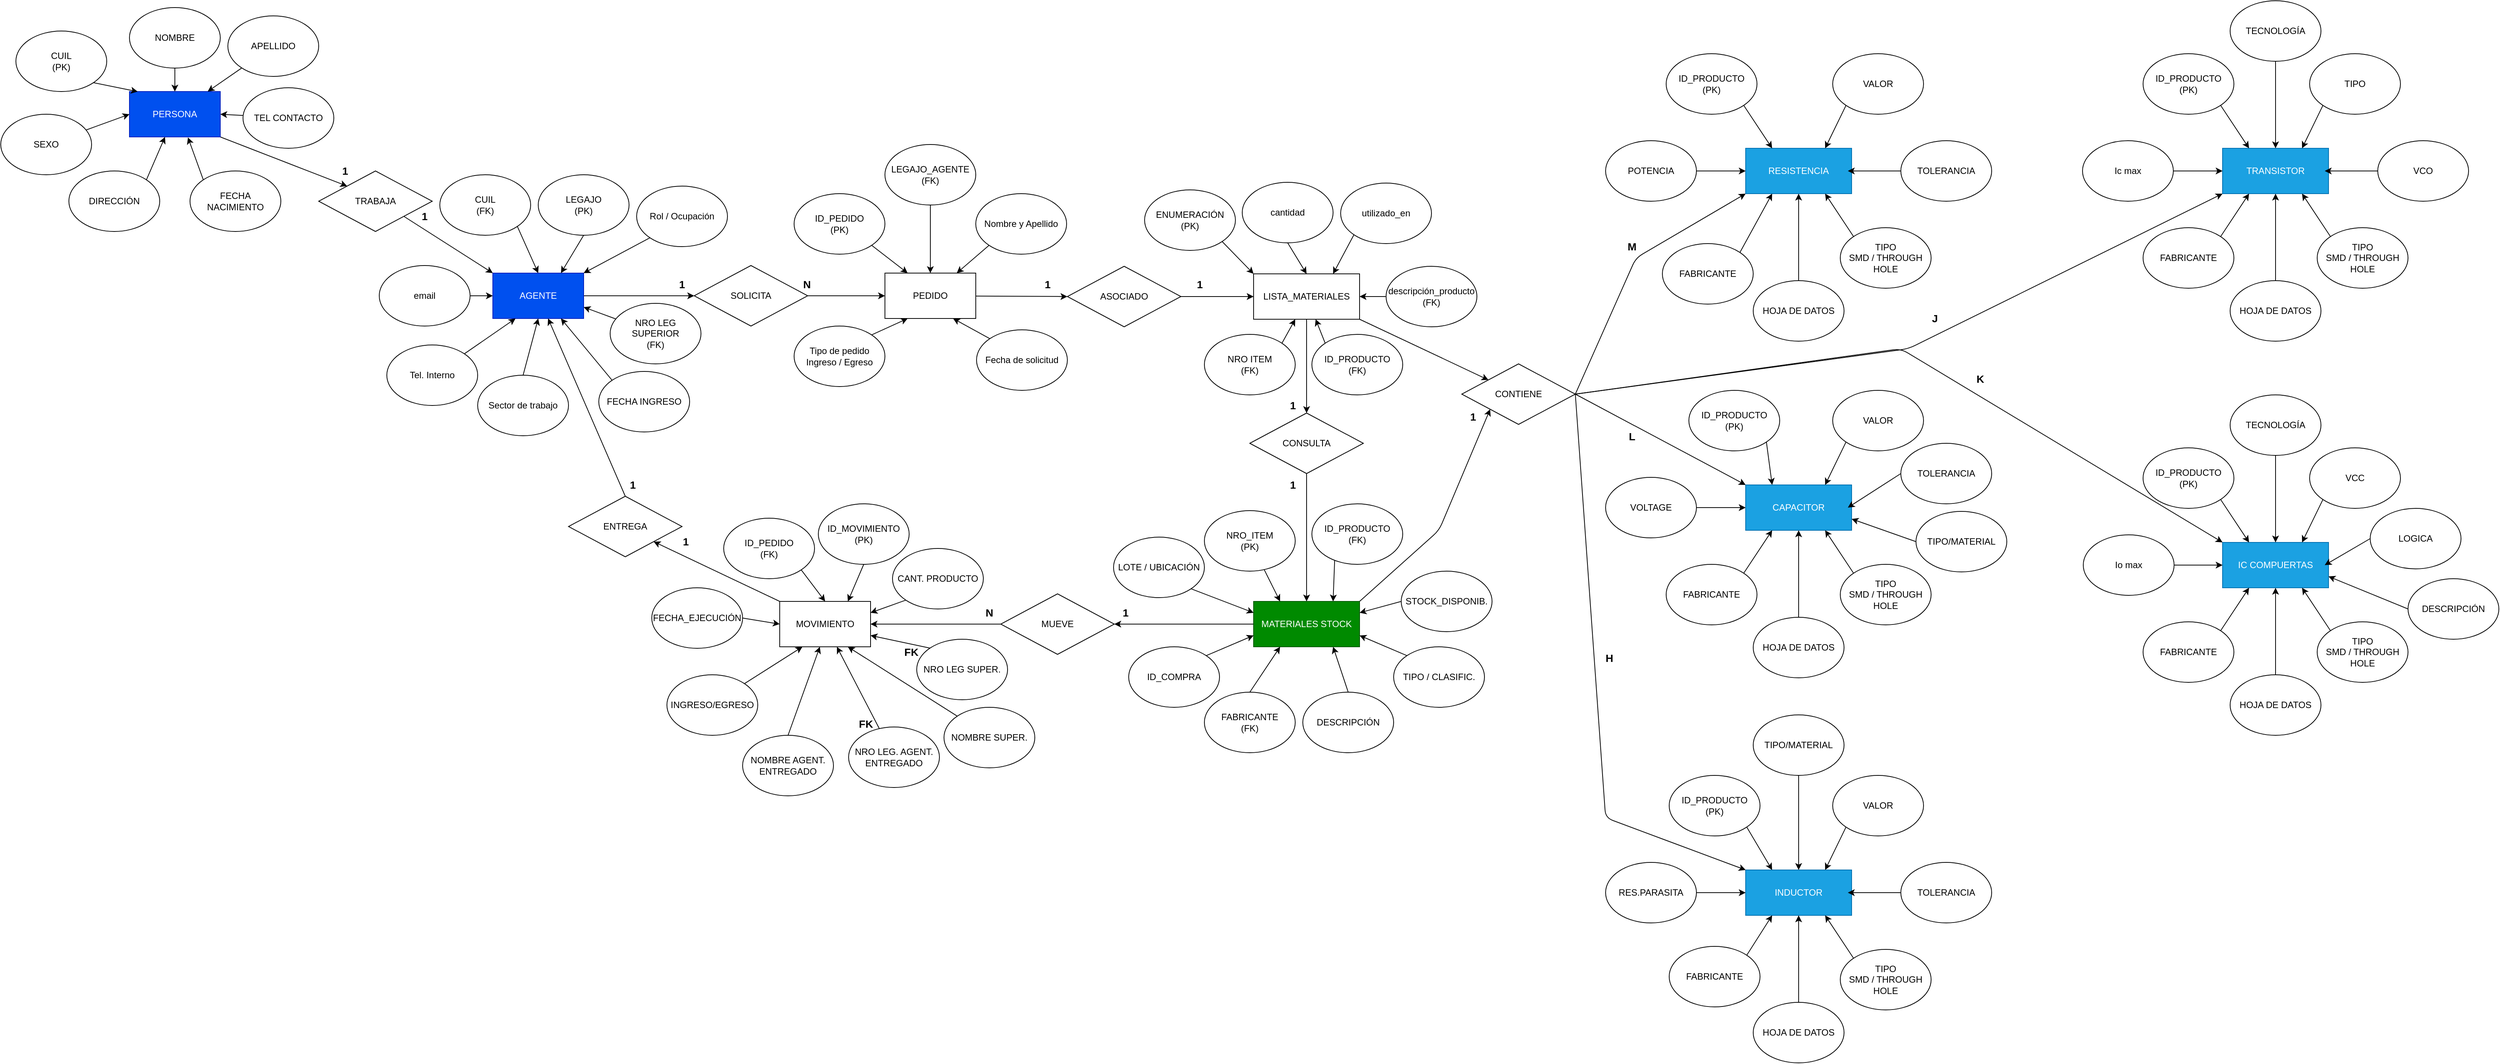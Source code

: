 <mxfile>
    <diagram id="CJ66dnxl5MV2yjCDgY6M" name="Deposito">
        <mxGraphModel dx="957" dy="615" grid="1" gridSize="10" guides="1" tooltips="1" connect="1" arrows="1" fold="1" page="1" pageScale="1" pageWidth="4681" pageHeight="3300" math="0" shadow="0">
            <root>
                <mxCell id="0"/>
                <mxCell id="1" parent="0"/>
                <mxCell id="136" style="edgeStyle=none;html=1;entryX=0;entryY=0.5;entryDx=0;entryDy=0;" parent="1" source="3" target="135" edge="1">
                    <mxGeometry relative="1" as="geometry"/>
                </mxCell>
                <mxCell id="3" value="AGENTE" style="rounded=0;whiteSpace=wrap;html=1;fillColor=#0050ef;fontColor=#ffffff;strokeColor=#001DBC;" parent="1" vertex="1">
                    <mxGeometry x="960" y="550" width="120" height="60" as="geometry"/>
                </mxCell>
                <mxCell id="140" style="edgeStyle=none;html=1;exitX=0.5;exitY=1;exitDx=0;exitDy=0;entryX=0.75;entryY=0;entryDx=0;entryDy=0;" parent="1" source="12" target="3" edge="1">
                    <mxGeometry relative="1" as="geometry"/>
                </mxCell>
                <mxCell id="12" value="LEGAJO&lt;br&gt;(PK)" style="ellipse;whiteSpace=wrap;html=1;" parent="1" vertex="1">
                    <mxGeometry x="1020" y="420" width="120" height="80" as="geometry"/>
                </mxCell>
                <mxCell id="138" style="edgeStyle=none;html=1;exitX=0;exitY=1;exitDx=0;exitDy=0;entryX=1;entryY=0;entryDx=0;entryDy=0;" parent="1" source="71" target="3" edge="1">
                    <mxGeometry relative="1" as="geometry"/>
                </mxCell>
                <mxCell id="71" value="Rol / Ocupación" style="ellipse;whiteSpace=wrap;html=1;" parent="1" vertex="1">
                    <mxGeometry x="1150" y="435" width="120" height="80" as="geometry"/>
                </mxCell>
                <mxCell id="143" style="edgeStyle=none;html=1;exitX=0.5;exitY=0;exitDx=0;exitDy=0;entryX=0.5;entryY=1;entryDx=0;entryDy=0;" parent="1" source="77" target="3" edge="1">
                    <mxGeometry relative="1" as="geometry"/>
                </mxCell>
                <mxCell id="77" value="Sector de trabajo" style="ellipse;whiteSpace=wrap;html=1;" parent="1" vertex="1">
                    <mxGeometry x="940" y="685" width="120" height="80" as="geometry"/>
                </mxCell>
                <mxCell id="146" style="edgeStyle=none;html=1;entryX=0;entryY=0.5;entryDx=0;entryDy=0;" parent="1" source="89" target="145" edge="1">
                    <mxGeometry relative="1" as="geometry"/>
                </mxCell>
                <mxCell id="89" value="PEDIDO" style="rounded=0;whiteSpace=wrap;html=1;" parent="1" vertex="1">
                    <mxGeometry x="1478" y="550" width="120" height="60" as="geometry"/>
                </mxCell>
                <mxCell id="153" style="edgeStyle=none;html=1;exitX=1;exitY=1;exitDx=0;exitDy=0;entryX=0.25;entryY=0;entryDx=0;entryDy=0;" parent="1" source="90" target="89" edge="1">
                    <mxGeometry relative="1" as="geometry"/>
                </mxCell>
                <mxCell id="90" value="ID_PEDIDO&lt;br&gt;(PK)" style="ellipse;whiteSpace=wrap;html=1;" parent="1" vertex="1">
                    <mxGeometry x="1358" y="445" width="120" height="80" as="geometry"/>
                </mxCell>
                <mxCell id="154" style="edgeStyle=none;html=1;exitX=0.5;exitY=1;exitDx=0;exitDy=0;entryX=0.5;entryY=0;entryDx=0;entryDy=0;" parent="1" source="91" target="89" edge="1">
                    <mxGeometry relative="1" as="geometry"/>
                </mxCell>
                <mxCell id="91" value="LEGAJO_AGENTE&lt;br&gt;(FK)" style="ellipse;whiteSpace=wrap;html=1;" parent="1" vertex="1">
                    <mxGeometry x="1478" y="380" width="120" height="80" as="geometry"/>
                </mxCell>
                <mxCell id="155" style="edgeStyle=none;html=1;exitX=0;exitY=1;exitDx=0;exitDy=0;" parent="1" source="92" target="89" edge="1">
                    <mxGeometry relative="1" as="geometry"/>
                </mxCell>
                <mxCell id="92" value="Nombre y Apellido" style="ellipse;whiteSpace=wrap;html=1;" parent="1" vertex="1">
                    <mxGeometry x="1598" y="445" width="120" height="80" as="geometry"/>
                </mxCell>
                <mxCell id="156" style="edgeStyle=none;html=1;exitX=0;exitY=0;exitDx=0;exitDy=0;entryX=0.75;entryY=1;entryDx=0;entryDy=0;" parent="1" source="93" target="89" edge="1">
                    <mxGeometry relative="1" as="geometry"/>
                </mxCell>
                <mxCell id="93" value="Fecha de solicitud" style="ellipse;whiteSpace=wrap;html=1;" parent="1" vertex="1">
                    <mxGeometry x="1599" y="625" width="120" height="80" as="geometry"/>
                </mxCell>
                <mxCell id="180" style="edgeStyle=none;html=1;entryX=1;entryY=0.5;entryDx=0;entryDy=0;" parent="1" source="97" target="179" edge="1">
                    <mxGeometry relative="1" as="geometry"/>
                </mxCell>
                <mxCell id="298" style="edgeStyle=none;html=1;exitX=1;exitY=0;exitDx=0;exitDy=0;entryX=0;entryY=1;entryDx=0;entryDy=0;" parent="1" source="97" target="299" edge="1">
                    <mxGeometry relative="1" as="geometry">
                        <mxPoint x="2310" y="730" as="targetPoint"/>
                        <Array as="points">
                            <mxPoint x="2210" y="890"/>
                        </Array>
                    </mxGeometry>
                </mxCell>
                <mxCell id="97" value="MATERIALES STOCK" style="rounded=0;whiteSpace=wrap;html=1;fillColor=#008a00;fontColor=#ffffff;strokeColor=#005700;" parent="1" vertex="1">
                    <mxGeometry x="1965" y="984" width="140" height="60" as="geometry"/>
                </mxCell>
                <mxCell id="176" style="edgeStyle=none;html=1;entryX=0.25;entryY=0;entryDx=0;entryDy=0;" parent="1" source="98" target="97" edge="1">
                    <mxGeometry relative="1" as="geometry"/>
                </mxCell>
                <mxCell id="98" value="NRO_ITEM&lt;br&gt;(PK)" style="ellipse;whiteSpace=wrap;html=1;" parent="1" vertex="1">
                    <mxGeometry x="1900" y="864" width="120" height="80" as="geometry"/>
                </mxCell>
                <mxCell id="178" style="edgeStyle=none;html=1;exitX=0.251;exitY=0.925;exitDx=0;exitDy=0;entryX=0.75;entryY=0;entryDx=0;entryDy=0;exitPerimeter=0;" parent="1" source="99" target="97" edge="1">
                    <mxGeometry relative="1" as="geometry"/>
                </mxCell>
                <mxCell id="99" value="ID_PRODUCTO&lt;br&gt;(FK)" style="ellipse;whiteSpace=wrap;html=1;" parent="1" vertex="1">
                    <mxGeometry x="2042" y="855" width="120" height="80" as="geometry"/>
                </mxCell>
                <mxCell id="174" style="edgeStyle=none;html=1;exitX=0;exitY=0;exitDx=0;exitDy=0;entryX=1;entryY=0.75;entryDx=0;entryDy=0;" parent="1" source="100" target="97" edge="1">
                    <mxGeometry relative="1" as="geometry"/>
                </mxCell>
                <mxCell id="100" value="TIPO / CLASIFIC." style="ellipse;whiteSpace=wrap;html=1;" parent="1" vertex="1">
                    <mxGeometry x="2150" y="1044" width="120" height="80" as="geometry"/>
                </mxCell>
                <mxCell id="173" style="edgeStyle=none;html=1;exitX=0.5;exitY=0;exitDx=0;exitDy=0;entryX=0.75;entryY=1;entryDx=0;entryDy=0;" parent="1" source="101" target="97" edge="1">
                    <mxGeometry relative="1" as="geometry"/>
                </mxCell>
                <mxCell id="101" value="DESCRIPCIÓN" style="ellipse;whiteSpace=wrap;html=1;" parent="1" vertex="1">
                    <mxGeometry x="2030" y="1104" width="120" height="80" as="geometry"/>
                </mxCell>
                <mxCell id="172" style="edgeStyle=none;html=1;exitX=0.5;exitY=0;exitDx=0;exitDy=0;entryX=0.25;entryY=1;entryDx=0;entryDy=0;" parent="1" source="102" target="97" edge="1">
                    <mxGeometry relative="1" as="geometry"/>
                </mxCell>
                <mxCell id="102" value="FABRICANTE&lt;br&gt;(FK)" style="ellipse;whiteSpace=wrap;html=1;" parent="1" vertex="1">
                    <mxGeometry x="1900" y="1104" width="120" height="80" as="geometry"/>
                </mxCell>
                <mxCell id="171" style="edgeStyle=none;html=1;exitX=1;exitY=0;exitDx=0;exitDy=0;entryX=0;entryY=0.75;entryDx=0;entryDy=0;" parent="1" source="103" target="97" edge="1">
                    <mxGeometry relative="1" as="geometry"/>
                </mxCell>
                <mxCell id="103" value="ID_COMPRA" style="ellipse;whiteSpace=wrap;html=1;" parent="1" vertex="1">
                    <mxGeometry x="1800" y="1044" width="120" height="80" as="geometry"/>
                </mxCell>
                <mxCell id="170" style="edgeStyle=none;html=1;exitX=1;exitY=1;exitDx=0;exitDy=0;entryX=0;entryY=0.25;entryDx=0;entryDy=0;" parent="1" source="104" target="97" edge="1">
                    <mxGeometry relative="1" as="geometry"/>
                </mxCell>
                <mxCell id="104" value="LOTE / UBICACIÓN" style="ellipse;whiteSpace=wrap;html=1;" parent="1" vertex="1">
                    <mxGeometry x="1780" y="899" width="120" height="80" as="geometry"/>
                </mxCell>
                <mxCell id="175" style="edgeStyle=none;html=1;exitX=0;exitY=0.5;exitDx=0;exitDy=0;entryX=1;entryY=0.25;entryDx=0;entryDy=0;" parent="1" source="105" target="97" edge="1">
                    <mxGeometry relative="1" as="geometry"/>
                </mxCell>
                <mxCell id="105" value="STOCK_DISPONIB." style="ellipse;whiteSpace=wrap;html=1;" parent="1" vertex="1">
                    <mxGeometry x="2160" y="944" width="120" height="80" as="geometry"/>
                </mxCell>
                <mxCell id="183" style="edgeStyle=none;html=1;exitX=0;exitY=0;exitDx=0;exitDy=0;entryX=1;entryY=1;entryDx=0;entryDy=0;" parent="1" source="106" target="182" edge="1">
                    <mxGeometry relative="1" as="geometry"/>
                </mxCell>
                <mxCell id="106" value="MOVIMIENTO" style="rounded=0;whiteSpace=wrap;html=1;" parent="1" vertex="1">
                    <mxGeometry x="1339" y="984" width="120" height="60" as="geometry"/>
                </mxCell>
                <mxCell id="186" style="edgeStyle=none;html=1;exitX=0.5;exitY=1;exitDx=0;exitDy=0;entryX=0.75;entryY=0;entryDx=0;entryDy=0;" parent="1" source="107" target="106" edge="1">
                    <mxGeometry relative="1" as="geometry"/>
                </mxCell>
                <mxCell id="107" value="ID_MOVIMIENTO&lt;br&gt;(PK)" style="ellipse;whiteSpace=wrap;html=1;" parent="1" vertex="1">
                    <mxGeometry x="1390" y="855" width="120" height="80" as="geometry"/>
                </mxCell>
                <mxCell id="185" style="edgeStyle=none;html=1;exitX=1;exitY=1;exitDx=0;exitDy=0;entryX=0.5;entryY=0;entryDx=0;entryDy=0;" parent="1" source="108" target="106" edge="1">
                    <mxGeometry relative="1" as="geometry"/>
                </mxCell>
                <mxCell id="108" value="ID_PEDIDO&lt;br&gt;(FK)" style="ellipse;whiteSpace=wrap;html=1;" parent="1" vertex="1">
                    <mxGeometry x="1265" y="874" width="120" height="80" as="geometry"/>
                </mxCell>
                <mxCell id="190" style="edgeStyle=none;html=1;exitX=1;exitY=0.5;exitDx=0;exitDy=0;entryX=0;entryY=0.5;entryDx=0;entryDy=0;" parent="1" source="110" target="106" edge="1">
                    <mxGeometry relative="1" as="geometry"/>
                </mxCell>
                <mxCell id="110" value="FECHA_EJECUCIÓN" style="ellipse;whiteSpace=wrap;html=1;" parent="1" vertex="1">
                    <mxGeometry x="1170" y="966" width="120" height="80" as="geometry"/>
                </mxCell>
                <mxCell id="158" style="edgeStyle=none;html=1;exitX=1;exitY=0;exitDx=0;exitDy=0;entryX=0.25;entryY=1;entryDx=0;entryDy=0;" parent="1" source="119" target="89" edge="1">
                    <mxGeometry relative="1" as="geometry"/>
                </mxCell>
                <mxCell id="119" value="Tipo de pedido&lt;br&gt;Ingreso / Egreso" style="ellipse;whiteSpace=wrap;html=1;" parent="1" vertex="1">
                    <mxGeometry x="1358" y="620" width="120" height="80" as="geometry"/>
                </mxCell>
                <mxCell id="189" style="edgeStyle=none;html=1;" parent="1" source="120" target="106" edge="1">
                    <mxGeometry relative="1" as="geometry"/>
                </mxCell>
                <mxCell id="120" value="NRO LEG. AGENT.&lt;br&gt;ENTREGADO" style="ellipse;whiteSpace=wrap;html=1;" parent="1" vertex="1">
                    <mxGeometry x="1430" y="1150" width="120" height="80" as="geometry"/>
                </mxCell>
                <mxCell id="188" style="edgeStyle=none;html=1;exitX=0;exitY=0;exitDx=0;exitDy=0;entryX=1;entryY=0.75;entryDx=0;entryDy=0;" parent="1" source="121" target="106" edge="1">
                    <mxGeometry relative="1" as="geometry"/>
                </mxCell>
                <mxCell id="121" value="NRO LEG SUPER." style="ellipse;whiteSpace=wrap;html=1;" parent="1" vertex="1">
                    <mxGeometry x="1520" y="1034" width="120" height="80" as="geometry"/>
                </mxCell>
                <mxCell id="192" style="edgeStyle=none;html=1;exitX=0;exitY=1;exitDx=0;exitDy=0;entryX=1;entryY=0.25;entryDx=0;entryDy=0;" parent="1" source="122" target="106" edge="1">
                    <mxGeometry relative="1" as="geometry"/>
                </mxCell>
                <mxCell id="122" value="CANT. PRODUCTO" style="ellipse;whiteSpace=wrap;html=1;" parent="1" vertex="1">
                    <mxGeometry x="1488" y="914" width="120" height="80" as="geometry"/>
                </mxCell>
                <mxCell id="142" style="edgeStyle=none;html=1;exitX=1;exitY=0;exitDx=0;exitDy=0;entryX=0.25;entryY=1;entryDx=0;entryDy=0;" parent="1" source="68TzaHXhmso7OPI98Nb3-122" target="3" edge="1">
                    <mxGeometry relative="1" as="geometry"/>
                </mxCell>
                <mxCell id="68TzaHXhmso7OPI98Nb3-122" value="Tel. Interno" style="ellipse;whiteSpace=wrap;html=1;" parent="1" vertex="1">
                    <mxGeometry x="820" y="645" width="120" height="80" as="geometry"/>
                </mxCell>
                <mxCell id="141" style="edgeStyle=none;html=1;exitX=1;exitY=0.5;exitDx=0;exitDy=0;entryX=0;entryY=0.5;entryDx=0;entryDy=0;" parent="1" source="123" target="3" edge="1">
                    <mxGeometry relative="1" as="geometry"/>
                </mxCell>
                <mxCell id="123" value="email" style="ellipse;whiteSpace=wrap;html=1;" parent="1" vertex="1">
                    <mxGeometry x="810" y="540" width="120" height="80" as="geometry"/>
                </mxCell>
                <mxCell id="165" style="edgeStyle=none;html=1;entryX=0.5;entryY=0;entryDx=0;entryDy=0;" parent="1" source="125" target="166" edge="1">
                    <mxGeometry relative="1" as="geometry"/>
                </mxCell>
                <mxCell id="345" style="edgeStyle=none;html=1;exitX=1;exitY=1;exitDx=0;exitDy=0;fontSize=14;" parent="1" source="125" target="299" edge="1">
                    <mxGeometry relative="1" as="geometry"/>
                </mxCell>
                <mxCell id="125" value="LISTA_MATERIALES" style="rounded=0;whiteSpace=wrap;html=1;" parent="1" vertex="1">
                    <mxGeometry x="1965" y="551" width="140" height="60" as="geometry"/>
                </mxCell>
                <mxCell id="161" style="edgeStyle=none;html=1;exitX=1;exitY=0;exitDx=0;exitDy=0;entryX=0.393;entryY=1;entryDx=0;entryDy=0;entryPerimeter=0;" parent="1" source="127" target="125" edge="1">
                    <mxGeometry relative="1" as="geometry"/>
                </mxCell>
                <mxCell id="127" value="NRO ITEM&lt;br&gt;(FK)" style="ellipse;whiteSpace=wrap;html=1;" parent="1" vertex="1">
                    <mxGeometry x="1900" y="631" width="120" height="80" as="geometry"/>
                </mxCell>
                <mxCell id="162" style="edgeStyle=none;html=1;exitX=0;exitY=0;exitDx=0;exitDy=0;" parent="1" source="128" target="125" edge="1">
                    <mxGeometry relative="1" as="geometry"/>
                </mxCell>
                <mxCell id="128" value="ID_PRODUCTO&lt;br&gt;(FK)" style="ellipse;whiteSpace=wrap;html=1;" parent="1" vertex="1">
                    <mxGeometry x="2042" y="631" width="120" height="80" as="geometry"/>
                </mxCell>
                <mxCell id="163" style="edgeStyle=none;html=1;exitX=0;exitY=0.5;exitDx=0;exitDy=0;entryX=1;entryY=0.5;entryDx=0;entryDy=0;" parent="1" source="129" target="125" edge="1">
                    <mxGeometry relative="1" as="geometry"/>
                </mxCell>
                <mxCell id="129" value="descripción_producto&lt;br&gt;(FK)" style="ellipse;whiteSpace=wrap;html=1;" parent="1" vertex="1">
                    <mxGeometry x="2140" y="541" width="120" height="80" as="geometry"/>
                </mxCell>
                <mxCell id="159" style="edgeStyle=none;html=1;exitX=0.5;exitY=1;exitDx=0;exitDy=0;entryX=0.5;entryY=0;entryDx=0;entryDy=0;" parent="1" source="132" target="125" edge="1">
                    <mxGeometry relative="1" as="geometry"/>
                </mxCell>
                <mxCell id="132" value="cantidad" style="ellipse;whiteSpace=wrap;html=1;" parent="1" vertex="1">
                    <mxGeometry x="1950" y="430" width="120" height="80" as="geometry"/>
                </mxCell>
                <mxCell id="160" style="edgeStyle=none;html=1;exitX=0;exitY=1;exitDx=0;exitDy=0;entryX=0.75;entryY=0;entryDx=0;entryDy=0;" parent="1" source="133" target="125" edge="1">
                    <mxGeometry relative="1" as="geometry"/>
                </mxCell>
                <mxCell id="133" value="utilizado_en" style="ellipse;whiteSpace=wrap;html=1;" parent="1" vertex="1">
                    <mxGeometry x="2080" y="431" width="120" height="80" as="geometry"/>
                </mxCell>
                <mxCell id="137" style="edgeStyle=none;html=1;entryX=0;entryY=0.5;entryDx=0;entryDy=0;" parent="1" source="135" target="89" edge="1">
                    <mxGeometry relative="1" as="geometry"/>
                </mxCell>
                <mxCell id="135" value="SOLICITA" style="rhombus;whiteSpace=wrap;html=1;" parent="1" vertex="1">
                    <mxGeometry x="1226" y="540" width="150" height="80" as="geometry"/>
                </mxCell>
                <mxCell id="164" style="edgeStyle=none;html=1;exitX=1;exitY=0.5;exitDx=0;exitDy=0;entryX=0;entryY=0.5;entryDx=0;entryDy=0;" parent="1" source="145" target="125" edge="1">
                    <mxGeometry relative="1" as="geometry"/>
                </mxCell>
                <mxCell id="145" value="ASOCIADO" style="rhombus;whiteSpace=wrap;html=1;" parent="1" vertex="1">
                    <mxGeometry x="1719" y="541" width="150" height="80" as="geometry"/>
                </mxCell>
                <mxCell id="167" style="edgeStyle=none;html=1;exitX=0.5;exitY=1;exitDx=0;exitDy=0;entryX=0.5;entryY=0;entryDx=0;entryDy=0;" parent="1" source="166" target="97" edge="1">
                    <mxGeometry relative="1" as="geometry">
                        <mxPoint x="2035" y="869" as="sourcePoint"/>
                    </mxGeometry>
                </mxCell>
                <mxCell id="166" value="CONSULTA" style="rhombus;whiteSpace=wrap;html=1;" parent="1" vertex="1">
                    <mxGeometry x="1960" y="735" width="150" height="80" as="geometry"/>
                </mxCell>
                <mxCell id="181" style="edgeStyle=none;html=1;entryX=1;entryY=0.5;entryDx=0;entryDy=0;" parent="1" source="179" target="106" edge="1">
                    <mxGeometry relative="1" as="geometry"/>
                </mxCell>
                <mxCell id="179" value="MUEVE" style="rhombus;whiteSpace=wrap;html=1;" parent="1" vertex="1">
                    <mxGeometry x="1631" y="974" width="150" height="80" as="geometry"/>
                </mxCell>
                <mxCell id="184" style="edgeStyle=none;html=1;exitX=0.5;exitY=0;exitDx=0;exitDy=0;" parent="1" source="182" target="3" edge="1">
                    <mxGeometry relative="1" as="geometry"/>
                </mxCell>
                <mxCell id="182" value="ENTREGA" style="rhombus;whiteSpace=wrap;html=1;" parent="1" vertex="1">
                    <mxGeometry x="1060" y="845" width="150" height="80" as="geometry"/>
                </mxCell>
                <mxCell id="193" value="RESISTENCIA" style="rounded=0;whiteSpace=wrap;html=1;fillColor=#1ba1e2;fontColor=#ffffff;strokeColor=#006EAF;" parent="1" vertex="1">
                    <mxGeometry x="2615" y="385" width="140" height="60" as="geometry"/>
                </mxCell>
                <mxCell id="196" style="edgeStyle=none;html=1;exitX=1;exitY=1;exitDx=0;exitDy=0;entryX=0.25;entryY=0;entryDx=0;entryDy=0;" parent="1" source="197" target="193" edge="1">
                    <mxGeometry relative="1" as="geometry"/>
                </mxCell>
                <mxCell id="197" value="ID_PRODUCTO&lt;br&gt;(PK)" style="ellipse;whiteSpace=wrap;html=1;" parent="1" vertex="1">
                    <mxGeometry x="2510" y="260" width="120" height="80" as="geometry"/>
                </mxCell>
                <mxCell id="198" style="edgeStyle=none;html=1;exitX=0;exitY=0.5;exitDx=0;exitDy=0;" parent="1" source="199" edge="1">
                    <mxGeometry relative="1" as="geometry">
                        <mxPoint x="2750" y="415" as="targetPoint"/>
                    </mxGeometry>
                </mxCell>
                <mxCell id="199" value="TOLERANCIA" style="ellipse;whiteSpace=wrap;html=1;" parent="1" vertex="1">
                    <mxGeometry x="2820" y="375" width="120" height="80" as="geometry"/>
                </mxCell>
                <mxCell id="200" style="edgeStyle=none;html=1;exitX=0.5;exitY=0;exitDx=0;exitDy=0;entryX=0.5;entryY=1;entryDx=0;entryDy=0;" parent="1" source="201" target="193" edge="1">
                    <mxGeometry relative="1" as="geometry"/>
                </mxCell>
                <mxCell id="201" value="HOJA DE DATOS" style="ellipse;whiteSpace=wrap;html=1;" parent="1" vertex="1">
                    <mxGeometry x="2625" y="560" width="120" height="80" as="geometry"/>
                </mxCell>
                <mxCell id="202" style="edgeStyle=none;html=1;exitX=1;exitY=0;exitDx=0;exitDy=0;entryX=0.25;entryY=1;entryDx=0;entryDy=0;" parent="1" source="203" target="193" edge="1">
                    <mxGeometry relative="1" as="geometry"/>
                </mxCell>
                <mxCell id="203" value="FABRICANTE" style="ellipse;whiteSpace=wrap;html=1;" parent="1" vertex="1">
                    <mxGeometry x="2505" y="511" width="120" height="80" as="geometry"/>
                </mxCell>
                <mxCell id="210" style="edgeStyle=none;html=1;exitX=1;exitY=0.5;exitDx=0;exitDy=0;entryX=0;entryY=0.5;entryDx=0;entryDy=0;" parent="1" source="205" target="193" edge="1">
                    <mxGeometry relative="1" as="geometry"/>
                </mxCell>
                <mxCell id="205" value="POTENCIA" style="ellipse;whiteSpace=wrap;html=1;" parent="1" vertex="1">
                    <mxGeometry x="2430" y="375" width="120" height="80" as="geometry"/>
                </mxCell>
                <mxCell id="212" style="edgeStyle=none;html=1;exitX=0;exitY=1;exitDx=0;exitDy=0;entryX=0.75;entryY=0;entryDx=0;entryDy=0;" parent="1" source="211" target="193" edge="1">
                    <mxGeometry relative="1" as="geometry"/>
                </mxCell>
                <mxCell id="211" value="VALOR" style="ellipse;whiteSpace=wrap;html=1;" parent="1" vertex="1">
                    <mxGeometry x="2730" y="260" width="120" height="80" as="geometry"/>
                </mxCell>
                <mxCell id="214" style="edgeStyle=none;html=1;exitX=0;exitY=0;exitDx=0;exitDy=0;entryX=0.75;entryY=1;entryDx=0;entryDy=0;" parent="1" source="213" target="193" edge="1">
                    <mxGeometry relative="1" as="geometry"/>
                </mxCell>
                <mxCell id="213" value="TIPO&lt;br&gt;SMD / THROUGH HOLE" style="ellipse;whiteSpace=wrap;html=1;" parent="1" vertex="1">
                    <mxGeometry x="2740" y="490" width="120" height="80" as="geometry"/>
                </mxCell>
                <mxCell id="215" value="CAPACITOR" style="rounded=0;whiteSpace=wrap;html=1;fillColor=#1ba1e2;fontColor=#ffffff;strokeColor=#006EAF;" parent="1" vertex="1">
                    <mxGeometry x="2615" y="830" width="140" height="60" as="geometry"/>
                </mxCell>
                <mxCell id="216" style="edgeStyle=none;html=1;exitX=1;exitY=1;exitDx=0;exitDy=0;entryX=0.25;entryY=0;entryDx=0;entryDy=0;" parent="1" source="217" target="215" edge="1">
                    <mxGeometry relative="1" as="geometry"/>
                </mxCell>
                <mxCell id="217" value="ID_PRODUCTO&lt;br&gt;(PK)" style="ellipse;whiteSpace=wrap;html=1;" parent="1" vertex="1">
                    <mxGeometry x="2540" y="705" width="120" height="80" as="geometry"/>
                </mxCell>
                <mxCell id="218" style="edgeStyle=none;html=1;exitX=0;exitY=0.5;exitDx=0;exitDy=0;" parent="1" source="219" edge="1">
                    <mxGeometry relative="1" as="geometry">
                        <mxPoint x="2750" y="860" as="targetPoint"/>
                    </mxGeometry>
                </mxCell>
                <mxCell id="219" value="TOLERANCIA" style="ellipse;whiteSpace=wrap;html=1;" parent="1" vertex="1">
                    <mxGeometry x="2820" y="775" width="120" height="80" as="geometry"/>
                </mxCell>
                <mxCell id="220" style="edgeStyle=none;html=1;exitX=0.5;exitY=0;exitDx=0;exitDy=0;entryX=0.5;entryY=1;entryDx=0;entryDy=0;" parent="1" source="221" target="215" edge="1">
                    <mxGeometry relative="1" as="geometry"/>
                </mxCell>
                <mxCell id="221" value="HOJA DE DATOS" style="ellipse;whiteSpace=wrap;html=1;" parent="1" vertex="1">
                    <mxGeometry x="2625" y="1005" width="120" height="80" as="geometry"/>
                </mxCell>
                <mxCell id="222" style="edgeStyle=none;html=1;exitX=1;exitY=0;exitDx=0;exitDy=0;entryX=0.25;entryY=1;entryDx=0;entryDy=0;" parent="1" source="223" target="215" edge="1">
                    <mxGeometry relative="1" as="geometry"/>
                </mxCell>
                <mxCell id="223" value="FABRICANTE" style="ellipse;whiteSpace=wrap;html=1;" parent="1" vertex="1">
                    <mxGeometry x="2510" y="935" width="120" height="80" as="geometry"/>
                </mxCell>
                <mxCell id="224" style="edgeStyle=none;html=1;exitX=1;exitY=0.5;exitDx=0;exitDy=0;entryX=0;entryY=0.5;entryDx=0;entryDy=0;" parent="1" source="225" target="215" edge="1">
                    <mxGeometry relative="1" as="geometry"/>
                </mxCell>
                <mxCell id="225" value="VOLTAGE" style="ellipse;whiteSpace=wrap;html=1;" parent="1" vertex="1">
                    <mxGeometry x="2430" y="820" width="120" height="80" as="geometry"/>
                </mxCell>
                <mxCell id="226" style="edgeStyle=none;html=1;exitX=0;exitY=1;exitDx=0;exitDy=0;entryX=0.75;entryY=0;entryDx=0;entryDy=0;" parent="1" source="227" target="215" edge="1">
                    <mxGeometry relative="1" as="geometry"/>
                </mxCell>
                <mxCell id="227" value="VALOR" style="ellipse;whiteSpace=wrap;html=1;" parent="1" vertex="1">
                    <mxGeometry x="2730" y="705" width="120" height="80" as="geometry"/>
                </mxCell>
                <mxCell id="228" style="edgeStyle=none;html=1;exitX=0;exitY=0;exitDx=0;exitDy=0;entryX=0.75;entryY=1;entryDx=0;entryDy=0;" parent="1" source="229" target="215" edge="1">
                    <mxGeometry relative="1" as="geometry"/>
                </mxCell>
                <mxCell id="229" value="TIPO&lt;br&gt;SMD / THROUGH HOLE" style="ellipse;whiteSpace=wrap;html=1;" parent="1" vertex="1">
                    <mxGeometry x="2740" y="935" width="120" height="80" as="geometry"/>
                </mxCell>
                <mxCell id="230" value="INDUCTOR" style="rounded=0;whiteSpace=wrap;html=1;fillColor=#1ba1e2;fontColor=#ffffff;strokeColor=#006EAF;" parent="1" vertex="1">
                    <mxGeometry x="2615" y="1339" width="140" height="60" as="geometry"/>
                </mxCell>
                <mxCell id="231" style="edgeStyle=none;html=1;exitX=1;exitY=1;exitDx=0;exitDy=0;entryX=0.25;entryY=0;entryDx=0;entryDy=0;" parent="1" source="232" target="230" edge="1">
                    <mxGeometry relative="1" as="geometry"/>
                </mxCell>
                <mxCell id="232" value="ID_PRODUCTO&lt;br&gt;(PK)" style="ellipse;whiteSpace=wrap;html=1;" parent="1" vertex="1">
                    <mxGeometry x="2514" y="1214" width="120" height="80" as="geometry"/>
                </mxCell>
                <mxCell id="233" style="edgeStyle=none;html=1;exitX=0;exitY=0.5;exitDx=0;exitDy=0;" parent="1" source="234" edge="1">
                    <mxGeometry relative="1" as="geometry">
                        <mxPoint x="2750" y="1369" as="targetPoint"/>
                    </mxGeometry>
                </mxCell>
                <mxCell id="234" value="TOLERANCIA" style="ellipse;whiteSpace=wrap;html=1;" parent="1" vertex="1">
                    <mxGeometry x="2820" y="1329" width="120" height="80" as="geometry"/>
                </mxCell>
                <mxCell id="235" style="edgeStyle=none;html=1;exitX=0.5;exitY=0;exitDx=0;exitDy=0;entryX=0.5;entryY=1;entryDx=0;entryDy=0;" parent="1" source="236" target="230" edge="1">
                    <mxGeometry relative="1" as="geometry"/>
                </mxCell>
                <mxCell id="236" value="HOJA DE DATOS" style="ellipse;whiteSpace=wrap;html=1;" parent="1" vertex="1">
                    <mxGeometry x="2625" y="1514" width="120" height="80" as="geometry"/>
                </mxCell>
                <mxCell id="237" style="edgeStyle=none;html=1;exitX=1;exitY=0;exitDx=0;exitDy=0;entryX=0.25;entryY=1;entryDx=0;entryDy=0;" parent="1" source="238" target="230" edge="1">
                    <mxGeometry relative="1" as="geometry"/>
                </mxCell>
                <mxCell id="238" value="FABRICANTE" style="ellipse;whiteSpace=wrap;html=1;" parent="1" vertex="1">
                    <mxGeometry x="2514" y="1440" width="120" height="80" as="geometry"/>
                </mxCell>
                <mxCell id="239" style="edgeStyle=none;html=1;exitX=1;exitY=0.5;exitDx=0;exitDy=0;entryX=0;entryY=0.5;entryDx=0;entryDy=0;" parent="1" source="240" target="230" edge="1">
                    <mxGeometry relative="1" as="geometry"/>
                </mxCell>
                <mxCell id="240" value="RES.PARASITA" style="ellipse;whiteSpace=wrap;html=1;" parent="1" vertex="1">
                    <mxGeometry x="2430" y="1329" width="120" height="80" as="geometry"/>
                </mxCell>
                <mxCell id="241" style="edgeStyle=none;html=1;exitX=0;exitY=1;exitDx=0;exitDy=0;entryX=0.75;entryY=0;entryDx=0;entryDy=0;" parent="1" source="242" target="230" edge="1">
                    <mxGeometry relative="1" as="geometry"/>
                </mxCell>
                <mxCell id="242" value="VALOR" style="ellipse;whiteSpace=wrap;html=1;" parent="1" vertex="1">
                    <mxGeometry x="2730" y="1214" width="120" height="80" as="geometry"/>
                </mxCell>
                <mxCell id="243" style="edgeStyle=none;html=1;exitX=0;exitY=0;exitDx=0;exitDy=0;entryX=0.75;entryY=1;entryDx=0;entryDy=0;" parent="1" source="244" target="230" edge="1">
                    <mxGeometry relative="1" as="geometry"/>
                </mxCell>
                <mxCell id="244" value="TIPO&lt;br&gt;SMD / THROUGH HOLE" style="ellipse;whiteSpace=wrap;html=1;" parent="1" vertex="1">
                    <mxGeometry x="2740" y="1444" width="120" height="80" as="geometry"/>
                </mxCell>
                <mxCell id="246" style="edgeStyle=none;html=1;exitX=0.5;exitY=1;exitDx=0;exitDy=0;" parent="1" source="245" target="230" edge="1">
                    <mxGeometry relative="1" as="geometry"/>
                </mxCell>
                <mxCell id="245" value="TIPO/MATERIAL" style="ellipse;whiteSpace=wrap;html=1;" parent="1" vertex="1">
                    <mxGeometry x="2625" y="1134" width="120" height="80" as="geometry"/>
                </mxCell>
                <mxCell id="247" value="TRANSISTOR" style="rounded=0;whiteSpace=wrap;html=1;fillColor=#1ba1e2;fontColor=#ffffff;strokeColor=#006EAF;" parent="1" vertex="1">
                    <mxGeometry x="3245" y="385" width="140" height="60" as="geometry"/>
                </mxCell>
                <mxCell id="248" style="edgeStyle=none;html=1;exitX=1;exitY=1;exitDx=0;exitDy=0;entryX=0.25;entryY=0;entryDx=0;entryDy=0;" parent="1" source="249" target="247" edge="1">
                    <mxGeometry relative="1" as="geometry"/>
                </mxCell>
                <mxCell id="249" value="ID_PRODUCTO&lt;br&gt;(PK)" style="ellipse;whiteSpace=wrap;html=1;" parent="1" vertex="1">
                    <mxGeometry x="3140" y="260" width="120" height="80" as="geometry"/>
                </mxCell>
                <mxCell id="250" style="edgeStyle=none;html=1;exitX=0;exitY=0.5;exitDx=0;exitDy=0;" parent="1" source="251" edge="1">
                    <mxGeometry relative="1" as="geometry">
                        <mxPoint x="3380" y="415" as="targetPoint"/>
                    </mxGeometry>
                </mxCell>
                <mxCell id="251" value="VCO" style="ellipse;whiteSpace=wrap;html=1;" parent="1" vertex="1">
                    <mxGeometry x="3450" y="375" width="120" height="80" as="geometry"/>
                </mxCell>
                <mxCell id="252" style="edgeStyle=none;html=1;exitX=0.5;exitY=0;exitDx=0;exitDy=0;entryX=0.5;entryY=1;entryDx=0;entryDy=0;" parent="1" source="253" target="247" edge="1">
                    <mxGeometry relative="1" as="geometry"/>
                </mxCell>
                <mxCell id="253" value="HOJA DE DATOS" style="ellipse;whiteSpace=wrap;html=1;" parent="1" vertex="1">
                    <mxGeometry x="3255" y="560" width="120" height="80" as="geometry"/>
                </mxCell>
                <mxCell id="254" style="edgeStyle=none;html=1;exitX=1;exitY=0;exitDx=0;exitDy=0;entryX=0.25;entryY=1;entryDx=0;entryDy=0;" parent="1" source="255" target="247" edge="1">
                    <mxGeometry relative="1" as="geometry"/>
                </mxCell>
                <mxCell id="255" value="FABRICANTE" style="ellipse;whiteSpace=wrap;html=1;" parent="1" vertex="1">
                    <mxGeometry x="3140" y="490" width="120" height="80" as="geometry"/>
                </mxCell>
                <mxCell id="256" style="edgeStyle=none;html=1;exitX=1;exitY=0.5;exitDx=0;exitDy=0;entryX=0;entryY=0.5;entryDx=0;entryDy=0;" parent="1" source="257" target="247" edge="1">
                    <mxGeometry relative="1" as="geometry"/>
                </mxCell>
                <mxCell id="257" value="Ic max" style="ellipse;whiteSpace=wrap;html=1;" parent="1" vertex="1">
                    <mxGeometry x="3060" y="375" width="120" height="80" as="geometry"/>
                </mxCell>
                <mxCell id="258" style="edgeStyle=none;html=1;exitX=0;exitY=1;exitDx=0;exitDy=0;entryX=0.75;entryY=0;entryDx=0;entryDy=0;" parent="1" source="259" target="247" edge="1">
                    <mxGeometry relative="1" as="geometry"/>
                </mxCell>
                <mxCell id="259" value="TIPO" style="ellipse;whiteSpace=wrap;html=1;" parent="1" vertex="1">
                    <mxGeometry x="3360" y="260" width="120" height="80" as="geometry"/>
                </mxCell>
                <mxCell id="260" style="edgeStyle=none;html=1;exitX=0;exitY=0;exitDx=0;exitDy=0;entryX=0.75;entryY=1;entryDx=0;entryDy=0;" parent="1" source="261" target="247" edge="1">
                    <mxGeometry relative="1" as="geometry"/>
                </mxCell>
                <mxCell id="261" value="TIPO&lt;br&gt;SMD / THROUGH HOLE" style="ellipse;whiteSpace=wrap;html=1;" parent="1" vertex="1">
                    <mxGeometry x="3370" y="490" width="120" height="80" as="geometry"/>
                </mxCell>
                <mxCell id="263" style="edgeStyle=none;html=1;entryX=0.5;entryY=0;entryDx=0;entryDy=0;" parent="1" source="262" target="247" edge="1">
                    <mxGeometry relative="1" as="geometry"/>
                </mxCell>
                <mxCell id="262" value="TECNOLOGÍA" style="ellipse;whiteSpace=wrap;html=1;" parent="1" vertex="1">
                    <mxGeometry x="3255" y="190" width="120" height="80" as="geometry"/>
                </mxCell>
                <mxCell id="279" value="IC COMPUERTAS" style="rounded=0;whiteSpace=wrap;html=1;fillColor=#1ba1e2;fontColor=#ffffff;strokeColor=#006EAF;" parent="1" vertex="1">
                    <mxGeometry x="3245" y="906" width="140" height="60" as="geometry"/>
                </mxCell>
                <mxCell id="280" style="edgeStyle=none;html=1;exitX=1;exitY=1;exitDx=0;exitDy=0;entryX=0.25;entryY=0;entryDx=0;entryDy=0;" parent="1" source="281" target="279" edge="1">
                    <mxGeometry relative="1" as="geometry"/>
                </mxCell>
                <mxCell id="281" value="ID_PRODUCTO&lt;br&gt;(PK)" style="ellipse;whiteSpace=wrap;html=1;" parent="1" vertex="1">
                    <mxGeometry x="3140" y="781" width="120" height="80" as="geometry"/>
                </mxCell>
                <mxCell id="282" style="edgeStyle=none;html=1;exitX=0;exitY=0.5;exitDx=0;exitDy=0;" parent="1" source="283" edge="1">
                    <mxGeometry relative="1" as="geometry">
                        <mxPoint x="3380" y="936" as="targetPoint"/>
                    </mxGeometry>
                </mxCell>
                <mxCell id="283" value="LOGICA" style="ellipse;whiteSpace=wrap;html=1;" parent="1" vertex="1">
                    <mxGeometry x="3440" y="861" width="120" height="80" as="geometry"/>
                </mxCell>
                <mxCell id="284" style="edgeStyle=none;html=1;exitX=0.5;exitY=0;exitDx=0;exitDy=0;entryX=0.5;entryY=1;entryDx=0;entryDy=0;" parent="1" source="285" target="279" edge="1">
                    <mxGeometry relative="1" as="geometry"/>
                </mxCell>
                <mxCell id="285" value="HOJA DE DATOS" style="ellipse;whiteSpace=wrap;html=1;" parent="1" vertex="1">
                    <mxGeometry x="3255" y="1081" width="120" height="80" as="geometry"/>
                </mxCell>
                <mxCell id="286" style="edgeStyle=none;html=1;exitX=1;exitY=0;exitDx=0;exitDy=0;entryX=0.25;entryY=1;entryDx=0;entryDy=0;" parent="1" source="287" target="279" edge="1">
                    <mxGeometry relative="1" as="geometry"/>
                </mxCell>
                <mxCell id="287" value="FABRICANTE" style="ellipse;whiteSpace=wrap;html=1;" parent="1" vertex="1">
                    <mxGeometry x="3140" y="1011" width="120" height="80" as="geometry"/>
                </mxCell>
                <mxCell id="288" style="edgeStyle=none;html=1;exitX=1;exitY=0.5;exitDx=0;exitDy=0;entryX=0;entryY=0.5;entryDx=0;entryDy=0;" parent="1" source="289" target="279" edge="1">
                    <mxGeometry relative="1" as="geometry"/>
                </mxCell>
                <mxCell id="289" value="Io max" style="ellipse;whiteSpace=wrap;html=1;" parent="1" vertex="1">
                    <mxGeometry x="3061" y="896" width="120" height="80" as="geometry"/>
                </mxCell>
                <mxCell id="290" style="edgeStyle=none;html=1;exitX=0;exitY=1;exitDx=0;exitDy=0;entryX=0.75;entryY=0;entryDx=0;entryDy=0;" parent="1" source="291" target="279" edge="1">
                    <mxGeometry relative="1" as="geometry"/>
                </mxCell>
                <mxCell id="291" value="VCC" style="ellipse;whiteSpace=wrap;html=1;" parent="1" vertex="1">
                    <mxGeometry x="3360" y="781" width="120" height="80" as="geometry"/>
                </mxCell>
                <mxCell id="292" style="edgeStyle=none;html=1;exitX=0;exitY=0;exitDx=0;exitDy=0;entryX=0.75;entryY=1;entryDx=0;entryDy=0;" parent="1" source="293" target="279" edge="1">
                    <mxGeometry relative="1" as="geometry"/>
                </mxCell>
                <mxCell id="293" value="TIPO&lt;br&gt;SMD / THROUGH HOLE" style="ellipse;whiteSpace=wrap;html=1;" parent="1" vertex="1">
                    <mxGeometry x="3370" y="1011" width="120" height="80" as="geometry"/>
                </mxCell>
                <mxCell id="294" style="edgeStyle=none;html=1;entryX=0.5;entryY=0;entryDx=0;entryDy=0;" parent="1" source="295" target="279" edge="1">
                    <mxGeometry relative="1" as="geometry"/>
                </mxCell>
                <mxCell id="295" value="TECNOLOGÍA" style="ellipse;whiteSpace=wrap;html=1;" parent="1" vertex="1">
                    <mxGeometry x="3255" y="711" width="120" height="80" as="geometry"/>
                </mxCell>
                <mxCell id="297" style="edgeStyle=none;html=1;exitX=0;exitY=0.5;exitDx=0;exitDy=0;entryX=1;entryY=0.75;entryDx=0;entryDy=0;" parent="1" source="296" target="279" edge="1">
                    <mxGeometry relative="1" as="geometry"/>
                </mxCell>
                <mxCell id="296" value="DESCRIPCIÓN" style="ellipse;whiteSpace=wrap;html=1;" parent="1" vertex="1">
                    <mxGeometry x="3490" y="954" width="120" height="80" as="geometry"/>
                </mxCell>
                <mxCell id="300" style="edgeStyle=none;html=1;exitX=1;exitY=0.5;exitDx=0;exitDy=0;entryX=0;entryY=0;entryDx=0;entryDy=0;" parent="1" source="299" target="215" edge="1">
                    <mxGeometry relative="1" as="geometry"/>
                </mxCell>
                <mxCell id="301" style="edgeStyle=none;html=1;exitX=1;exitY=0.5;exitDx=0;exitDy=0;entryX=0;entryY=1;entryDx=0;entryDy=0;" parent="1" source="299" target="193" edge="1">
                    <mxGeometry relative="1" as="geometry">
                        <Array as="points">
                            <mxPoint x="2470" y="530"/>
                        </Array>
                    </mxGeometry>
                </mxCell>
                <mxCell id="302" style="edgeStyle=none;html=1;entryX=0;entryY=1;entryDx=0;entryDy=0;exitX=1;exitY=0.5;exitDx=0;exitDy=0;" parent="1" source="299" target="247" edge="1">
                    <mxGeometry relative="1" as="geometry">
                        <Array as="points">
                            <mxPoint x="2830" y="650"/>
                        </Array>
                    </mxGeometry>
                </mxCell>
                <mxCell id="303" style="edgeStyle=none;html=1;entryX=0;entryY=0;entryDx=0;entryDy=0;exitX=1;exitY=0.5;exitDx=0;exitDy=0;" parent="1" source="299" target="279" edge="1">
                    <mxGeometry relative="1" as="geometry">
                        <Array as="points">
                            <mxPoint x="2820" y="650"/>
                        </Array>
                    </mxGeometry>
                </mxCell>
                <mxCell id="304" style="edgeStyle=none;html=1;exitX=1;exitY=0.5;exitDx=0;exitDy=0;entryX=0;entryY=0;entryDx=0;entryDy=0;" parent="1" source="299" target="230" edge="1">
                    <mxGeometry relative="1" as="geometry">
                        <Array as="points">
                            <mxPoint x="2430" y="1270"/>
                        </Array>
                    </mxGeometry>
                </mxCell>
                <mxCell id="299" value="CONTIENE" style="rhombus;whiteSpace=wrap;html=1;" parent="1" vertex="1">
                    <mxGeometry x="2240" y="670" width="150" height="80" as="geometry"/>
                </mxCell>
                <mxCell id="306" style="edgeStyle=none;html=1;exitX=1;exitY=0;exitDx=0;exitDy=0;entryX=0.25;entryY=1;entryDx=0;entryDy=0;" parent="1" source="305" target="106" edge="1">
                    <mxGeometry relative="1" as="geometry"/>
                </mxCell>
                <mxCell id="305" value="INGRESO/EGRESO" style="ellipse;whiteSpace=wrap;html=1;" parent="1" vertex="1">
                    <mxGeometry x="1190" y="1081" width="120" height="80" as="geometry"/>
                </mxCell>
                <mxCell id="307" value="1" style="text;html=1;strokeColor=none;fillColor=none;align=center;verticalAlign=middle;whiteSpace=wrap;rounded=0;strokeWidth=1;fontSize=14;fontStyle=1" parent="1" vertex="1">
                    <mxGeometry x="1185" y="550" width="50" height="30" as="geometry"/>
                </mxCell>
                <mxCell id="308" value="N" style="text;html=1;strokeColor=none;fillColor=none;align=center;verticalAlign=middle;whiteSpace=wrap;rounded=0;strokeWidth=1;fontSize=14;fontStyle=1" parent="1" vertex="1">
                    <mxGeometry x="1350" y="550" width="50" height="30" as="geometry"/>
                </mxCell>
                <mxCell id="309" value="1" style="text;html=1;strokeColor=none;fillColor=none;align=center;verticalAlign=middle;whiteSpace=wrap;rounded=0;strokeWidth=1;fontSize=14;fontStyle=1" parent="1" vertex="1">
                    <mxGeometry x="1668" y="550" width="50" height="30" as="geometry"/>
                </mxCell>
                <mxCell id="310" value="1" style="text;html=1;strokeColor=none;fillColor=none;align=center;verticalAlign=middle;whiteSpace=wrap;rounded=0;strokeWidth=1;fontSize=14;fontStyle=1" parent="1" vertex="1">
                    <mxGeometry x="1869" y="550" width="50" height="30" as="geometry"/>
                </mxCell>
                <mxCell id="311" value="1" style="text;html=1;strokeColor=none;fillColor=none;align=center;verticalAlign=middle;whiteSpace=wrap;rounded=0;strokeWidth=1;fontSize=14;fontStyle=1" parent="1" vertex="1">
                    <mxGeometry x="1992" y="710" width="50" height="30" as="geometry"/>
                </mxCell>
                <mxCell id="312" value="1" style="text;html=1;strokeColor=none;fillColor=none;align=center;verticalAlign=middle;whiteSpace=wrap;rounded=0;strokeWidth=1;fontSize=14;fontStyle=1" parent="1" vertex="1">
                    <mxGeometry x="1992" y="815" width="50" height="30" as="geometry"/>
                </mxCell>
                <mxCell id="313" value="1" style="text;html=1;strokeColor=none;fillColor=none;align=center;verticalAlign=middle;whiteSpace=wrap;rounded=0;strokeWidth=1;fontSize=14;fontStyle=1" parent="1" vertex="1">
                    <mxGeometry x="1771" y="984" width="50" height="30" as="geometry"/>
                </mxCell>
                <mxCell id="314" value="N" style="text;html=1;strokeColor=none;fillColor=none;align=center;verticalAlign=middle;whiteSpace=wrap;rounded=0;strokeWidth=1;fontSize=14;fontStyle=1" parent="1" vertex="1">
                    <mxGeometry x="1591" y="984" width="50" height="30" as="geometry"/>
                </mxCell>
                <mxCell id="315" value="1" style="text;html=1;strokeColor=none;fillColor=none;align=center;verticalAlign=middle;whiteSpace=wrap;rounded=0;strokeWidth=1;fontSize=14;fontStyle=1" parent="1" vertex="1">
                    <mxGeometry x="1190" y="890" width="50" height="30" as="geometry"/>
                </mxCell>
                <mxCell id="316" value="1" style="text;html=1;strokeColor=none;fillColor=none;align=center;verticalAlign=middle;whiteSpace=wrap;rounded=0;strokeWidth=1;fontSize=14;fontStyle=1" parent="1" vertex="1">
                    <mxGeometry x="1120" y="815" width="50" height="30" as="geometry"/>
                </mxCell>
                <mxCell id="317" value="1" style="text;html=1;strokeColor=none;fillColor=none;align=center;verticalAlign=middle;whiteSpace=wrap;rounded=0;strokeWidth=1;fontSize=14;fontStyle=1" parent="1" vertex="1">
                    <mxGeometry x="2230" y="725" width="50" height="30" as="geometry"/>
                </mxCell>
                <mxCell id="318" value="M" style="text;html=1;strokeColor=none;fillColor=none;align=center;verticalAlign=middle;whiteSpace=wrap;rounded=0;strokeWidth=1;fontSize=14;fontStyle=1" parent="1" vertex="1">
                    <mxGeometry x="2440" y="500" width="50" height="30" as="geometry"/>
                </mxCell>
                <mxCell id="319" value="J" style="text;html=1;strokeColor=none;fillColor=none;align=center;verticalAlign=middle;whiteSpace=wrap;rounded=0;strokeWidth=1;fontSize=14;fontStyle=1" parent="1" vertex="1">
                    <mxGeometry x="2840" y="595" width="50" height="30" as="geometry"/>
                </mxCell>
                <mxCell id="320" value="K" style="text;html=1;strokeColor=none;fillColor=none;align=center;verticalAlign=middle;whiteSpace=wrap;rounded=0;strokeWidth=1;fontSize=14;fontStyle=1" parent="1" vertex="1">
                    <mxGeometry x="2900" y="675" width="50" height="30" as="geometry"/>
                </mxCell>
                <mxCell id="321" value="L" style="text;html=1;strokeColor=none;fillColor=none;align=center;verticalAlign=middle;whiteSpace=wrap;rounded=0;strokeWidth=1;fontSize=14;fontStyle=1" parent="1" vertex="1">
                    <mxGeometry x="2440" y="751" width="50" height="30" as="geometry"/>
                </mxCell>
                <mxCell id="322" value="H" style="text;html=1;strokeColor=none;fillColor=none;align=center;verticalAlign=middle;whiteSpace=wrap;rounded=0;strokeWidth=1;fontSize=14;fontStyle=1" parent="1" vertex="1">
                    <mxGeometry x="2410" y="1044" width="50" height="30" as="geometry"/>
                </mxCell>
                <mxCell id="326" style="edgeStyle=none;html=1;entryX=1;entryY=0.75;entryDx=0;entryDy=0;fontSize=14;" parent="1" source="325" target="3" edge="1">
                    <mxGeometry relative="1" as="geometry"/>
                </mxCell>
                <mxCell id="325" value="NRO LEG SUPERIOR&lt;br&gt;(FK)" style="ellipse;whiteSpace=wrap;html=1;" parent="1" vertex="1">
                    <mxGeometry x="1115" y="590" width="120" height="80" as="geometry"/>
                </mxCell>
                <mxCell id="330" style="edgeStyle=none;html=1;exitX=1;exitY=1;exitDx=0;exitDy=0;entryX=0;entryY=0;entryDx=0;entryDy=0;fontSize=14;" parent="1" source="329" target="125" edge="1">
                    <mxGeometry relative="1" as="geometry"/>
                </mxCell>
                <mxCell id="329" value="ENUMERACIÓN&lt;br&gt;(PK)" style="ellipse;whiteSpace=wrap;html=1;" parent="1" vertex="1">
                    <mxGeometry x="1821" y="440" width="120" height="80" as="geometry"/>
                </mxCell>
                <mxCell id="348" style="edgeStyle=none;html=1;exitX=0;exitY=0.5;exitDx=0;exitDy=0;entryX=1;entryY=0.75;entryDx=0;entryDy=0;fontSize=14;" parent="1" source="347" target="215" edge="1">
                    <mxGeometry relative="1" as="geometry"/>
                </mxCell>
                <mxCell id="347" value="TIPO/MATERIAL" style="ellipse;whiteSpace=wrap;html=1;" parent="1" vertex="1">
                    <mxGeometry x="2840" y="865" width="120" height="80" as="geometry"/>
                </mxCell>
                <mxCell id="352" value="FK" style="text;html=1;strokeColor=none;fillColor=none;align=center;verticalAlign=middle;whiteSpace=wrap;rounded=0;strokeWidth=1;fontSize=14;fontStyle=1" parent="1" vertex="1">
                    <mxGeometry x="1488" y="1036" width="50" height="30" as="geometry"/>
                </mxCell>
                <mxCell id="354" style="edgeStyle=none;html=1;exitX=0;exitY=0;exitDx=0;exitDy=0;entryX=0.75;entryY=1;entryDx=0;entryDy=0;fontSize=14;" parent="1" source="353" target="106" edge="1">
                    <mxGeometry relative="1" as="geometry"/>
                </mxCell>
                <mxCell id="353" value="NOMBRE SUPER." style="ellipse;whiteSpace=wrap;html=1;" parent="1" vertex="1">
                    <mxGeometry x="1556" y="1124" width="120" height="80" as="geometry"/>
                </mxCell>
                <mxCell id="356" style="edgeStyle=none;html=1;exitX=0.5;exitY=0;exitDx=0;exitDy=0;entryX=0.442;entryY=1;entryDx=0;entryDy=0;fontSize=14;entryPerimeter=0;" parent="1" source="355" target="106" edge="1">
                    <mxGeometry relative="1" as="geometry"/>
                </mxCell>
                <mxCell id="355" value="NOMBRE AGENT.&lt;br&gt;ENTREGADO" style="ellipse;whiteSpace=wrap;html=1;" parent="1" vertex="1">
                    <mxGeometry x="1290" y="1161" width="120" height="80" as="geometry"/>
                </mxCell>
                <mxCell id="357" value="FK" style="text;html=1;strokeColor=none;fillColor=none;align=center;verticalAlign=middle;whiteSpace=wrap;rounded=0;strokeWidth=1;fontSize=14;fontStyle=1" parent="1" vertex="1">
                    <mxGeometry x="1428" y="1131" width="50" height="30" as="geometry"/>
                </mxCell>
                <mxCell id="389" style="edgeStyle=none;html=1;exitX=1;exitY=1;exitDx=0;exitDy=0;entryX=0;entryY=0;entryDx=0;entryDy=0;" parent="1" source="359" target="388" edge="1">
                    <mxGeometry relative="1" as="geometry"/>
                </mxCell>
                <mxCell id="359" value="PERSONA" style="rounded=0;whiteSpace=wrap;html=1;fillColor=#0050ef;fontColor=#ffffff;strokeColor=#001DBC;" parent="1" vertex="1">
                    <mxGeometry x="480" y="310" width="120" height="60" as="geometry"/>
                </mxCell>
                <mxCell id="381" style="edgeStyle=none;html=1;entryX=0;entryY=0.5;entryDx=0;entryDy=0;" parent="1" source="361" target="359" edge="1">
                    <mxGeometry relative="1" as="geometry"/>
                </mxCell>
                <mxCell id="361" value="SEXO" style="ellipse;whiteSpace=wrap;html=1;" parent="1" vertex="1">
                    <mxGeometry x="310" y="340" width="120" height="80" as="geometry"/>
                </mxCell>
                <mxCell id="379" style="edgeStyle=none;html=1;" parent="1" source="363" target="359" edge="1">
                    <mxGeometry relative="1" as="geometry"/>
                </mxCell>
                <mxCell id="363" value="NOMBRE" style="ellipse;whiteSpace=wrap;html=1;" parent="1" vertex="1">
                    <mxGeometry x="480" y="199" width="120" height="80" as="geometry"/>
                </mxCell>
                <mxCell id="380" style="edgeStyle=none;html=1;" parent="1" source="378" target="359" edge="1">
                    <mxGeometry relative="1" as="geometry"/>
                </mxCell>
                <mxCell id="378" value="APELLIDO" style="ellipse;whiteSpace=wrap;html=1;" parent="1" vertex="1">
                    <mxGeometry x="610" y="210" width="120" height="80" as="geometry"/>
                </mxCell>
                <mxCell id="384" style="edgeStyle=none;html=1;exitX=0;exitY=0;exitDx=0;exitDy=0;entryX=0.644;entryY=1.011;entryDx=0;entryDy=0;entryPerimeter=0;" parent="1" source="382" target="359" edge="1">
                    <mxGeometry relative="1" as="geometry"/>
                </mxCell>
                <mxCell id="382" value="FECHA NACIMIENTO" style="ellipse;whiteSpace=wrap;html=1;" parent="1" vertex="1">
                    <mxGeometry x="560" y="415" width="120" height="80" as="geometry"/>
                </mxCell>
                <mxCell id="385" style="edgeStyle=none;html=1;exitX=1;exitY=0;exitDx=0;exitDy=0;" parent="1" source="383" target="359" edge="1">
                    <mxGeometry relative="1" as="geometry"/>
                </mxCell>
                <mxCell id="383" value="DIRECCIÓN" style="ellipse;whiteSpace=wrap;html=1;" parent="1" vertex="1">
                    <mxGeometry x="400" y="415" width="120" height="80" as="geometry"/>
                </mxCell>
                <mxCell id="387" style="edgeStyle=none;html=1;exitX=0;exitY=0;exitDx=0;exitDy=0;entryX=0.75;entryY=1;entryDx=0;entryDy=0;" parent="1" source="386" target="3" edge="1">
                    <mxGeometry relative="1" as="geometry"/>
                </mxCell>
                <mxCell id="386" value="FECHA INGRESO" style="ellipse;whiteSpace=wrap;html=1;" parent="1" vertex="1">
                    <mxGeometry x="1100" y="680" width="120" height="80" as="geometry"/>
                </mxCell>
                <mxCell id="390" style="edgeStyle=none;html=1;exitX=1;exitY=1;exitDx=0;exitDy=0;entryX=0;entryY=0;entryDx=0;entryDy=0;" parent="1" source="388" target="3" edge="1">
                    <mxGeometry relative="1" as="geometry"/>
                </mxCell>
                <mxCell id="388" value="TRABAJA" style="rhombus;whiteSpace=wrap;html=1;" parent="1" vertex="1">
                    <mxGeometry x="730" y="415" width="150" height="80" as="geometry"/>
                </mxCell>
                <mxCell id="392" value="1" style="text;html=1;strokeColor=none;fillColor=none;align=center;verticalAlign=middle;whiteSpace=wrap;rounded=0;strokeWidth=1;fontSize=14;fontStyle=1" parent="1" vertex="1">
                    <mxGeometry x="740" y="400" width="50" height="30" as="geometry"/>
                </mxCell>
                <mxCell id="393" value="1" style="text;html=1;strokeColor=none;fillColor=none;align=center;verticalAlign=middle;whiteSpace=wrap;rounded=0;strokeWidth=1;fontSize=14;fontStyle=1" parent="1" vertex="1">
                    <mxGeometry x="845" y="460" width="50" height="30" as="geometry"/>
                </mxCell>
                <mxCell id="396" style="edgeStyle=none;html=1;exitX=1;exitY=1;exitDx=0;exitDy=0;entryX=0.091;entryY=0.002;entryDx=0;entryDy=0;entryPerimeter=0;" parent="1" source="395" target="359" edge="1">
                    <mxGeometry relative="1" as="geometry"/>
                </mxCell>
                <mxCell id="395" value="CUIL&lt;br&gt;(PK)" style="ellipse;whiteSpace=wrap;html=1;" parent="1" vertex="1">
                    <mxGeometry x="330" y="230" width="120" height="80" as="geometry"/>
                </mxCell>
                <mxCell id="398" style="edgeStyle=none;html=1;entryX=1;entryY=0.5;entryDx=0;entryDy=0;" parent="1" source="397" target="359" edge="1">
                    <mxGeometry relative="1" as="geometry"/>
                </mxCell>
                <mxCell id="397" value="TEL CONTACTO" style="ellipse;whiteSpace=wrap;html=1;" parent="1" vertex="1">
                    <mxGeometry x="630" y="305" width="120" height="80" as="geometry"/>
                </mxCell>
                <mxCell id="401" style="edgeStyle=none;html=1;exitX=1;exitY=1;exitDx=0;exitDy=0;entryX=0.5;entryY=0;entryDx=0;entryDy=0;" parent="1" source="400" target="3" edge="1">
                    <mxGeometry relative="1" as="geometry"/>
                </mxCell>
                <mxCell id="400" value="CUIL&lt;br&gt;(FK)" style="ellipse;whiteSpace=wrap;html=1;" parent="1" vertex="1">
                    <mxGeometry x="890" y="420" width="120" height="80" as="geometry"/>
                </mxCell>
            </root>
        </mxGraphModel>
    </diagram>
    <diagram name="Copy of Deposito" id="KsMLOgXqm_fkSk4eNZyw">
        <mxGraphModel dx="957" dy="615" grid="1" gridSize="10" guides="1" tooltips="1" connect="1" arrows="1" fold="1" page="1" pageScale="1" pageWidth="4681" pageHeight="3300" math="0" shadow="0">
            <root>
                <mxCell id="YuKRNsVVMTfTOoJq1-HF-0"/>
                <mxCell id="YuKRNsVVMTfTOoJq1-HF-1" parent="YuKRNsVVMTfTOoJq1-HF-0"/>
                <mxCell id="YuKRNsVVMTfTOoJq1-HF-2" style="edgeStyle=none;html=1;entryX=0;entryY=0.5;entryDx=0;entryDy=0;" edge="1" parent="YuKRNsVVMTfTOoJq1-HF-1" source="YuKRNsVVMTfTOoJq1-HF-3" target="YuKRNsVVMTfTOoJq1-HF-75">
                    <mxGeometry relative="1" as="geometry"/>
                </mxCell>
                <mxCell id="YuKRNsVVMTfTOoJq1-HF-3" value="AGENTE" style="rounded=0;whiteSpace=wrap;html=1;fillColor=#0050ef;fontColor=#ffffff;strokeColor=#001DBC;" vertex="1" parent="YuKRNsVVMTfTOoJq1-HF-1">
                    <mxGeometry x="960" y="550" width="120" height="60" as="geometry"/>
                </mxCell>
                <mxCell id="YuKRNsVVMTfTOoJq1-HF-4" style="edgeStyle=none;html=1;exitX=0.5;exitY=1;exitDx=0;exitDy=0;entryX=0.75;entryY=0;entryDx=0;entryDy=0;" edge="1" parent="YuKRNsVVMTfTOoJq1-HF-1" source="YuKRNsVVMTfTOoJq1-HF-5" target="YuKRNsVVMTfTOoJq1-HF-3">
                    <mxGeometry relative="1" as="geometry"/>
                </mxCell>
                <mxCell id="YuKRNsVVMTfTOoJq1-HF-5" value="NRO_LEG" style="ellipse;whiteSpace=wrap;html=1;" vertex="1" parent="YuKRNsVVMTfTOoJq1-HF-1">
                    <mxGeometry x="1020" y="420" width="120" height="80" as="geometry"/>
                </mxCell>
                <mxCell id="YuKRNsVVMTfTOoJq1-HF-6" style="edgeStyle=none;html=1;exitX=0;exitY=1;exitDx=0;exitDy=0;entryX=1;entryY=0;entryDx=0;entryDy=0;" edge="1" parent="YuKRNsVVMTfTOoJq1-HF-1" source="YuKRNsVVMTfTOoJq1-HF-7" target="YuKRNsVVMTfTOoJq1-HF-3">
                    <mxGeometry relative="1" as="geometry"/>
                </mxCell>
                <mxCell id="YuKRNsVVMTfTOoJq1-HF-7" value="Rol / Ocupación" style="ellipse;whiteSpace=wrap;html=1;" vertex="1" parent="YuKRNsVVMTfTOoJq1-HF-1">
                    <mxGeometry x="1150" y="435" width="120" height="80" as="geometry"/>
                </mxCell>
                <mxCell id="YuKRNsVVMTfTOoJq1-HF-8" style="edgeStyle=none;html=1;exitX=0.5;exitY=0;exitDx=0;exitDy=0;entryX=0.5;entryY=1;entryDx=0;entryDy=0;" edge="1" parent="YuKRNsVVMTfTOoJq1-HF-1" source="YuKRNsVVMTfTOoJq1-HF-9" target="YuKRNsVVMTfTOoJq1-HF-3">
                    <mxGeometry relative="1" as="geometry"/>
                </mxCell>
                <mxCell id="YuKRNsVVMTfTOoJq1-HF-9" value="Sector de trabajo" style="ellipse;whiteSpace=wrap;html=1;" vertex="1" parent="YuKRNsVVMTfTOoJq1-HF-1">
                    <mxGeometry x="940" y="685" width="120" height="80" as="geometry"/>
                </mxCell>
                <mxCell id="YuKRNsVVMTfTOoJq1-HF-10" style="edgeStyle=none;html=1;entryX=0;entryY=0.5;entryDx=0;entryDy=0;" edge="1" parent="YuKRNsVVMTfTOoJq1-HF-1" source="YuKRNsVVMTfTOoJq1-HF-11" target="YuKRNsVVMTfTOoJq1-HF-77">
                    <mxGeometry relative="1" as="geometry"/>
                </mxCell>
                <mxCell id="YuKRNsVVMTfTOoJq1-HF-11" value="PEDIDO" style="rounded=0;whiteSpace=wrap;html=1;" vertex="1" parent="YuKRNsVVMTfTOoJq1-HF-1">
                    <mxGeometry x="1478" y="550" width="120" height="60" as="geometry"/>
                </mxCell>
                <mxCell id="YuKRNsVVMTfTOoJq1-HF-12" style="edgeStyle=none;html=1;exitX=1;exitY=1;exitDx=0;exitDy=0;entryX=0.25;entryY=0;entryDx=0;entryDy=0;" edge="1" parent="YuKRNsVVMTfTOoJq1-HF-1" source="YuKRNsVVMTfTOoJq1-HF-13" target="YuKRNsVVMTfTOoJq1-HF-11">
                    <mxGeometry relative="1" as="geometry"/>
                </mxCell>
                <mxCell id="YuKRNsVVMTfTOoJq1-HF-13" value="NRO_PEDIDO" style="ellipse;whiteSpace=wrap;html=1;" vertex="1" parent="YuKRNsVVMTfTOoJq1-HF-1">
                    <mxGeometry x="1358" y="445" width="120" height="80" as="geometry"/>
                </mxCell>
                <mxCell id="YuKRNsVVMTfTOoJq1-HF-14" style="edgeStyle=none;html=1;exitX=0.5;exitY=1;exitDx=0;exitDy=0;entryX=0.5;entryY=0;entryDx=0;entryDy=0;" edge="1" parent="YuKRNsVVMTfTOoJq1-HF-1" source="YuKRNsVVMTfTOoJq1-HF-15" target="YuKRNsVVMTfTOoJq1-HF-11">
                    <mxGeometry relative="1" as="geometry"/>
                </mxCell>
                <mxCell id="YuKRNsVVMTfTOoJq1-HF-15" value="NRO_LEG AGENTE" style="ellipse;whiteSpace=wrap;html=1;" vertex="1" parent="YuKRNsVVMTfTOoJq1-HF-1">
                    <mxGeometry x="1478" y="380" width="120" height="80" as="geometry"/>
                </mxCell>
                <mxCell id="YuKRNsVVMTfTOoJq1-HF-16" style="edgeStyle=none;html=1;exitX=0;exitY=1;exitDx=0;exitDy=0;" edge="1" parent="YuKRNsVVMTfTOoJq1-HF-1" source="YuKRNsVVMTfTOoJq1-HF-17" target="YuKRNsVVMTfTOoJq1-HF-11">
                    <mxGeometry relative="1" as="geometry"/>
                </mxCell>
                <mxCell id="YuKRNsVVMTfTOoJq1-HF-17" value="Nombre y Apellido" style="ellipse;whiteSpace=wrap;html=1;" vertex="1" parent="YuKRNsVVMTfTOoJq1-HF-1">
                    <mxGeometry x="1598" y="445" width="120" height="80" as="geometry"/>
                </mxCell>
                <mxCell id="YuKRNsVVMTfTOoJq1-HF-18" style="edgeStyle=none;html=1;exitX=0;exitY=0;exitDx=0;exitDy=0;entryX=0.75;entryY=1;entryDx=0;entryDy=0;" edge="1" parent="YuKRNsVVMTfTOoJq1-HF-1" source="YuKRNsVVMTfTOoJq1-HF-19" target="YuKRNsVVMTfTOoJq1-HF-11">
                    <mxGeometry relative="1" as="geometry"/>
                </mxCell>
                <mxCell id="YuKRNsVVMTfTOoJq1-HF-19" value="Fecha de solicitud" style="ellipse;whiteSpace=wrap;html=1;" vertex="1" parent="YuKRNsVVMTfTOoJq1-HF-1">
                    <mxGeometry x="1599" y="625" width="120" height="80" as="geometry"/>
                </mxCell>
                <mxCell id="YuKRNsVVMTfTOoJq1-HF-20" style="edgeStyle=none;html=1;entryX=1;entryY=0.5;entryDx=0;entryDy=0;" edge="1" parent="YuKRNsVVMTfTOoJq1-HF-1" source="YuKRNsVVMTfTOoJq1-HF-22" target="YuKRNsVVMTfTOoJq1-HF-81">
                    <mxGeometry relative="1" as="geometry"/>
                </mxCell>
                <mxCell id="YuKRNsVVMTfTOoJq1-HF-21" style="edgeStyle=none;html=1;exitX=1;exitY=0;exitDx=0;exitDy=0;entryX=0;entryY=1;entryDx=0;entryDy=0;" edge="1" parent="YuKRNsVVMTfTOoJq1-HF-1" source="YuKRNsVVMTfTOoJq1-HF-22" target="YuKRNsVVMTfTOoJq1-HF-172">
                    <mxGeometry relative="1" as="geometry">
                        <mxPoint x="2310" y="730" as="targetPoint"/>
                        <Array as="points">
                            <mxPoint x="2210" y="890"/>
                        </Array>
                    </mxGeometry>
                </mxCell>
                <mxCell id="YuKRNsVVMTfTOoJq1-HF-22" value="MATERIALES STOCK" style="rounded=0;whiteSpace=wrap;html=1;fillColor=#008a00;fontColor=#ffffff;strokeColor=#005700;" vertex="1" parent="YuKRNsVVMTfTOoJq1-HF-1">
                    <mxGeometry x="1965" y="984" width="140" height="60" as="geometry"/>
                </mxCell>
                <mxCell id="YuKRNsVVMTfTOoJq1-HF-23" style="edgeStyle=none;html=1;entryX=0.25;entryY=0;entryDx=0;entryDy=0;" edge="1" parent="YuKRNsVVMTfTOoJq1-HF-1" source="YuKRNsVVMTfTOoJq1-HF-24" target="YuKRNsVVMTfTOoJq1-HF-22">
                    <mxGeometry relative="1" as="geometry"/>
                </mxCell>
                <mxCell id="YuKRNsVVMTfTOoJq1-HF-24" value="NRO_ITEM" style="ellipse;whiteSpace=wrap;html=1;" vertex="1" parent="YuKRNsVVMTfTOoJq1-HF-1">
                    <mxGeometry x="1900" y="864" width="120" height="80" as="geometry"/>
                </mxCell>
                <mxCell id="YuKRNsVVMTfTOoJq1-HF-25" style="edgeStyle=none;html=1;exitX=0.251;exitY=0.925;exitDx=0;exitDy=0;entryX=0.75;entryY=0;entryDx=0;entryDy=0;exitPerimeter=0;" edge="1" parent="YuKRNsVVMTfTOoJq1-HF-1" source="YuKRNsVVMTfTOoJq1-HF-26" target="YuKRNsVVMTfTOoJq1-HF-22">
                    <mxGeometry relative="1" as="geometry"/>
                </mxCell>
                <mxCell id="YuKRNsVVMTfTOoJq1-HF-26" value="ID_PRODUCTO" style="ellipse;whiteSpace=wrap;html=1;" vertex="1" parent="YuKRNsVVMTfTOoJq1-HF-1">
                    <mxGeometry x="2042" y="855" width="120" height="80" as="geometry"/>
                </mxCell>
                <mxCell id="YuKRNsVVMTfTOoJq1-HF-27" style="edgeStyle=none;html=1;exitX=0;exitY=0;exitDx=0;exitDy=0;entryX=1;entryY=0.75;entryDx=0;entryDy=0;" edge="1" parent="YuKRNsVVMTfTOoJq1-HF-1" source="YuKRNsVVMTfTOoJq1-HF-28" target="YuKRNsVVMTfTOoJq1-HF-22">
                    <mxGeometry relative="1" as="geometry"/>
                </mxCell>
                <mxCell id="YuKRNsVVMTfTOoJq1-HF-28" value="TIPO / CLASIFIC." style="ellipse;whiteSpace=wrap;html=1;" vertex="1" parent="YuKRNsVVMTfTOoJq1-HF-1">
                    <mxGeometry x="2150" y="1044" width="120" height="80" as="geometry"/>
                </mxCell>
                <mxCell id="YuKRNsVVMTfTOoJq1-HF-29" style="edgeStyle=none;html=1;exitX=0.5;exitY=0;exitDx=0;exitDy=0;entryX=0.75;entryY=1;entryDx=0;entryDy=0;" edge="1" parent="YuKRNsVVMTfTOoJq1-HF-1" source="YuKRNsVVMTfTOoJq1-HF-30" target="YuKRNsVVMTfTOoJq1-HF-22">
                    <mxGeometry relative="1" as="geometry"/>
                </mxCell>
                <mxCell id="YuKRNsVVMTfTOoJq1-HF-30" value="DESCRIPCIÓN" style="ellipse;whiteSpace=wrap;html=1;" vertex="1" parent="YuKRNsVVMTfTOoJq1-HF-1">
                    <mxGeometry x="2030" y="1104" width="120" height="80" as="geometry"/>
                </mxCell>
                <mxCell id="YuKRNsVVMTfTOoJq1-HF-31" style="edgeStyle=none;html=1;exitX=0.5;exitY=0;exitDx=0;exitDy=0;entryX=0.25;entryY=1;entryDx=0;entryDy=0;" edge="1" parent="YuKRNsVVMTfTOoJq1-HF-1" source="YuKRNsVVMTfTOoJq1-HF-32" target="YuKRNsVVMTfTOoJq1-HF-22">
                    <mxGeometry relative="1" as="geometry"/>
                </mxCell>
                <mxCell id="YuKRNsVVMTfTOoJq1-HF-32" value="FABRICANTE" style="ellipse;whiteSpace=wrap;html=1;" vertex="1" parent="YuKRNsVVMTfTOoJq1-HF-1">
                    <mxGeometry x="1900" y="1104" width="120" height="80" as="geometry"/>
                </mxCell>
                <mxCell id="YuKRNsVVMTfTOoJq1-HF-33" style="edgeStyle=none;html=1;exitX=1;exitY=0;exitDx=0;exitDy=0;entryX=0;entryY=0.75;entryDx=0;entryDy=0;" edge="1" parent="YuKRNsVVMTfTOoJq1-HF-1" source="YuKRNsVVMTfTOoJq1-HF-34" target="YuKRNsVVMTfTOoJq1-HF-22">
                    <mxGeometry relative="1" as="geometry"/>
                </mxCell>
                <mxCell id="YuKRNsVVMTfTOoJq1-HF-34" value="ID_COMPRA" style="ellipse;whiteSpace=wrap;html=1;" vertex="1" parent="YuKRNsVVMTfTOoJq1-HF-1">
                    <mxGeometry x="1800" y="1044" width="120" height="80" as="geometry"/>
                </mxCell>
                <mxCell id="YuKRNsVVMTfTOoJq1-HF-35" style="edgeStyle=none;html=1;exitX=1;exitY=1;exitDx=0;exitDy=0;entryX=0;entryY=0.25;entryDx=0;entryDy=0;" edge="1" parent="YuKRNsVVMTfTOoJq1-HF-1" source="YuKRNsVVMTfTOoJq1-HF-36" target="YuKRNsVVMTfTOoJq1-HF-22">
                    <mxGeometry relative="1" as="geometry"/>
                </mxCell>
                <mxCell id="YuKRNsVVMTfTOoJq1-HF-36" value="LOTE / UBICACIÓN" style="ellipse;whiteSpace=wrap;html=1;" vertex="1" parent="YuKRNsVVMTfTOoJq1-HF-1">
                    <mxGeometry x="1780" y="899" width="120" height="80" as="geometry"/>
                </mxCell>
                <mxCell id="YuKRNsVVMTfTOoJq1-HF-37" style="edgeStyle=none;html=1;exitX=0;exitY=0.5;exitDx=0;exitDy=0;entryX=1;entryY=0.25;entryDx=0;entryDy=0;" edge="1" parent="YuKRNsVVMTfTOoJq1-HF-1" source="YuKRNsVVMTfTOoJq1-HF-38" target="YuKRNsVVMTfTOoJq1-HF-22">
                    <mxGeometry relative="1" as="geometry"/>
                </mxCell>
                <mxCell id="YuKRNsVVMTfTOoJq1-HF-38" value="STOCK_DISPONIB." style="ellipse;whiteSpace=wrap;html=1;" vertex="1" parent="YuKRNsVVMTfTOoJq1-HF-1">
                    <mxGeometry x="2160" y="944" width="120" height="80" as="geometry"/>
                </mxCell>
                <mxCell id="YuKRNsVVMTfTOoJq1-HF-39" style="edgeStyle=none;html=1;exitX=0;exitY=0;exitDx=0;exitDy=0;entryX=1;entryY=1;entryDx=0;entryDy=0;" edge="1" parent="YuKRNsVVMTfTOoJq1-HF-1" source="YuKRNsVVMTfTOoJq1-HF-40" target="YuKRNsVVMTfTOoJq1-HF-83">
                    <mxGeometry relative="1" as="geometry"/>
                </mxCell>
                <mxCell id="YuKRNsVVMTfTOoJq1-HF-40" value="MOVIMIENTO" style="rounded=0;whiteSpace=wrap;html=1;" vertex="1" parent="YuKRNsVVMTfTOoJq1-HF-1">
                    <mxGeometry x="1339" y="984" width="120" height="60" as="geometry"/>
                </mxCell>
                <mxCell id="YuKRNsVVMTfTOoJq1-HF-41" style="edgeStyle=none;html=1;exitX=0.5;exitY=1;exitDx=0;exitDy=0;entryX=0.75;entryY=0;entryDx=0;entryDy=0;" edge="1" parent="YuKRNsVVMTfTOoJq1-HF-1" source="YuKRNsVVMTfTOoJq1-HF-42" target="YuKRNsVVMTfTOoJq1-HF-40">
                    <mxGeometry relative="1" as="geometry"/>
                </mxCell>
                <mxCell id="YuKRNsVVMTfTOoJq1-HF-42" value="ID_MOVIMIENTO" style="ellipse;whiteSpace=wrap;html=1;" vertex="1" parent="YuKRNsVVMTfTOoJq1-HF-1">
                    <mxGeometry x="1390" y="855" width="120" height="80" as="geometry"/>
                </mxCell>
                <mxCell id="YuKRNsVVMTfTOoJq1-HF-43" style="edgeStyle=none;html=1;exitX=1;exitY=1;exitDx=0;exitDy=0;entryX=0.5;entryY=0;entryDx=0;entryDy=0;" edge="1" parent="YuKRNsVVMTfTOoJq1-HF-1" source="YuKRNsVVMTfTOoJq1-HF-44" target="YuKRNsVVMTfTOoJq1-HF-40">
                    <mxGeometry relative="1" as="geometry"/>
                </mxCell>
                <mxCell id="YuKRNsVVMTfTOoJq1-HF-44" value="NRO_PEDIDO" style="ellipse;whiteSpace=wrap;html=1;" vertex="1" parent="YuKRNsVVMTfTOoJq1-HF-1">
                    <mxGeometry x="1265" y="874" width="120" height="80" as="geometry"/>
                </mxCell>
                <mxCell id="YuKRNsVVMTfTOoJq1-HF-45" style="edgeStyle=none;html=1;exitX=1;exitY=0.5;exitDx=0;exitDy=0;entryX=0;entryY=0.5;entryDx=0;entryDy=0;" edge="1" parent="YuKRNsVVMTfTOoJq1-HF-1" source="YuKRNsVVMTfTOoJq1-HF-46" target="YuKRNsVVMTfTOoJq1-HF-40">
                    <mxGeometry relative="1" as="geometry"/>
                </mxCell>
                <mxCell id="YuKRNsVVMTfTOoJq1-HF-46" value="TIPO MOVIMIENTO" style="ellipse;whiteSpace=wrap;html=1;" vertex="1" parent="YuKRNsVVMTfTOoJq1-HF-1">
                    <mxGeometry x="1170" y="954" width="120" height="80" as="geometry"/>
                </mxCell>
                <mxCell id="YuKRNsVVMTfTOoJq1-HF-47" style="edgeStyle=none;html=1;exitX=0.963;exitY=0.288;exitDx=0;exitDy=0;entryX=0.25;entryY=1;entryDx=0;entryDy=0;exitPerimeter=0;" edge="1" parent="YuKRNsVVMTfTOoJq1-HF-1" source="YuKRNsVVMTfTOoJq1-HF-48" target="YuKRNsVVMTfTOoJq1-HF-40">
                    <mxGeometry relative="1" as="geometry"/>
                </mxCell>
                <mxCell id="YuKRNsVVMTfTOoJq1-HF-48" value="FECHA_EJECUCIÓN" style="ellipse;whiteSpace=wrap;html=1;" vertex="1" parent="YuKRNsVVMTfTOoJq1-HF-1">
                    <mxGeometry x="1190" y="1044" width="120" height="80" as="geometry"/>
                </mxCell>
                <mxCell id="YuKRNsVVMTfTOoJq1-HF-49" style="edgeStyle=none;html=1;exitX=1;exitY=0;exitDx=0;exitDy=0;entryX=0.25;entryY=1;entryDx=0;entryDy=0;" edge="1" parent="YuKRNsVVMTfTOoJq1-HF-1" source="YuKRNsVVMTfTOoJq1-HF-50" target="YuKRNsVVMTfTOoJq1-HF-11">
                    <mxGeometry relative="1" as="geometry"/>
                </mxCell>
                <mxCell id="YuKRNsVVMTfTOoJq1-HF-50" value="Tipo de pedido&lt;br&gt;Ingreso / Egreso" style="ellipse;whiteSpace=wrap;html=1;" vertex="1" parent="YuKRNsVVMTfTOoJq1-HF-1">
                    <mxGeometry x="1358" y="620" width="120" height="80" as="geometry"/>
                </mxCell>
                <mxCell id="YuKRNsVVMTfTOoJq1-HF-51" style="edgeStyle=none;html=1;" edge="1" parent="YuKRNsVVMTfTOoJq1-HF-1" source="YuKRNsVVMTfTOoJq1-HF-52" target="YuKRNsVVMTfTOoJq1-HF-40">
                    <mxGeometry relative="1" as="geometry"/>
                </mxCell>
                <mxCell id="YuKRNsVVMTfTOoJq1-HF-52" value="NRO LEG. AGENT.&lt;br&gt;ENTREGADO" style="ellipse;whiteSpace=wrap;html=1;" vertex="1" parent="YuKRNsVVMTfTOoJq1-HF-1">
                    <mxGeometry x="1430" y="1150" width="120" height="80" as="geometry"/>
                </mxCell>
                <mxCell id="YuKRNsVVMTfTOoJq1-HF-53" style="edgeStyle=none;html=1;exitX=0;exitY=0;exitDx=0;exitDy=0;entryX=1;entryY=0.75;entryDx=0;entryDy=0;" edge="1" parent="YuKRNsVVMTfTOoJq1-HF-1" source="YuKRNsVVMTfTOoJq1-HF-54" target="YuKRNsVVMTfTOoJq1-HF-40">
                    <mxGeometry relative="1" as="geometry"/>
                </mxCell>
                <mxCell id="YuKRNsVVMTfTOoJq1-HF-54" value="NRO LEG SUPER." style="ellipse;whiteSpace=wrap;html=1;" vertex="1" parent="YuKRNsVVMTfTOoJq1-HF-1">
                    <mxGeometry x="1520" y="1034" width="120" height="80" as="geometry"/>
                </mxCell>
                <mxCell id="YuKRNsVVMTfTOoJq1-HF-55" style="edgeStyle=none;html=1;exitX=0;exitY=1;exitDx=0;exitDy=0;entryX=1;entryY=0.25;entryDx=0;entryDy=0;" edge="1" parent="YuKRNsVVMTfTOoJq1-HF-1" source="YuKRNsVVMTfTOoJq1-HF-56" target="YuKRNsVVMTfTOoJq1-HF-40">
                    <mxGeometry relative="1" as="geometry"/>
                </mxCell>
                <mxCell id="YuKRNsVVMTfTOoJq1-HF-56" value="CANT. PRODUCTO" style="ellipse;whiteSpace=wrap;html=1;" vertex="1" parent="YuKRNsVVMTfTOoJq1-HF-1">
                    <mxGeometry x="1488" y="914" width="120" height="80" as="geometry"/>
                </mxCell>
                <mxCell id="YuKRNsVVMTfTOoJq1-HF-57" style="edgeStyle=none;html=1;exitX=1;exitY=0;exitDx=0;exitDy=0;entryX=0.25;entryY=1;entryDx=0;entryDy=0;" edge="1" parent="YuKRNsVVMTfTOoJq1-HF-1" source="YuKRNsVVMTfTOoJq1-HF-58" target="YuKRNsVVMTfTOoJq1-HF-3">
                    <mxGeometry relative="1" as="geometry"/>
                </mxCell>
                <mxCell id="YuKRNsVVMTfTOoJq1-HF-58" value="Tel. Interno" style="ellipse;whiteSpace=wrap;html=1;" vertex="1" parent="YuKRNsVVMTfTOoJq1-HF-1">
                    <mxGeometry x="820" y="645" width="120" height="80" as="geometry"/>
                </mxCell>
                <mxCell id="YuKRNsVVMTfTOoJq1-HF-59" style="edgeStyle=none;html=1;exitX=1;exitY=0.5;exitDx=0;exitDy=0;entryX=0;entryY=0.5;entryDx=0;entryDy=0;" edge="1" parent="YuKRNsVVMTfTOoJq1-HF-1" source="YuKRNsVVMTfTOoJq1-HF-60" target="YuKRNsVVMTfTOoJq1-HF-3">
                    <mxGeometry relative="1" as="geometry"/>
                </mxCell>
                <mxCell id="YuKRNsVVMTfTOoJq1-HF-60" value="email" style="ellipse;whiteSpace=wrap;html=1;" vertex="1" parent="YuKRNsVVMTfTOoJq1-HF-1">
                    <mxGeometry x="810" y="540" width="120" height="80" as="geometry"/>
                </mxCell>
                <mxCell id="YuKRNsVVMTfTOoJq1-HF-61" style="edgeStyle=none;html=1;entryX=0.5;entryY=0;entryDx=0;entryDy=0;" edge="1" parent="YuKRNsVVMTfTOoJq1-HF-1" source="YuKRNsVVMTfTOoJq1-HF-63" target="YuKRNsVVMTfTOoJq1-HF-79">
                    <mxGeometry relative="1" as="geometry"/>
                </mxCell>
                <mxCell id="YuKRNsVVMTfTOoJq1-HF-62" style="edgeStyle=none;html=1;exitX=1;exitY=1;exitDx=0;exitDy=0;fontSize=14;" edge="1" parent="YuKRNsVVMTfTOoJq1-HF-1" source="YuKRNsVVMTfTOoJq1-HF-63" target="YuKRNsVVMTfTOoJq1-HF-172">
                    <mxGeometry relative="1" as="geometry"/>
                </mxCell>
                <mxCell id="YuKRNsVVMTfTOoJq1-HF-63" value="LISTA_MATERIALES" style="rounded=0;whiteSpace=wrap;html=1;" vertex="1" parent="YuKRNsVVMTfTOoJq1-HF-1">
                    <mxGeometry x="1965" y="551" width="140" height="60" as="geometry"/>
                </mxCell>
                <mxCell id="YuKRNsVVMTfTOoJq1-HF-64" style="edgeStyle=none;html=1;exitX=1;exitY=0;exitDx=0;exitDy=0;entryX=0.393;entryY=1;entryDx=0;entryDy=0;entryPerimeter=0;" edge="1" parent="YuKRNsVVMTfTOoJq1-HF-1" source="YuKRNsVVMTfTOoJq1-HF-65" target="YuKRNsVVMTfTOoJq1-HF-63">
                    <mxGeometry relative="1" as="geometry"/>
                </mxCell>
                <mxCell id="YuKRNsVVMTfTOoJq1-HF-65" value="NRO ITEM" style="ellipse;whiteSpace=wrap;html=1;" vertex="1" parent="YuKRNsVVMTfTOoJq1-HF-1">
                    <mxGeometry x="1900" y="631" width="120" height="80" as="geometry"/>
                </mxCell>
                <mxCell id="YuKRNsVVMTfTOoJq1-HF-66" style="edgeStyle=none;html=1;exitX=0;exitY=0;exitDx=0;exitDy=0;" edge="1" parent="YuKRNsVVMTfTOoJq1-HF-1" source="YuKRNsVVMTfTOoJq1-HF-67" target="YuKRNsVVMTfTOoJq1-HF-63">
                    <mxGeometry relative="1" as="geometry"/>
                </mxCell>
                <mxCell id="YuKRNsVVMTfTOoJq1-HF-67" value="ID_PRODUCTO" style="ellipse;whiteSpace=wrap;html=1;" vertex="1" parent="YuKRNsVVMTfTOoJq1-HF-1">
                    <mxGeometry x="2042" y="631" width="120" height="80" as="geometry"/>
                </mxCell>
                <mxCell id="YuKRNsVVMTfTOoJq1-HF-68" style="edgeStyle=none;html=1;exitX=0;exitY=0.5;exitDx=0;exitDy=0;entryX=1;entryY=0.5;entryDx=0;entryDy=0;" edge="1" parent="YuKRNsVVMTfTOoJq1-HF-1" source="YuKRNsVVMTfTOoJq1-HF-69" target="YuKRNsVVMTfTOoJq1-HF-63">
                    <mxGeometry relative="1" as="geometry"/>
                </mxCell>
                <mxCell id="YuKRNsVVMTfTOoJq1-HF-69" value="descripción_produc" style="ellipse;whiteSpace=wrap;html=1;" vertex="1" parent="YuKRNsVVMTfTOoJq1-HF-1">
                    <mxGeometry x="2140" y="541" width="120" height="80" as="geometry"/>
                </mxCell>
                <mxCell id="YuKRNsVVMTfTOoJq1-HF-70" style="edgeStyle=none;html=1;exitX=0.5;exitY=1;exitDx=0;exitDy=0;entryX=0.5;entryY=0;entryDx=0;entryDy=0;" edge="1" parent="YuKRNsVVMTfTOoJq1-HF-1" source="YuKRNsVVMTfTOoJq1-HF-71" target="YuKRNsVVMTfTOoJq1-HF-63">
                    <mxGeometry relative="1" as="geometry"/>
                </mxCell>
                <mxCell id="YuKRNsVVMTfTOoJq1-HF-71" value="cantidad" style="ellipse;whiteSpace=wrap;html=1;" vertex="1" parent="YuKRNsVVMTfTOoJq1-HF-1">
                    <mxGeometry x="1950" y="430" width="120" height="80" as="geometry"/>
                </mxCell>
                <mxCell id="YuKRNsVVMTfTOoJq1-HF-72" style="edgeStyle=none;html=1;exitX=0;exitY=1;exitDx=0;exitDy=0;entryX=0.75;entryY=0;entryDx=0;entryDy=0;" edge="1" parent="YuKRNsVVMTfTOoJq1-HF-1" source="YuKRNsVVMTfTOoJq1-HF-73" target="YuKRNsVVMTfTOoJq1-HF-63">
                    <mxGeometry relative="1" as="geometry"/>
                </mxCell>
                <mxCell id="YuKRNsVVMTfTOoJq1-HF-73" value="utilizado_en" style="ellipse;whiteSpace=wrap;html=1;" vertex="1" parent="YuKRNsVVMTfTOoJq1-HF-1">
                    <mxGeometry x="2080" y="431" width="120" height="80" as="geometry"/>
                </mxCell>
                <mxCell id="YuKRNsVVMTfTOoJq1-HF-74" style="edgeStyle=none;html=1;entryX=0;entryY=0.5;entryDx=0;entryDy=0;" edge="1" parent="YuKRNsVVMTfTOoJq1-HF-1" source="YuKRNsVVMTfTOoJq1-HF-75" target="YuKRNsVVMTfTOoJq1-HF-11">
                    <mxGeometry relative="1" as="geometry"/>
                </mxCell>
                <mxCell id="YuKRNsVVMTfTOoJq1-HF-75" value="SOLICITA" style="rhombus;whiteSpace=wrap;html=1;" vertex="1" parent="YuKRNsVVMTfTOoJq1-HF-1">
                    <mxGeometry x="1226" y="540" width="150" height="80" as="geometry"/>
                </mxCell>
                <mxCell id="YuKRNsVVMTfTOoJq1-HF-76" style="edgeStyle=none;html=1;exitX=1;exitY=0.5;exitDx=0;exitDy=0;entryX=0;entryY=0.5;entryDx=0;entryDy=0;" edge="1" parent="YuKRNsVVMTfTOoJq1-HF-1" source="YuKRNsVVMTfTOoJq1-HF-77" target="YuKRNsVVMTfTOoJq1-HF-63">
                    <mxGeometry relative="1" as="geometry"/>
                </mxCell>
                <mxCell id="YuKRNsVVMTfTOoJq1-HF-77" value="ASOCIADO" style="rhombus;whiteSpace=wrap;html=1;" vertex="1" parent="YuKRNsVVMTfTOoJq1-HF-1">
                    <mxGeometry x="1719" y="541" width="150" height="80" as="geometry"/>
                </mxCell>
                <mxCell id="YuKRNsVVMTfTOoJq1-HF-78" style="edgeStyle=none;html=1;exitX=0.5;exitY=1;exitDx=0;exitDy=0;entryX=0.5;entryY=0;entryDx=0;entryDy=0;" edge="1" parent="YuKRNsVVMTfTOoJq1-HF-1" source="YuKRNsVVMTfTOoJq1-HF-79" target="YuKRNsVVMTfTOoJq1-HF-22">
                    <mxGeometry relative="1" as="geometry">
                        <mxPoint x="2035" y="869" as="sourcePoint"/>
                    </mxGeometry>
                </mxCell>
                <mxCell id="YuKRNsVVMTfTOoJq1-HF-79" value="CONSULTA" style="rhombus;whiteSpace=wrap;html=1;" vertex="1" parent="YuKRNsVVMTfTOoJq1-HF-1">
                    <mxGeometry x="1960" y="735" width="150" height="80" as="geometry"/>
                </mxCell>
                <mxCell id="YuKRNsVVMTfTOoJq1-HF-80" style="edgeStyle=none;html=1;entryX=1;entryY=0.5;entryDx=0;entryDy=0;" edge="1" parent="YuKRNsVVMTfTOoJq1-HF-1" source="YuKRNsVVMTfTOoJq1-HF-81" target="YuKRNsVVMTfTOoJq1-HF-40">
                    <mxGeometry relative="1" as="geometry"/>
                </mxCell>
                <mxCell id="YuKRNsVVMTfTOoJq1-HF-81" value="MUEVE" style="rhombus;whiteSpace=wrap;html=1;" vertex="1" parent="YuKRNsVVMTfTOoJq1-HF-1">
                    <mxGeometry x="1631" y="974" width="150" height="80" as="geometry"/>
                </mxCell>
                <mxCell id="YuKRNsVVMTfTOoJq1-HF-82" style="edgeStyle=none;html=1;exitX=0.5;exitY=0;exitDx=0;exitDy=0;" edge="1" parent="YuKRNsVVMTfTOoJq1-HF-1" source="YuKRNsVVMTfTOoJq1-HF-83" target="YuKRNsVVMTfTOoJq1-HF-3">
                    <mxGeometry relative="1" as="geometry"/>
                </mxCell>
                <mxCell id="YuKRNsVVMTfTOoJq1-HF-83" value="ENTREGA" style="rhombus;whiteSpace=wrap;html=1;" vertex="1" parent="YuKRNsVVMTfTOoJq1-HF-1">
                    <mxGeometry x="1060" y="845" width="150" height="80" as="geometry"/>
                </mxCell>
                <mxCell id="YuKRNsVVMTfTOoJq1-HF-84" value="RESISTENCIA" style="rounded=0;whiteSpace=wrap;html=1;fillColor=#1ba1e2;fontColor=#ffffff;strokeColor=#006EAF;" vertex="1" parent="YuKRNsVVMTfTOoJq1-HF-1">
                    <mxGeometry x="2615" y="385" width="140" height="60" as="geometry"/>
                </mxCell>
                <mxCell id="YuKRNsVVMTfTOoJq1-HF-85" style="edgeStyle=none;html=1;exitX=1;exitY=1;exitDx=0;exitDy=0;entryX=0.25;entryY=0;entryDx=0;entryDy=0;" edge="1" parent="YuKRNsVVMTfTOoJq1-HF-1" source="YuKRNsVVMTfTOoJq1-HF-86" target="YuKRNsVVMTfTOoJq1-HF-84">
                    <mxGeometry relative="1" as="geometry"/>
                </mxCell>
                <mxCell id="YuKRNsVVMTfTOoJq1-HF-86" value="ID_PRODUCTO" style="ellipse;whiteSpace=wrap;html=1;" vertex="1" parent="YuKRNsVVMTfTOoJq1-HF-1">
                    <mxGeometry x="2510" y="260" width="120" height="80" as="geometry"/>
                </mxCell>
                <mxCell id="YuKRNsVVMTfTOoJq1-HF-87" style="edgeStyle=none;html=1;exitX=0;exitY=0.5;exitDx=0;exitDy=0;" edge="1" parent="YuKRNsVVMTfTOoJq1-HF-1" source="YuKRNsVVMTfTOoJq1-HF-88">
                    <mxGeometry relative="1" as="geometry">
                        <mxPoint x="2750" y="415" as="targetPoint"/>
                    </mxGeometry>
                </mxCell>
                <mxCell id="YuKRNsVVMTfTOoJq1-HF-88" value="TOLERANCIA" style="ellipse;whiteSpace=wrap;html=1;" vertex="1" parent="YuKRNsVVMTfTOoJq1-HF-1">
                    <mxGeometry x="2820" y="375" width="120" height="80" as="geometry"/>
                </mxCell>
                <mxCell id="YuKRNsVVMTfTOoJq1-HF-89" style="edgeStyle=none;html=1;exitX=0.5;exitY=0;exitDx=0;exitDy=0;entryX=0.5;entryY=1;entryDx=0;entryDy=0;" edge="1" parent="YuKRNsVVMTfTOoJq1-HF-1" source="YuKRNsVVMTfTOoJq1-HF-90" target="YuKRNsVVMTfTOoJq1-HF-84">
                    <mxGeometry relative="1" as="geometry"/>
                </mxCell>
                <mxCell id="YuKRNsVVMTfTOoJq1-HF-90" value="HOJA DE DATOS" style="ellipse;whiteSpace=wrap;html=1;" vertex="1" parent="YuKRNsVVMTfTOoJq1-HF-1">
                    <mxGeometry x="2625" y="560" width="120" height="80" as="geometry"/>
                </mxCell>
                <mxCell id="YuKRNsVVMTfTOoJq1-HF-91" style="edgeStyle=none;html=1;exitX=1;exitY=0;exitDx=0;exitDy=0;entryX=0.25;entryY=1;entryDx=0;entryDy=0;" edge="1" parent="YuKRNsVVMTfTOoJq1-HF-1" source="YuKRNsVVMTfTOoJq1-HF-92" target="YuKRNsVVMTfTOoJq1-HF-84">
                    <mxGeometry relative="1" as="geometry"/>
                </mxCell>
                <mxCell id="YuKRNsVVMTfTOoJq1-HF-92" value="FABRICANTE" style="ellipse;whiteSpace=wrap;html=1;" vertex="1" parent="YuKRNsVVMTfTOoJq1-HF-1">
                    <mxGeometry x="2505" y="511" width="120" height="80" as="geometry"/>
                </mxCell>
                <mxCell id="YuKRNsVVMTfTOoJq1-HF-93" style="edgeStyle=none;html=1;exitX=1;exitY=0.5;exitDx=0;exitDy=0;entryX=0;entryY=0.5;entryDx=0;entryDy=0;" edge="1" parent="YuKRNsVVMTfTOoJq1-HF-1" source="YuKRNsVVMTfTOoJq1-HF-94" target="YuKRNsVVMTfTOoJq1-HF-84">
                    <mxGeometry relative="1" as="geometry"/>
                </mxCell>
                <mxCell id="YuKRNsVVMTfTOoJq1-HF-94" value="POTENCIA" style="ellipse;whiteSpace=wrap;html=1;" vertex="1" parent="YuKRNsVVMTfTOoJq1-HF-1">
                    <mxGeometry x="2430" y="375" width="120" height="80" as="geometry"/>
                </mxCell>
                <mxCell id="YuKRNsVVMTfTOoJq1-HF-95" style="edgeStyle=none;html=1;exitX=0;exitY=1;exitDx=0;exitDy=0;entryX=0.75;entryY=0;entryDx=0;entryDy=0;" edge="1" parent="YuKRNsVVMTfTOoJq1-HF-1" source="YuKRNsVVMTfTOoJq1-HF-96" target="YuKRNsVVMTfTOoJq1-HF-84">
                    <mxGeometry relative="1" as="geometry"/>
                </mxCell>
                <mxCell id="YuKRNsVVMTfTOoJq1-HF-96" value="VALOR" style="ellipse;whiteSpace=wrap;html=1;" vertex="1" parent="YuKRNsVVMTfTOoJq1-HF-1">
                    <mxGeometry x="2730" y="260" width="120" height="80" as="geometry"/>
                </mxCell>
                <mxCell id="YuKRNsVVMTfTOoJq1-HF-97" style="edgeStyle=none;html=1;exitX=0;exitY=0;exitDx=0;exitDy=0;entryX=0.75;entryY=1;entryDx=0;entryDy=0;" edge="1" parent="YuKRNsVVMTfTOoJq1-HF-1" source="YuKRNsVVMTfTOoJq1-HF-98" target="YuKRNsVVMTfTOoJq1-HF-84">
                    <mxGeometry relative="1" as="geometry"/>
                </mxCell>
                <mxCell id="YuKRNsVVMTfTOoJq1-HF-98" value="TIPO&lt;br&gt;SMD / THROUGH HOLE" style="ellipse;whiteSpace=wrap;html=1;" vertex="1" parent="YuKRNsVVMTfTOoJq1-HF-1">
                    <mxGeometry x="2740" y="490" width="120" height="80" as="geometry"/>
                </mxCell>
                <mxCell id="YuKRNsVVMTfTOoJq1-HF-99" value="CAPACITOR" style="rounded=0;whiteSpace=wrap;html=1;fillColor=#1ba1e2;fontColor=#ffffff;strokeColor=#006EAF;" vertex="1" parent="YuKRNsVVMTfTOoJq1-HF-1">
                    <mxGeometry x="2615" y="830" width="140" height="60" as="geometry"/>
                </mxCell>
                <mxCell id="YuKRNsVVMTfTOoJq1-HF-100" style="edgeStyle=none;html=1;exitX=1;exitY=1;exitDx=0;exitDy=0;entryX=0.25;entryY=0;entryDx=0;entryDy=0;" edge="1" parent="YuKRNsVVMTfTOoJq1-HF-1" source="YuKRNsVVMTfTOoJq1-HF-101" target="YuKRNsVVMTfTOoJq1-HF-99">
                    <mxGeometry relative="1" as="geometry"/>
                </mxCell>
                <mxCell id="YuKRNsVVMTfTOoJq1-HF-101" value="ID_PRODUCTO" style="ellipse;whiteSpace=wrap;html=1;" vertex="1" parent="YuKRNsVVMTfTOoJq1-HF-1">
                    <mxGeometry x="2540" y="705" width="120" height="80" as="geometry"/>
                </mxCell>
                <mxCell id="YuKRNsVVMTfTOoJq1-HF-102" style="edgeStyle=none;html=1;exitX=0;exitY=0.5;exitDx=0;exitDy=0;" edge="1" parent="YuKRNsVVMTfTOoJq1-HF-1" source="YuKRNsVVMTfTOoJq1-HF-103">
                    <mxGeometry relative="1" as="geometry">
                        <mxPoint x="2750" y="860" as="targetPoint"/>
                    </mxGeometry>
                </mxCell>
                <mxCell id="YuKRNsVVMTfTOoJq1-HF-103" value="TOLERANCIA" style="ellipse;whiteSpace=wrap;html=1;" vertex="1" parent="YuKRNsVVMTfTOoJq1-HF-1">
                    <mxGeometry x="2820" y="775" width="120" height="80" as="geometry"/>
                </mxCell>
                <mxCell id="YuKRNsVVMTfTOoJq1-HF-104" style="edgeStyle=none;html=1;exitX=0.5;exitY=0;exitDx=0;exitDy=0;entryX=0.5;entryY=1;entryDx=0;entryDy=0;" edge="1" parent="YuKRNsVVMTfTOoJq1-HF-1" source="YuKRNsVVMTfTOoJq1-HF-105" target="YuKRNsVVMTfTOoJq1-HF-99">
                    <mxGeometry relative="1" as="geometry"/>
                </mxCell>
                <mxCell id="YuKRNsVVMTfTOoJq1-HF-105" value="HOJA DE DATOS" style="ellipse;whiteSpace=wrap;html=1;" vertex="1" parent="YuKRNsVVMTfTOoJq1-HF-1">
                    <mxGeometry x="2625" y="1005" width="120" height="80" as="geometry"/>
                </mxCell>
                <mxCell id="YuKRNsVVMTfTOoJq1-HF-106" style="edgeStyle=none;html=1;exitX=1;exitY=0;exitDx=0;exitDy=0;entryX=0.25;entryY=1;entryDx=0;entryDy=0;" edge="1" parent="YuKRNsVVMTfTOoJq1-HF-1" source="YuKRNsVVMTfTOoJq1-HF-107" target="YuKRNsVVMTfTOoJq1-HF-99">
                    <mxGeometry relative="1" as="geometry"/>
                </mxCell>
                <mxCell id="YuKRNsVVMTfTOoJq1-HF-107" value="FABRICANTE" style="ellipse;whiteSpace=wrap;html=1;" vertex="1" parent="YuKRNsVVMTfTOoJq1-HF-1">
                    <mxGeometry x="2510" y="935" width="120" height="80" as="geometry"/>
                </mxCell>
                <mxCell id="YuKRNsVVMTfTOoJq1-HF-108" style="edgeStyle=none;html=1;exitX=1;exitY=0.5;exitDx=0;exitDy=0;entryX=0;entryY=0.5;entryDx=0;entryDy=0;" edge="1" parent="YuKRNsVVMTfTOoJq1-HF-1" source="YuKRNsVVMTfTOoJq1-HF-109" target="YuKRNsVVMTfTOoJq1-HF-99">
                    <mxGeometry relative="1" as="geometry"/>
                </mxCell>
                <mxCell id="YuKRNsVVMTfTOoJq1-HF-109" value="VOLTAGE" style="ellipse;whiteSpace=wrap;html=1;" vertex="1" parent="YuKRNsVVMTfTOoJq1-HF-1">
                    <mxGeometry x="2430" y="820" width="120" height="80" as="geometry"/>
                </mxCell>
                <mxCell id="YuKRNsVVMTfTOoJq1-HF-110" style="edgeStyle=none;html=1;exitX=0;exitY=1;exitDx=0;exitDy=0;entryX=0.75;entryY=0;entryDx=0;entryDy=0;" edge="1" parent="YuKRNsVVMTfTOoJq1-HF-1" source="YuKRNsVVMTfTOoJq1-HF-111" target="YuKRNsVVMTfTOoJq1-HF-99">
                    <mxGeometry relative="1" as="geometry"/>
                </mxCell>
                <mxCell id="YuKRNsVVMTfTOoJq1-HF-111" value="VALOR" style="ellipse;whiteSpace=wrap;html=1;" vertex="1" parent="YuKRNsVVMTfTOoJq1-HF-1">
                    <mxGeometry x="2730" y="705" width="120" height="80" as="geometry"/>
                </mxCell>
                <mxCell id="YuKRNsVVMTfTOoJq1-HF-112" style="edgeStyle=none;html=1;exitX=0;exitY=0;exitDx=0;exitDy=0;entryX=0.75;entryY=1;entryDx=0;entryDy=0;" edge="1" parent="YuKRNsVVMTfTOoJq1-HF-1" source="YuKRNsVVMTfTOoJq1-HF-113" target="YuKRNsVVMTfTOoJq1-HF-99">
                    <mxGeometry relative="1" as="geometry"/>
                </mxCell>
                <mxCell id="YuKRNsVVMTfTOoJq1-HF-113" value="TIPO&lt;br&gt;SMD / THROUGH HOLE" style="ellipse;whiteSpace=wrap;html=1;" vertex="1" parent="YuKRNsVVMTfTOoJq1-HF-1">
                    <mxGeometry x="2740" y="935" width="120" height="80" as="geometry"/>
                </mxCell>
                <mxCell id="YuKRNsVVMTfTOoJq1-HF-114" value="INDUCTOR" style="rounded=0;whiteSpace=wrap;html=1;fillColor=#1ba1e2;fontColor=#ffffff;strokeColor=#006EAF;" vertex="1" parent="YuKRNsVVMTfTOoJq1-HF-1">
                    <mxGeometry x="2615" y="1339" width="140" height="60" as="geometry"/>
                </mxCell>
                <mxCell id="YuKRNsVVMTfTOoJq1-HF-115" style="edgeStyle=none;html=1;exitX=1;exitY=1;exitDx=0;exitDy=0;entryX=0.25;entryY=0;entryDx=0;entryDy=0;" edge="1" parent="YuKRNsVVMTfTOoJq1-HF-1" source="YuKRNsVVMTfTOoJq1-HF-116" target="YuKRNsVVMTfTOoJq1-HF-114">
                    <mxGeometry relative="1" as="geometry"/>
                </mxCell>
                <mxCell id="YuKRNsVVMTfTOoJq1-HF-116" value="ID_PRODUCTO" style="ellipse;whiteSpace=wrap;html=1;" vertex="1" parent="YuKRNsVVMTfTOoJq1-HF-1">
                    <mxGeometry x="2514" y="1214" width="120" height="80" as="geometry"/>
                </mxCell>
                <mxCell id="YuKRNsVVMTfTOoJq1-HF-117" style="edgeStyle=none;html=1;exitX=0;exitY=0.5;exitDx=0;exitDy=0;" edge="1" parent="YuKRNsVVMTfTOoJq1-HF-1" source="YuKRNsVVMTfTOoJq1-HF-118">
                    <mxGeometry relative="1" as="geometry">
                        <mxPoint x="2750" y="1369" as="targetPoint"/>
                    </mxGeometry>
                </mxCell>
                <mxCell id="YuKRNsVVMTfTOoJq1-HF-118" value="TOLERANCIA" style="ellipse;whiteSpace=wrap;html=1;" vertex="1" parent="YuKRNsVVMTfTOoJq1-HF-1">
                    <mxGeometry x="2820" y="1329" width="120" height="80" as="geometry"/>
                </mxCell>
                <mxCell id="YuKRNsVVMTfTOoJq1-HF-119" style="edgeStyle=none;html=1;exitX=0.5;exitY=0;exitDx=0;exitDy=0;entryX=0.5;entryY=1;entryDx=0;entryDy=0;" edge="1" parent="YuKRNsVVMTfTOoJq1-HF-1" source="YuKRNsVVMTfTOoJq1-HF-120" target="YuKRNsVVMTfTOoJq1-HF-114">
                    <mxGeometry relative="1" as="geometry"/>
                </mxCell>
                <mxCell id="YuKRNsVVMTfTOoJq1-HF-120" value="HOJA DE DATOS" style="ellipse;whiteSpace=wrap;html=1;" vertex="1" parent="YuKRNsVVMTfTOoJq1-HF-1">
                    <mxGeometry x="2625" y="1514" width="120" height="80" as="geometry"/>
                </mxCell>
                <mxCell id="YuKRNsVVMTfTOoJq1-HF-121" style="edgeStyle=none;html=1;exitX=1;exitY=0;exitDx=0;exitDy=0;entryX=0.25;entryY=1;entryDx=0;entryDy=0;" edge="1" parent="YuKRNsVVMTfTOoJq1-HF-1" source="YuKRNsVVMTfTOoJq1-HF-122" target="YuKRNsVVMTfTOoJq1-HF-114">
                    <mxGeometry relative="1" as="geometry"/>
                </mxCell>
                <mxCell id="YuKRNsVVMTfTOoJq1-HF-122" value="FABRICANTE" style="ellipse;whiteSpace=wrap;html=1;" vertex="1" parent="YuKRNsVVMTfTOoJq1-HF-1">
                    <mxGeometry x="2514" y="1440" width="120" height="80" as="geometry"/>
                </mxCell>
                <mxCell id="YuKRNsVVMTfTOoJq1-HF-123" style="edgeStyle=none;html=1;exitX=1;exitY=0.5;exitDx=0;exitDy=0;entryX=0;entryY=0.5;entryDx=0;entryDy=0;" edge="1" parent="YuKRNsVVMTfTOoJq1-HF-1" source="YuKRNsVVMTfTOoJq1-HF-124" target="YuKRNsVVMTfTOoJq1-HF-114">
                    <mxGeometry relative="1" as="geometry"/>
                </mxCell>
                <mxCell id="YuKRNsVVMTfTOoJq1-HF-124" value="RES.PARASITA" style="ellipse;whiteSpace=wrap;html=1;" vertex="1" parent="YuKRNsVVMTfTOoJq1-HF-1">
                    <mxGeometry x="2430" y="1329" width="120" height="80" as="geometry"/>
                </mxCell>
                <mxCell id="YuKRNsVVMTfTOoJq1-HF-125" style="edgeStyle=none;html=1;exitX=0;exitY=1;exitDx=0;exitDy=0;entryX=0.75;entryY=0;entryDx=0;entryDy=0;" edge="1" parent="YuKRNsVVMTfTOoJq1-HF-1" source="YuKRNsVVMTfTOoJq1-HF-126" target="YuKRNsVVMTfTOoJq1-HF-114">
                    <mxGeometry relative="1" as="geometry"/>
                </mxCell>
                <mxCell id="YuKRNsVVMTfTOoJq1-HF-126" value="VALOR" style="ellipse;whiteSpace=wrap;html=1;" vertex="1" parent="YuKRNsVVMTfTOoJq1-HF-1">
                    <mxGeometry x="2730" y="1214" width="120" height="80" as="geometry"/>
                </mxCell>
                <mxCell id="YuKRNsVVMTfTOoJq1-HF-127" style="edgeStyle=none;html=1;exitX=0;exitY=0;exitDx=0;exitDy=0;entryX=0.75;entryY=1;entryDx=0;entryDy=0;" edge="1" parent="YuKRNsVVMTfTOoJq1-HF-1" source="YuKRNsVVMTfTOoJq1-HF-128" target="YuKRNsVVMTfTOoJq1-HF-114">
                    <mxGeometry relative="1" as="geometry"/>
                </mxCell>
                <mxCell id="YuKRNsVVMTfTOoJq1-HF-128" value="TIPO&lt;br&gt;SMD / THROUGH HOLE" style="ellipse;whiteSpace=wrap;html=1;" vertex="1" parent="YuKRNsVVMTfTOoJq1-HF-1">
                    <mxGeometry x="2740" y="1444" width="120" height="80" as="geometry"/>
                </mxCell>
                <mxCell id="YuKRNsVVMTfTOoJq1-HF-129" style="edgeStyle=none;html=1;exitX=0.5;exitY=1;exitDx=0;exitDy=0;" edge="1" parent="YuKRNsVVMTfTOoJq1-HF-1" source="YuKRNsVVMTfTOoJq1-HF-130" target="YuKRNsVVMTfTOoJq1-HF-114">
                    <mxGeometry relative="1" as="geometry"/>
                </mxCell>
                <mxCell id="YuKRNsVVMTfTOoJq1-HF-130" value="TIPO/MATERIAL" style="ellipse;whiteSpace=wrap;html=1;" vertex="1" parent="YuKRNsVVMTfTOoJq1-HF-1">
                    <mxGeometry x="2625" y="1134" width="120" height="80" as="geometry"/>
                </mxCell>
                <mxCell id="YuKRNsVVMTfTOoJq1-HF-131" value="TRANSISTOR" style="rounded=0;whiteSpace=wrap;html=1;fillColor=#1ba1e2;fontColor=#ffffff;strokeColor=#006EAF;" vertex="1" parent="YuKRNsVVMTfTOoJq1-HF-1">
                    <mxGeometry x="3245" y="385" width="140" height="60" as="geometry"/>
                </mxCell>
                <mxCell id="YuKRNsVVMTfTOoJq1-HF-132" style="edgeStyle=none;html=1;exitX=1;exitY=1;exitDx=0;exitDy=0;entryX=0.25;entryY=0;entryDx=0;entryDy=0;" edge="1" parent="YuKRNsVVMTfTOoJq1-HF-1" source="YuKRNsVVMTfTOoJq1-HF-133" target="YuKRNsVVMTfTOoJq1-HF-131">
                    <mxGeometry relative="1" as="geometry"/>
                </mxCell>
                <mxCell id="YuKRNsVVMTfTOoJq1-HF-133" value="ID_PRODUCTO" style="ellipse;whiteSpace=wrap;html=1;" vertex="1" parent="YuKRNsVVMTfTOoJq1-HF-1">
                    <mxGeometry x="3140" y="260" width="120" height="80" as="geometry"/>
                </mxCell>
                <mxCell id="YuKRNsVVMTfTOoJq1-HF-134" style="edgeStyle=none;html=1;exitX=0;exitY=0.5;exitDx=0;exitDy=0;" edge="1" parent="YuKRNsVVMTfTOoJq1-HF-1" source="YuKRNsVVMTfTOoJq1-HF-135">
                    <mxGeometry relative="1" as="geometry">
                        <mxPoint x="3380" y="415" as="targetPoint"/>
                    </mxGeometry>
                </mxCell>
                <mxCell id="YuKRNsVVMTfTOoJq1-HF-135" value="VCO" style="ellipse;whiteSpace=wrap;html=1;" vertex="1" parent="YuKRNsVVMTfTOoJq1-HF-1">
                    <mxGeometry x="3450" y="375" width="120" height="80" as="geometry"/>
                </mxCell>
                <mxCell id="YuKRNsVVMTfTOoJq1-HF-136" style="edgeStyle=none;html=1;exitX=0.5;exitY=0;exitDx=0;exitDy=0;entryX=0.5;entryY=1;entryDx=0;entryDy=0;" edge="1" parent="YuKRNsVVMTfTOoJq1-HF-1" source="YuKRNsVVMTfTOoJq1-HF-137" target="YuKRNsVVMTfTOoJq1-HF-131">
                    <mxGeometry relative="1" as="geometry"/>
                </mxCell>
                <mxCell id="YuKRNsVVMTfTOoJq1-HF-137" value="HOJA DE DATOS" style="ellipse;whiteSpace=wrap;html=1;" vertex="1" parent="YuKRNsVVMTfTOoJq1-HF-1">
                    <mxGeometry x="3255" y="560" width="120" height="80" as="geometry"/>
                </mxCell>
                <mxCell id="YuKRNsVVMTfTOoJq1-HF-138" style="edgeStyle=none;html=1;exitX=1;exitY=0;exitDx=0;exitDy=0;entryX=0.25;entryY=1;entryDx=0;entryDy=0;" edge="1" parent="YuKRNsVVMTfTOoJq1-HF-1" source="YuKRNsVVMTfTOoJq1-HF-139" target="YuKRNsVVMTfTOoJq1-HF-131">
                    <mxGeometry relative="1" as="geometry"/>
                </mxCell>
                <mxCell id="YuKRNsVVMTfTOoJq1-HF-139" value="FABRICANTE" style="ellipse;whiteSpace=wrap;html=1;" vertex="1" parent="YuKRNsVVMTfTOoJq1-HF-1">
                    <mxGeometry x="3140" y="490" width="120" height="80" as="geometry"/>
                </mxCell>
                <mxCell id="YuKRNsVVMTfTOoJq1-HF-140" style="edgeStyle=none;html=1;exitX=1;exitY=0.5;exitDx=0;exitDy=0;entryX=0;entryY=0.5;entryDx=0;entryDy=0;" edge="1" parent="YuKRNsVVMTfTOoJq1-HF-1" source="YuKRNsVVMTfTOoJq1-HF-141" target="YuKRNsVVMTfTOoJq1-HF-131">
                    <mxGeometry relative="1" as="geometry"/>
                </mxCell>
                <mxCell id="YuKRNsVVMTfTOoJq1-HF-141" value="Ic max" style="ellipse;whiteSpace=wrap;html=1;" vertex="1" parent="YuKRNsVVMTfTOoJq1-HF-1">
                    <mxGeometry x="3060" y="375" width="120" height="80" as="geometry"/>
                </mxCell>
                <mxCell id="YuKRNsVVMTfTOoJq1-HF-142" style="edgeStyle=none;html=1;exitX=0;exitY=1;exitDx=0;exitDy=0;entryX=0.75;entryY=0;entryDx=0;entryDy=0;" edge="1" parent="YuKRNsVVMTfTOoJq1-HF-1" source="YuKRNsVVMTfTOoJq1-HF-143" target="YuKRNsVVMTfTOoJq1-HF-131">
                    <mxGeometry relative="1" as="geometry"/>
                </mxCell>
                <mxCell id="YuKRNsVVMTfTOoJq1-HF-143" value="TIPO" style="ellipse;whiteSpace=wrap;html=1;" vertex="1" parent="YuKRNsVVMTfTOoJq1-HF-1">
                    <mxGeometry x="3360" y="260" width="120" height="80" as="geometry"/>
                </mxCell>
                <mxCell id="YuKRNsVVMTfTOoJq1-HF-144" style="edgeStyle=none;html=1;exitX=0;exitY=0;exitDx=0;exitDy=0;entryX=0.75;entryY=1;entryDx=0;entryDy=0;" edge="1" parent="YuKRNsVVMTfTOoJq1-HF-1" source="YuKRNsVVMTfTOoJq1-HF-145" target="YuKRNsVVMTfTOoJq1-HF-131">
                    <mxGeometry relative="1" as="geometry"/>
                </mxCell>
                <mxCell id="YuKRNsVVMTfTOoJq1-HF-145" value="TIPO&lt;br&gt;SMD / THROUGH HOLE" style="ellipse;whiteSpace=wrap;html=1;" vertex="1" parent="YuKRNsVVMTfTOoJq1-HF-1">
                    <mxGeometry x="3370" y="490" width="120" height="80" as="geometry"/>
                </mxCell>
                <mxCell id="YuKRNsVVMTfTOoJq1-HF-146" style="edgeStyle=none;html=1;entryX=0.5;entryY=0;entryDx=0;entryDy=0;" edge="1" parent="YuKRNsVVMTfTOoJq1-HF-1" source="YuKRNsVVMTfTOoJq1-HF-147" target="YuKRNsVVMTfTOoJq1-HF-131">
                    <mxGeometry relative="1" as="geometry"/>
                </mxCell>
                <mxCell id="YuKRNsVVMTfTOoJq1-HF-147" value="TECNOLOGÍA" style="ellipse;whiteSpace=wrap;html=1;" vertex="1" parent="YuKRNsVVMTfTOoJq1-HF-1">
                    <mxGeometry x="3255" y="190" width="120" height="80" as="geometry"/>
                </mxCell>
                <mxCell id="YuKRNsVVMTfTOoJq1-HF-148" value="IC COMPUERTAS" style="rounded=0;whiteSpace=wrap;html=1;fillColor=#1ba1e2;fontColor=#ffffff;strokeColor=#006EAF;" vertex="1" parent="YuKRNsVVMTfTOoJq1-HF-1">
                    <mxGeometry x="3245" y="906" width="140" height="60" as="geometry"/>
                </mxCell>
                <mxCell id="YuKRNsVVMTfTOoJq1-HF-149" style="edgeStyle=none;html=1;exitX=1;exitY=1;exitDx=0;exitDy=0;entryX=0.25;entryY=0;entryDx=0;entryDy=0;" edge="1" parent="YuKRNsVVMTfTOoJq1-HF-1" source="YuKRNsVVMTfTOoJq1-HF-150" target="YuKRNsVVMTfTOoJq1-HF-148">
                    <mxGeometry relative="1" as="geometry"/>
                </mxCell>
                <mxCell id="YuKRNsVVMTfTOoJq1-HF-150" value="ID_PRODUCTO" style="ellipse;whiteSpace=wrap;html=1;" vertex="1" parent="YuKRNsVVMTfTOoJq1-HF-1">
                    <mxGeometry x="3140" y="781" width="120" height="80" as="geometry"/>
                </mxCell>
                <mxCell id="YuKRNsVVMTfTOoJq1-HF-151" style="edgeStyle=none;html=1;exitX=0;exitY=0.5;exitDx=0;exitDy=0;" edge="1" parent="YuKRNsVVMTfTOoJq1-HF-1" source="YuKRNsVVMTfTOoJq1-HF-152">
                    <mxGeometry relative="1" as="geometry">
                        <mxPoint x="3380" y="936" as="targetPoint"/>
                    </mxGeometry>
                </mxCell>
                <mxCell id="YuKRNsVVMTfTOoJq1-HF-152" value="LOGICA" style="ellipse;whiteSpace=wrap;html=1;" vertex="1" parent="YuKRNsVVMTfTOoJq1-HF-1">
                    <mxGeometry x="3440" y="861" width="120" height="80" as="geometry"/>
                </mxCell>
                <mxCell id="YuKRNsVVMTfTOoJq1-HF-153" style="edgeStyle=none;html=1;exitX=0.5;exitY=0;exitDx=0;exitDy=0;entryX=0.5;entryY=1;entryDx=0;entryDy=0;" edge="1" parent="YuKRNsVVMTfTOoJq1-HF-1" source="YuKRNsVVMTfTOoJq1-HF-154" target="YuKRNsVVMTfTOoJq1-HF-148">
                    <mxGeometry relative="1" as="geometry"/>
                </mxCell>
                <mxCell id="YuKRNsVVMTfTOoJq1-HF-154" value="HOJA DE DATOS" style="ellipse;whiteSpace=wrap;html=1;" vertex="1" parent="YuKRNsVVMTfTOoJq1-HF-1">
                    <mxGeometry x="3255" y="1081" width="120" height="80" as="geometry"/>
                </mxCell>
                <mxCell id="YuKRNsVVMTfTOoJq1-HF-155" style="edgeStyle=none;html=1;exitX=1;exitY=0;exitDx=0;exitDy=0;entryX=0.25;entryY=1;entryDx=0;entryDy=0;" edge="1" parent="YuKRNsVVMTfTOoJq1-HF-1" source="YuKRNsVVMTfTOoJq1-HF-156" target="YuKRNsVVMTfTOoJq1-HF-148">
                    <mxGeometry relative="1" as="geometry"/>
                </mxCell>
                <mxCell id="YuKRNsVVMTfTOoJq1-HF-156" value="FABRICANTE" style="ellipse;whiteSpace=wrap;html=1;" vertex="1" parent="YuKRNsVVMTfTOoJq1-HF-1">
                    <mxGeometry x="3140" y="1011" width="120" height="80" as="geometry"/>
                </mxCell>
                <mxCell id="YuKRNsVVMTfTOoJq1-HF-157" style="edgeStyle=none;html=1;exitX=1;exitY=0.5;exitDx=0;exitDy=0;entryX=0;entryY=0.5;entryDx=0;entryDy=0;" edge="1" parent="YuKRNsVVMTfTOoJq1-HF-1" source="YuKRNsVVMTfTOoJq1-HF-158" target="YuKRNsVVMTfTOoJq1-HF-148">
                    <mxGeometry relative="1" as="geometry"/>
                </mxCell>
                <mxCell id="YuKRNsVVMTfTOoJq1-HF-158" value="Io max" style="ellipse;whiteSpace=wrap;html=1;" vertex="1" parent="YuKRNsVVMTfTOoJq1-HF-1">
                    <mxGeometry x="3061" y="896" width="120" height="80" as="geometry"/>
                </mxCell>
                <mxCell id="YuKRNsVVMTfTOoJq1-HF-159" style="edgeStyle=none;html=1;exitX=0;exitY=1;exitDx=0;exitDy=0;entryX=0.75;entryY=0;entryDx=0;entryDy=0;" edge="1" parent="YuKRNsVVMTfTOoJq1-HF-1" source="YuKRNsVVMTfTOoJq1-HF-160" target="YuKRNsVVMTfTOoJq1-HF-148">
                    <mxGeometry relative="1" as="geometry"/>
                </mxCell>
                <mxCell id="YuKRNsVVMTfTOoJq1-HF-160" value="VCC" style="ellipse;whiteSpace=wrap;html=1;" vertex="1" parent="YuKRNsVVMTfTOoJq1-HF-1">
                    <mxGeometry x="3360" y="781" width="120" height="80" as="geometry"/>
                </mxCell>
                <mxCell id="YuKRNsVVMTfTOoJq1-HF-161" style="edgeStyle=none;html=1;exitX=0;exitY=0;exitDx=0;exitDy=0;entryX=0.75;entryY=1;entryDx=0;entryDy=0;" edge="1" parent="YuKRNsVVMTfTOoJq1-HF-1" source="YuKRNsVVMTfTOoJq1-HF-162" target="YuKRNsVVMTfTOoJq1-HF-148">
                    <mxGeometry relative="1" as="geometry"/>
                </mxCell>
                <mxCell id="YuKRNsVVMTfTOoJq1-HF-162" value="TIPO&lt;br&gt;SMD / THROUGH HOLE" style="ellipse;whiteSpace=wrap;html=1;" vertex="1" parent="YuKRNsVVMTfTOoJq1-HF-1">
                    <mxGeometry x="3370" y="1011" width="120" height="80" as="geometry"/>
                </mxCell>
                <mxCell id="YuKRNsVVMTfTOoJq1-HF-163" style="edgeStyle=none;html=1;entryX=0.5;entryY=0;entryDx=0;entryDy=0;" edge="1" parent="YuKRNsVVMTfTOoJq1-HF-1" source="YuKRNsVVMTfTOoJq1-HF-164" target="YuKRNsVVMTfTOoJq1-HF-148">
                    <mxGeometry relative="1" as="geometry"/>
                </mxCell>
                <mxCell id="YuKRNsVVMTfTOoJq1-HF-164" value="TECNOLOGÍA" style="ellipse;whiteSpace=wrap;html=1;" vertex="1" parent="YuKRNsVVMTfTOoJq1-HF-1">
                    <mxGeometry x="3255" y="711" width="120" height="80" as="geometry"/>
                </mxCell>
                <mxCell id="YuKRNsVVMTfTOoJq1-HF-165" style="edgeStyle=none;html=1;exitX=0;exitY=0.5;exitDx=0;exitDy=0;entryX=1;entryY=0.75;entryDx=0;entryDy=0;" edge="1" parent="YuKRNsVVMTfTOoJq1-HF-1" source="YuKRNsVVMTfTOoJq1-HF-166" target="YuKRNsVVMTfTOoJq1-HF-148">
                    <mxGeometry relative="1" as="geometry"/>
                </mxCell>
                <mxCell id="YuKRNsVVMTfTOoJq1-HF-166" value="DESCRIPCIÓN" style="ellipse;whiteSpace=wrap;html=1;" vertex="1" parent="YuKRNsVVMTfTOoJq1-HF-1">
                    <mxGeometry x="3490" y="954" width="120" height="80" as="geometry"/>
                </mxCell>
                <mxCell id="YuKRNsVVMTfTOoJq1-HF-167" style="edgeStyle=none;html=1;exitX=1;exitY=0.5;exitDx=0;exitDy=0;entryX=0;entryY=0;entryDx=0;entryDy=0;" edge="1" parent="YuKRNsVVMTfTOoJq1-HF-1" source="YuKRNsVVMTfTOoJq1-HF-172" target="YuKRNsVVMTfTOoJq1-HF-99">
                    <mxGeometry relative="1" as="geometry"/>
                </mxCell>
                <mxCell id="YuKRNsVVMTfTOoJq1-HF-168" style="edgeStyle=none;html=1;exitX=1;exitY=0.5;exitDx=0;exitDy=0;entryX=0;entryY=1;entryDx=0;entryDy=0;" edge="1" parent="YuKRNsVVMTfTOoJq1-HF-1" source="YuKRNsVVMTfTOoJq1-HF-172" target="YuKRNsVVMTfTOoJq1-HF-84">
                    <mxGeometry relative="1" as="geometry">
                        <Array as="points">
                            <mxPoint x="2470" y="530"/>
                        </Array>
                    </mxGeometry>
                </mxCell>
                <mxCell id="YuKRNsVVMTfTOoJq1-HF-169" style="edgeStyle=none;html=1;entryX=0;entryY=1;entryDx=0;entryDy=0;exitX=1;exitY=0.5;exitDx=0;exitDy=0;" edge="1" parent="YuKRNsVVMTfTOoJq1-HF-1" source="YuKRNsVVMTfTOoJq1-HF-172" target="YuKRNsVVMTfTOoJq1-HF-131">
                    <mxGeometry relative="1" as="geometry">
                        <Array as="points">
                            <mxPoint x="2830" y="650"/>
                        </Array>
                    </mxGeometry>
                </mxCell>
                <mxCell id="YuKRNsVVMTfTOoJq1-HF-170" style="edgeStyle=none;html=1;entryX=0;entryY=0;entryDx=0;entryDy=0;exitX=1;exitY=0.5;exitDx=0;exitDy=0;" edge="1" parent="YuKRNsVVMTfTOoJq1-HF-1" source="YuKRNsVVMTfTOoJq1-HF-172" target="YuKRNsVVMTfTOoJq1-HF-148">
                    <mxGeometry relative="1" as="geometry">
                        <Array as="points">
                            <mxPoint x="2820" y="650"/>
                        </Array>
                    </mxGeometry>
                </mxCell>
                <mxCell id="YuKRNsVVMTfTOoJq1-HF-171" style="edgeStyle=none;html=1;exitX=1;exitY=0.5;exitDx=0;exitDy=0;entryX=0;entryY=0;entryDx=0;entryDy=0;" edge="1" parent="YuKRNsVVMTfTOoJq1-HF-1" source="YuKRNsVVMTfTOoJq1-HF-172" target="YuKRNsVVMTfTOoJq1-HF-114">
                    <mxGeometry relative="1" as="geometry">
                        <Array as="points">
                            <mxPoint x="2430" y="1270"/>
                        </Array>
                    </mxGeometry>
                </mxCell>
                <mxCell id="YuKRNsVVMTfTOoJq1-HF-172" value="CONTIENE" style="rhombus;whiteSpace=wrap;html=1;" vertex="1" parent="YuKRNsVVMTfTOoJq1-HF-1">
                    <mxGeometry x="2240" y="670" width="150" height="80" as="geometry"/>
                </mxCell>
                <mxCell id="YuKRNsVVMTfTOoJq1-HF-173" style="edgeStyle=none;html=1;exitX=1;exitY=0;exitDx=0;exitDy=0;entryX=0.404;entryY=1.024;entryDx=0;entryDy=0;entryPerimeter=0;" edge="1" parent="YuKRNsVVMTfTOoJq1-HF-1" source="YuKRNsVVMTfTOoJq1-HF-174" target="YuKRNsVVMTfTOoJq1-HF-40">
                    <mxGeometry relative="1" as="geometry"/>
                </mxCell>
                <mxCell id="YuKRNsVVMTfTOoJq1-HF-174" value="INGRESO/EGRESO" style="ellipse;whiteSpace=wrap;html=1;" vertex="1" parent="YuKRNsVVMTfTOoJq1-HF-1">
                    <mxGeometry x="1210" y="1150" width="120" height="80" as="geometry"/>
                </mxCell>
                <mxCell id="YuKRNsVVMTfTOoJq1-HF-175" value="1" style="text;html=1;strokeColor=none;fillColor=none;align=center;verticalAlign=middle;whiteSpace=wrap;rounded=0;strokeWidth=1;fontSize=14;fontStyle=1" vertex="1" parent="YuKRNsVVMTfTOoJq1-HF-1">
                    <mxGeometry x="1185" y="550" width="50" height="30" as="geometry"/>
                </mxCell>
                <mxCell id="YuKRNsVVMTfTOoJq1-HF-176" value="N" style="text;html=1;strokeColor=none;fillColor=none;align=center;verticalAlign=middle;whiteSpace=wrap;rounded=0;strokeWidth=1;fontSize=14;fontStyle=1" vertex="1" parent="YuKRNsVVMTfTOoJq1-HF-1">
                    <mxGeometry x="1350" y="550" width="50" height="30" as="geometry"/>
                </mxCell>
                <mxCell id="YuKRNsVVMTfTOoJq1-HF-177" value="1" style="text;html=1;strokeColor=none;fillColor=none;align=center;verticalAlign=middle;whiteSpace=wrap;rounded=0;strokeWidth=1;fontSize=14;fontStyle=1" vertex="1" parent="YuKRNsVVMTfTOoJq1-HF-1">
                    <mxGeometry x="1668" y="550" width="50" height="30" as="geometry"/>
                </mxCell>
                <mxCell id="YuKRNsVVMTfTOoJq1-HF-178" value="1" style="text;html=1;strokeColor=none;fillColor=none;align=center;verticalAlign=middle;whiteSpace=wrap;rounded=0;strokeWidth=1;fontSize=14;fontStyle=1" vertex="1" parent="YuKRNsVVMTfTOoJq1-HF-1">
                    <mxGeometry x="1869" y="550" width="50" height="30" as="geometry"/>
                </mxCell>
                <mxCell id="YuKRNsVVMTfTOoJq1-HF-179" value="1" style="text;html=1;strokeColor=none;fillColor=none;align=center;verticalAlign=middle;whiteSpace=wrap;rounded=0;strokeWidth=1;fontSize=14;fontStyle=1" vertex="1" parent="YuKRNsVVMTfTOoJq1-HF-1">
                    <mxGeometry x="1992" y="710" width="50" height="30" as="geometry"/>
                </mxCell>
                <mxCell id="YuKRNsVVMTfTOoJq1-HF-180" value="1" style="text;html=1;strokeColor=none;fillColor=none;align=center;verticalAlign=middle;whiteSpace=wrap;rounded=0;strokeWidth=1;fontSize=14;fontStyle=1" vertex="1" parent="YuKRNsVVMTfTOoJq1-HF-1">
                    <mxGeometry x="1992" y="815" width="50" height="30" as="geometry"/>
                </mxCell>
                <mxCell id="YuKRNsVVMTfTOoJq1-HF-181" value="1" style="text;html=1;strokeColor=none;fillColor=none;align=center;verticalAlign=middle;whiteSpace=wrap;rounded=0;strokeWidth=1;fontSize=14;fontStyle=1" vertex="1" parent="YuKRNsVVMTfTOoJq1-HF-1">
                    <mxGeometry x="1771" y="984" width="50" height="30" as="geometry"/>
                </mxCell>
                <mxCell id="YuKRNsVVMTfTOoJq1-HF-182" value="N" style="text;html=1;strokeColor=none;fillColor=none;align=center;verticalAlign=middle;whiteSpace=wrap;rounded=0;strokeWidth=1;fontSize=14;fontStyle=1" vertex="1" parent="YuKRNsVVMTfTOoJq1-HF-1">
                    <mxGeometry x="1591" y="984" width="50" height="30" as="geometry"/>
                </mxCell>
                <mxCell id="YuKRNsVVMTfTOoJq1-HF-183" value="1" style="text;html=1;strokeColor=none;fillColor=none;align=center;verticalAlign=middle;whiteSpace=wrap;rounded=0;strokeWidth=1;fontSize=14;fontStyle=1" vertex="1" parent="YuKRNsVVMTfTOoJq1-HF-1">
                    <mxGeometry x="1190" y="890" width="50" height="30" as="geometry"/>
                </mxCell>
                <mxCell id="YuKRNsVVMTfTOoJq1-HF-184" value="1" style="text;html=1;strokeColor=none;fillColor=none;align=center;verticalAlign=middle;whiteSpace=wrap;rounded=0;strokeWidth=1;fontSize=14;fontStyle=1" vertex="1" parent="YuKRNsVVMTfTOoJq1-HF-1">
                    <mxGeometry x="1120" y="815" width="50" height="30" as="geometry"/>
                </mxCell>
                <mxCell id="YuKRNsVVMTfTOoJq1-HF-185" value="1" style="text;html=1;strokeColor=none;fillColor=none;align=center;verticalAlign=middle;whiteSpace=wrap;rounded=0;strokeWidth=1;fontSize=14;fontStyle=1" vertex="1" parent="YuKRNsVVMTfTOoJq1-HF-1">
                    <mxGeometry x="2230" y="725" width="50" height="30" as="geometry"/>
                </mxCell>
                <mxCell id="YuKRNsVVMTfTOoJq1-HF-186" value="M" style="text;html=1;strokeColor=none;fillColor=none;align=center;verticalAlign=middle;whiteSpace=wrap;rounded=0;strokeWidth=1;fontSize=14;fontStyle=1" vertex="1" parent="YuKRNsVVMTfTOoJq1-HF-1">
                    <mxGeometry x="2440" y="500" width="50" height="30" as="geometry"/>
                </mxCell>
                <mxCell id="YuKRNsVVMTfTOoJq1-HF-187" value="J" style="text;html=1;strokeColor=none;fillColor=none;align=center;verticalAlign=middle;whiteSpace=wrap;rounded=0;strokeWidth=1;fontSize=14;fontStyle=1" vertex="1" parent="YuKRNsVVMTfTOoJq1-HF-1">
                    <mxGeometry x="2840" y="595" width="50" height="30" as="geometry"/>
                </mxCell>
                <mxCell id="YuKRNsVVMTfTOoJq1-HF-188" value="K" style="text;html=1;strokeColor=none;fillColor=none;align=center;verticalAlign=middle;whiteSpace=wrap;rounded=0;strokeWidth=1;fontSize=14;fontStyle=1" vertex="1" parent="YuKRNsVVMTfTOoJq1-HF-1">
                    <mxGeometry x="2900" y="675" width="50" height="30" as="geometry"/>
                </mxCell>
                <mxCell id="YuKRNsVVMTfTOoJq1-HF-189" value="L" style="text;html=1;strokeColor=none;fillColor=none;align=center;verticalAlign=middle;whiteSpace=wrap;rounded=0;strokeWidth=1;fontSize=14;fontStyle=1" vertex="1" parent="YuKRNsVVMTfTOoJq1-HF-1">
                    <mxGeometry x="2440" y="751" width="50" height="30" as="geometry"/>
                </mxCell>
                <mxCell id="YuKRNsVVMTfTOoJq1-HF-190" value="H" style="text;html=1;strokeColor=none;fillColor=none;align=center;verticalAlign=middle;whiteSpace=wrap;rounded=0;strokeWidth=1;fontSize=14;fontStyle=1" vertex="1" parent="YuKRNsVVMTfTOoJq1-HF-1">
                    <mxGeometry x="2410" y="1044" width="50" height="30" as="geometry"/>
                </mxCell>
                <mxCell id="YuKRNsVVMTfTOoJq1-HF-191" value="PK" style="text;html=1;strokeColor=none;fillColor=none;align=center;verticalAlign=middle;whiteSpace=wrap;rounded=0;strokeWidth=1;fontSize=14;fontStyle=1" vertex="1" parent="YuKRNsVVMTfTOoJq1-HF-1">
                    <mxGeometry x="1340" y="430" width="50" height="30" as="geometry"/>
                </mxCell>
                <mxCell id="YuKRNsVVMTfTOoJq1-HF-192" style="edgeStyle=none;html=1;entryX=1;entryY=0.75;entryDx=0;entryDy=0;fontSize=14;" edge="1" parent="YuKRNsVVMTfTOoJq1-HF-1" source="YuKRNsVVMTfTOoJq1-HF-193" target="YuKRNsVVMTfTOoJq1-HF-3">
                    <mxGeometry relative="1" as="geometry"/>
                </mxCell>
                <mxCell id="YuKRNsVVMTfTOoJq1-HF-193" value="NRO LEG SUPERIOR" style="ellipse;whiteSpace=wrap;html=1;" vertex="1" parent="YuKRNsVVMTfTOoJq1-HF-1">
                    <mxGeometry x="1115" y="590" width="120" height="80" as="geometry"/>
                </mxCell>
                <mxCell id="YuKRNsVVMTfTOoJq1-HF-194" value="FK" style="text;html=1;strokeColor=none;fillColor=none;align=center;verticalAlign=middle;whiteSpace=wrap;rounded=0;strokeWidth=1;fontSize=14;fontStyle=1" vertex="1" parent="YuKRNsVVMTfTOoJq1-HF-1">
                    <mxGeometry x="1210" y="650" width="50" height="30" as="geometry"/>
                </mxCell>
                <mxCell id="YuKRNsVVMTfTOoJq1-HF-195" value="FK" style="text;html=1;strokeColor=none;fillColor=none;align=center;verticalAlign=middle;whiteSpace=wrap;rounded=0;strokeWidth=1;fontSize=14;fontStyle=1" vertex="1" parent="YuKRNsVVMTfTOoJq1-HF-1">
                    <mxGeometry x="1465" y="365" width="50" height="30" as="geometry"/>
                </mxCell>
                <mxCell id="YuKRNsVVMTfTOoJq1-HF-196" style="edgeStyle=none;html=1;exitX=1;exitY=1;exitDx=0;exitDy=0;entryX=0;entryY=0;entryDx=0;entryDy=0;fontSize=14;" edge="1" parent="YuKRNsVVMTfTOoJq1-HF-1" source="YuKRNsVVMTfTOoJq1-HF-197" target="YuKRNsVVMTfTOoJq1-HF-63">
                    <mxGeometry relative="1" as="geometry"/>
                </mxCell>
                <mxCell id="YuKRNsVVMTfTOoJq1-HF-197" value="ENUMERACIÓN" style="ellipse;whiteSpace=wrap;html=1;" vertex="1" parent="YuKRNsVVMTfTOoJq1-HF-1">
                    <mxGeometry x="1821" y="440" width="120" height="80" as="geometry"/>
                </mxCell>
                <mxCell id="YuKRNsVVMTfTOoJq1-HF-198" value="PK" style="text;html=1;strokeColor=none;fillColor=none;align=center;verticalAlign=middle;whiteSpace=wrap;rounded=0;strokeWidth=1;fontSize=14;fontStyle=1" vertex="1" parent="YuKRNsVVMTfTOoJq1-HF-1">
                    <mxGeometry x="1821" y="415" width="50" height="30" as="geometry"/>
                </mxCell>
                <mxCell id="YuKRNsVVMTfTOoJq1-HF-199" value="FK" style="text;html=1;strokeColor=none;fillColor=none;align=center;verticalAlign=middle;whiteSpace=wrap;rounded=0;strokeWidth=1;fontSize=14;fontStyle=1" vertex="1" parent="YuKRNsVVMTfTOoJq1-HF-1">
                    <mxGeometry x="2150" y="656" width="50" height="30" as="geometry"/>
                </mxCell>
                <mxCell id="YuKRNsVVMTfTOoJq1-HF-200" value="PK" style="text;html=1;strokeColor=none;fillColor=none;align=center;verticalAlign=middle;whiteSpace=wrap;rounded=0;strokeWidth=1;fontSize=14;fontStyle=1" vertex="1" parent="YuKRNsVVMTfTOoJq1-HF-1">
                    <mxGeometry x="1900" y="844" width="50" height="30" as="geometry"/>
                </mxCell>
                <mxCell id="YuKRNsVVMTfTOoJq1-HF-201" value="FK" style="text;html=1;strokeColor=none;fillColor=none;align=center;verticalAlign=middle;whiteSpace=wrap;rounded=0;strokeWidth=1;fontSize=14;fontStyle=1" vertex="1" parent="YuKRNsVVMTfTOoJq1-HF-1">
                    <mxGeometry x="2140" y="855" width="50" height="30" as="geometry"/>
                </mxCell>
                <mxCell id="YuKRNsVVMTfTOoJq1-HF-202" value="FK" style="text;html=1;strokeColor=none;fillColor=none;align=center;verticalAlign=middle;whiteSpace=wrap;rounded=0;strokeWidth=1;fontSize=14;fontStyle=1" vertex="1" parent="YuKRNsVVMTfTOoJq1-HF-1">
                    <mxGeometry x="1870" y="1161" width="50" height="30" as="geometry"/>
                </mxCell>
                <mxCell id="YuKRNsVVMTfTOoJq1-HF-203" value="PK" style="text;html=1;strokeColor=none;fillColor=none;align=center;verticalAlign=middle;whiteSpace=wrap;rounded=0;strokeWidth=1;fontSize=14;fontStyle=1" vertex="1" parent="YuKRNsVVMTfTOoJq1-HF-1">
                    <mxGeometry x="2505" y="240" width="50" height="30" as="geometry"/>
                </mxCell>
                <mxCell id="YuKRNsVVMTfTOoJq1-HF-204" value="PK" style="text;html=1;strokeColor=none;fillColor=none;align=center;verticalAlign=middle;whiteSpace=wrap;rounded=0;strokeWidth=1;fontSize=14;fontStyle=1" vertex="1" parent="YuKRNsVVMTfTOoJq1-HF-1">
                    <mxGeometry x="3130" y="240" width="50" height="30" as="geometry"/>
                </mxCell>
                <mxCell id="YuKRNsVVMTfTOoJq1-HF-205" value="PK" style="text;html=1;strokeColor=none;fillColor=none;align=center;verticalAlign=middle;whiteSpace=wrap;rounded=0;strokeWidth=1;fontSize=14;fontStyle=1" vertex="1" parent="YuKRNsVVMTfTOoJq1-HF-1">
                    <mxGeometry x="3130" y="765" width="50" height="30" as="geometry"/>
                </mxCell>
                <mxCell id="YuKRNsVVMTfTOoJq1-HF-206" value="PK" style="text;html=1;strokeColor=none;fillColor=none;align=center;verticalAlign=middle;whiteSpace=wrap;rounded=0;strokeWidth=1;fontSize=14;fontStyle=1" vertex="1" parent="YuKRNsVVMTfTOoJq1-HF-1">
                    <mxGeometry x="2634" y="700" width="50" height="30" as="geometry"/>
                </mxCell>
                <mxCell id="YuKRNsVVMTfTOoJq1-HF-207" value="FK" style="text;html=1;strokeColor=none;fillColor=none;align=center;verticalAlign=middle;whiteSpace=wrap;rounded=0;strokeWidth=1;fontSize=14;fontStyle=1" vertex="1" parent="YuKRNsVVMTfTOoJq1-HF-1">
                    <mxGeometry x="1871" y="675" width="50" height="30" as="geometry"/>
                </mxCell>
                <mxCell id="YuKRNsVVMTfTOoJq1-HF-208" style="edgeStyle=none;html=1;exitX=0;exitY=0.5;exitDx=0;exitDy=0;entryX=1;entryY=0.75;entryDx=0;entryDy=0;fontSize=14;" edge="1" parent="YuKRNsVVMTfTOoJq1-HF-1" source="YuKRNsVVMTfTOoJq1-HF-209" target="YuKRNsVVMTfTOoJq1-HF-99">
                    <mxGeometry relative="1" as="geometry"/>
                </mxCell>
                <mxCell id="YuKRNsVVMTfTOoJq1-HF-209" value="TIPO/MATERIAL" style="ellipse;whiteSpace=wrap;html=1;" vertex="1" parent="YuKRNsVVMTfTOoJq1-HF-1">
                    <mxGeometry x="2840" y="865" width="120" height="80" as="geometry"/>
                </mxCell>
                <mxCell id="YuKRNsVVMTfTOoJq1-HF-210" value="PK" style="text;html=1;strokeColor=none;fillColor=none;align=center;verticalAlign=middle;whiteSpace=wrap;rounded=0;strokeWidth=1;fontSize=14;fontStyle=1" vertex="1" parent="YuKRNsVVMTfTOoJq1-HF-1">
                    <mxGeometry x="2510" y="1191" width="50" height="30" as="geometry"/>
                </mxCell>
                <mxCell id="YuKRNsVVMTfTOoJq1-HF-211" value="PK" style="text;html=1;strokeColor=none;fillColor=none;align=center;verticalAlign=middle;whiteSpace=wrap;rounded=0;strokeWidth=1;fontSize=14;fontStyle=1" vertex="1" parent="YuKRNsVVMTfTOoJq1-HF-1">
                    <mxGeometry x="1460" y="834" width="50" height="30" as="geometry"/>
                </mxCell>
                <mxCell id="YuKRNsVVMTfTOoJq1-HF-212" value="FK" style="text;html=1;strokeColor=none;fillColor=none;align=center;verticalAlign=middle;whiteSpace=wrap;rounded=0;strokeWidth=1;fontSize=14;fontStyle=1" vertex="1" parent="YuKRNsVVMTfTOoJq1-HF-1">
                    <mxGeometry x="1289" y="844" width="50" height="30" as="geometry"/>
                </mxCell>
                <mxCell id="YuKRNsVVMTfTOoJq1-HF-213" value="FK" style="text;html=1;strokeColor=none;fillColor=none;align=center;verticalAlign=middle;whiteSpace=wrap;rounded=0;strokeWidth=1;fontSize=14;fontStyle=1" vertex="1" parent="YuKRNsVVMTfTOoJq1-HF-1">
                    <mxGeometry x="1488" y="1036" width="50" height="30" as="geometry"/>
                </mxCell>
                <mxCell id="YuKRNsVVMTfTOoJq1-HF-214" style="edgeStyle=none;html=1;exitX=0;exitY=0;exitDx=0;exitDy=0;entryX=0.75;entryY=1;entryDx=0;entryDy=0;fontSize=14;" edge="1" parent="YuKRNsVVMTfTOoJq1-HF-1" source="YuKRNsVVMTfTOoJq1-HF-215" target="YuKRNsVVMTfTOoJq1-HF-40">
                    <mxGeometry relative="1" as="geometry"/>
                </mxCell>
                <mxCell id="YuKRNsVVMTfTOoJq1-HF-215" value="NOMBRE SUPER." style="ellipse;whiteSpace=wrap;html=1;" vertex="1" parent="YuKRNsVVMTfTOoJq1-HF-1">
                    <mxGeometry x="1556" y="1124" width="120" height="80" as="geometry"/>
                </mxCell>
                <mxCell id="YuKRNsVVMTfTOoJq1-HF-216" style="edgeStyle=none;html=1;exitX=0.5;exitY=0;exitDx=0;exitDy=0;entryX=0.5;entryY=1;entryDx=0;entryDy=0;fontSize=14;" edge="1" parent="YuKRNsVVMTfTOoJq1-HF-1" source="YuKRNsVVMTfTOoJq1-HF-217" target="YuKRNsVVMTfTOoJq1-HF-40">
                    <mxGeometry relative="1" as="geometry"/>
                </mxCell>
                <mxCell id="YuKRNsVVMTfTOoJq1-HF-217" value="NOMBRE AGENT.&lt;br&gt;ENTREGADO" style="ellipse;whiteSpace=wrap;html=1;" vertex="1" parent="YuKRNsVVMTfTOoJq1-HF-1">
                    <mxGeometry x="1320" y="1204" width="120" height="80" as="geometry"/>
                </mxCell>
                <mxCell id="YuKRNsVVMTfTOoJq1-HF-218" value="FK" style="text;html=1;strokeColor=none;fillColor=none;align=center;verticalAlign=middle;whiteSpace=wrap;rounded=0;strokeWidth=1;fontSize=14;fontStyle=1" vertex="1" parent="YuKRNsVVMTfTOoJq1-HF-1">
                    <mxGeometry x="1428" y="1131" width="50" height="30" as="geometry"/>
                </mxCell>
                <mxCell id="YuKRNsVVMTfTOoJq1-HF-219" style="edgeStyle=none;html=1;exitX=1;exitY=1;exitDx=0;exitDy=0;entryX=0;entryY=0;entryDx=0;entryDy=0;" edge="1" parent="YuKRNsVVMTfTOoJq1-HF-1" source="YuKRNsVVMTfTOoJq1-HF-220" target="YuKRNsVVMTfTOoJq1-HF-234">
                    <mxGeometry relative="1" as="geometry"/>
                </mxCell>
                <mxCell id="YuKRNsVVMTfTOoJq1-HF-220" value="PERSONA" style="rounded=0;whiteSpace=wrap;html=1;fillColor=#0050ef;fontColor=#ffffff;strokeColor=#001DBC;" vertex="1" parent="YuKRNsVVMTfTOoJq1-HF-1">
                    <mxGeometry x="480" y="310" width="120" height="60" as="geometry"/>
                </mxCell>
                <mxCell id="YuKRNsVVMTfTOoJq1-HF-221" style="edgeStyle=none;html=1;entryX=0;entryY=0.5;entryDx=0;entryDy=0;" edge="1" parent="YuKRNsVVMTfTOoJq1-HF-1" source="YuKRNsVVMTfTOoJq1-HF-222" target="YuKRNsVVMTfTOoJq1-HF-220">
                    <mxGeometry relative="1" as="geometry"/>
                </mxCell>
                <mxCell id="YuKRNsVVMTfTOoJq1-HF-222" value="SEXO" style="ellipse;whiteSpace=wrap;html=1;" vertex="1" parent="YuKRNsVVMTfTOoJq1-HF-1">
                    <mxGeometry x="310" y="340" width="120" height="80" as="geometry"/>
                </mxCell>
                <mxCell id="YuKRNsVVMTfTOoJq1-HF-223" style="edgeStyle=none;html=1;" edge="1" parent="YuKRNsVVMTfTOoJq1-HF-1" source="YuKRNsVVMTfTOoJq1-HF-224" target="YuKRNsVVMTfTOoJq1-HF-220">
                    <mxGeometry relative="1" as="geometry"/>
                </mxCell>
                <mxCell id="YuKRNsVVMTfTOoJq1-HF-224" value="NOMBRE" style="ellipse;whiteSpace=wrap;html=1;" vertex="1" parent="YuKRNsVVMTfTOoJq1-HF-1">
                    <mxGeometry x="480" y="199" width="120" height="80" as="geometry"/>
                </mxCell>
                <mxCell id="YuKRNsVVMTfTOoJq1-HF-225" style="edgeStyle=none;html=1;" edge="1" parent="YuKRNsVVMTfTOoJq1-HF-1" source="YuKRNsVVMTfTOoJq1-HF-226" target="YuKRNsVVMTfTOoJq1-HF-220">
                    <mxGeometry relative="1" as="geometry"/>
                </mxCell>
                <mxCell id="YuKRNsVVMTfTOoJq1-HF-226" value="APELLIDO" style="ellipse;whiteSpace=wrap;html=1;" vertex="1" parent="YuKRNsVVMTfTOoJq1-HF-1">
                    <mxGeometry x="610" y="210" width="120" height="80" as="geometry"/>
                </mxCell>
                <mxCell id="YuKRNsVVMTfTOoJq1-HF-227" style="edgeStyle=none;html=1;exitX=0;exitY=0;exitDx=0;exitDy=0;entryX=0.644;entryY=1.011;entryDx=0;entryDy=0;entryPerimeter=0;" edge="1" parent="YuKRNsVVMTfTOoJq1-HF-1" source="YuKRNsVVMTfTOoJq1-HF-228" target="YuKRNsVVMTfTOoJq1-HF-220">
                    <mxGeometry relative="1" as="geometry"/>
                </mxCell>
                <mxCell id="YuKRNsVVMTfTOoJq1-HF-228" value="FECHA NACIMIENTO" style="ellipse;whiteSpace=wrap;html=1;" vertex="1" parent="YuKRNsVVMTfTOoJq1-HF-1">
                    <mxGeometry x="560" y="415" width="120" height="80" as="geometry"/>
                </mxCell>
                <mxCell id="YuKRNsVVMTfTOoJq1-HF-229" style="edgeStyle=none;html=1;exitX=1;exitY=0;exitDx=0;exitDy=0;" edge="1" parent="YuKRNsVVMTfTOoJq1-HF-1" source="YuKRNsVVMTfTOoJq1-HF-230" target="YuKRNsVVMTfTOoJq1-HF-220">
                    <mxGeometry relative="1" as="geometry"/>
                </mxCell>
                <mxCell id="YuKRNsVVMTfTOoJq1-HF-230" value="DIRECCIÓN" style="ellipse;whiteSpace=wrap;html=1;" vertex="1" parent="YuKRNsVVMTfTOoJq1-HF-1">
                    <mxGeometry x="400" y="415" width="120" height="80" as="geometry"/>
                </mxCell>
                <mxCell id="YuKRNsVVMTfTOoJq1-HF-231" style="edgeStyle=none;html=1;exitX=0;exitY=0;exitDx=0;exitDy=0;entryX=0.75;entryY=1;entryDx=0;entryDy=0;" edge="1" parent="YuKRNsVVMTfTOoJq1-HF-1" source="YuKRNsVVMTfTOoJq1-HF-232" target="YuKRNsVVMTfTOoJq1-HF-3">
                    <mxGeometry relative="1" as="geometry"/>
                </mxCell>
                <mxCell id="YuKRNsVVMTfTOoJq1-HF-232" value="FECHA INGRESO" style="ellipse;whiteSpace=wrap;html=1;" vertex="1" parent="YuKRNsVVMTfTOoJq1-HF-1">
                    <mxGeometry x="1100" y="680" width="120" height="80" as="geometry"/>
                </mxCell>
                <mxCell id="YuKRNsVVMTfTOoJq1-HF-233" style="edgeStyle=none;html=1;exitX=1;exitY=1;exitDx=0;exitDy=0;entryX=0;entryY=0;entryDx=0;entryDy=0;" edge="1" parent="YuKRNsVVMTfTOoJq1-HF-1" source="YuKRNsVVMTfTOoJq1-HF-234" target="YuKRNsVVMTfTOoJq1-HF-3">
                    <mxGeometry relative="1" as="geometry"/>
                </mxCell>
                <mxCell id="YuKRNsVVMTfTOoJq1-HF-234" value="TRABAJA" style="rhombus;whiteSpace=wrap;html=1;" vertex="1" parent="YuKRNsVVMTfTOoJq1-HF-1">
                    <mxGeometry x="730" y="415" width="150" height="80" as="geometry"/>
                </mxCell>
                <mxCell id="YuKRNsVVMTfTOoJq1-HF-235" value="PK" style="text;html=1;strokeColor=none;fillColor=none;align=center;verticalAlign=middle;whiteSpace=wrap;rounded=0;strokeWidth=1;fontSize=14;fontStyle=1" vertex="1" parent="YuKRNsVVMTfTOoJq1-HF-1">
                    <mxGeometry x="1010" y="400" width="50" height="30" as="geometry"/>
                </mxCell>
                <mxCell id="YuKRNsVVMTfTOoJq1-HF-236" value="1" style="text;html=1;strokeColor=none;fillColor=none;align=center;verticalAlign=middle;whiteSpace=wrap;rounded=0;strokeWidth=1;fontSize=14;fontStyle=1" vertex="1" parent="YuKRNsVVMTfTOoJq1-HF-1">
                    <mxGeometry x="740" y="400" width="50" height="30" as="geometry"/>
                </mxCell>
                <mxCell id="YuKRNsVVMTfTOoJq1-HF-237" value="1" style="text;html=1;strokeColor=none;fillColor=none;align=center;verticalAlign=middle;whiteSpace=wrap;rounded=0;strokeWidth=1;fontSize=14;fontStyle=1" vertex="1" parent="YuKRNsVVMTfTOoJq1-HF-1">
                    <mxGeometry x="845" y="460" width="50" height="30" as="geometry"/>
                </mxCell>
                <mxCell id="YuKRNsVVMTfTOoJq1-HF-238" value="PK" style="text;html=1;strokeColor=none;fillColor=none;align=center;verticalAlign=middle;whiteSpace=wrap;rounded=0;strokeWidth=1;fontSize=14;fontStyle=1" vertex="1" parent="YuKRNsVVMTfTOoJq1-HF-1">
                    <mxGeometry x="380" y="199" width="50" height="30" as="geometry"/>
                </mxCell>
                <mxCell id="YuKRNsVVMTfTOoJq1-HF-239" style="edgeStyle=none;html=1;exitX=1;exitY=1;exitDx=0;exitDy=0;entryX=0.091;entryY=0.002;entryDx=0;entryDy=0;entryPerimeter=0;" edge="1" parent="YuKRNsVVMTfTOoJq1-HF-1" source="YuKRNsVVMTfTOoJq1-HF-240" target="YuKRNsVVMTfTOoJq1-HF-220">
                    <mxGeometry relative="1" as="geometry"/>
                </mxCell>
                <mxCell id="YuKRNsVVMTfTOoJq1-HF-240" value="DNI/PASAPORTE" style="ellipse;whiteSpace=wrap;html=1;" vertex="1" parent="YuKRNsVVMTfTOoJq1-HF-1">
                    <mxGeometry x="330" y="230" width="120" height="80" as="geometry"/>
                </mxCell>
                <mxCell id="YuKRNsVVMTfTOoJq1-HF-241" style="edgeStyle=none;html=1;entryX=1;entryY=0.5;entryDx=0;entryDy=0;" edge="1" parent="YuKRNsVVMTfTOoJq1-HF-1" source="YuKRNsVVMTfTOoJq1-HF-242" target="YuKRNsVVMTfTOoJq1-HF-220">
                    <mxGeometry relative="1" as="geometry"/>
                </mxCell>
                <mxCell id="YuKRNsVVMTfTOoJq1-HF-242" value="TEL CONTACTO" style="ellipse;whiteSpace=wrap;html=1;" vertex="1" parent="YuKRNsVVMTfTOoJq1-HF-1">
                    <mxGeometry x="630" y="305" width="120" height="80" as="geometry"/>
                </mxCell>
                <mxCell id="YuKRNsVVMTfTOoJq1-HF-243" style="edgeStyle=none;html=1;exitX=1;exitY=1;exitDx=0;exitDy=0;entryX=0.5;entryY=0;entryDx=0;entryDy=0;" edge="1" parent="YuKRNsVVMTfTOoJq1-HF-1" source="YuKRNsVVMTfTOoJq1-HF-244" target="YuKRNsVVMTfTOoJq1-HF-3">
                    <mxGeometry relative="1" as="geometry"/>
                </mxCell>
                <mxCell id="YuKRNsVVMTfTOoJq1-HF-244" value="DNI/PASAPORTE" style="ellipse;whiteSpace=wrap;html=1;" vertex="1" parent="YuKRNsVVMTfTOoJq1-HF-1">
                    <mxGeometry x="890" y="420" width="120" height="80" as="geometry"/>
                </mxCell>
                <mxCell id="YuKRNsVVMTfTOoJq1-HF-245" value="FK" style="text;html=1;strokeColor=none;fillColor=none;align=center;verticalAlign=middle;whiteSpace=wrap;rounded=0;strokeWidth=1;fontSize=14;fontStyle=1" vertex="1" parent="YuKRNsVVMTfTOoJq1-HF-1">
                    <mxGeometry x="920" y="395" width="50" height="30" as="geometry"/>
                </mxCell>
            </root>
        </mxGraphModel>
    </diagram>
    <diagram id="_rpGFnUOTw_GPBMy_GtU" name="Instituto">
        <mxGraphModel dx="1052" dy="531" grid="1" gridSize="10" guides="1" tooltips="1" connect="1" arrows="1" fold="1" page="1" pageScale="1" pageWidth="2336" pageHeight="1654" math="0" shadow="0">
            <root>
                <mxCell id="0"/>
                <mxCell id="1" parent="0"/>
                <mxCell id="gnIX7QEPiNbQv1JApcD0-85" style="edgeStyle=none;html=1;entryX=0;entryY=1;entryDx=0;entryDy=0;" parent="1" target="oU0zXTRpxyhoC3hhVF3Y-1" edge="1">
                    <mxGeometry relative="1" as="geometry">
                        <mxPoint x="490" y="295" as="targetPoint"/>
                        <mxPoint x="370" y="280" as="sourcePoint"/>
                    </mxGeometry>
                </mxCell>
                <mxCell id="oU0zXTRpxyhoC3hhVF3Y-4" style="edgeStyle=none;html=1;entryX=0;entryY=0;entryDx=0;entryDy=0;" parent="1" target="oU0zXTRpxyhoC3hhVF3Y-3" edge="1">
                    <mxGeometry relative="1" as="geometry">
                        <mxPoint x="370" y="310" as="sourcePoint"/>
                    </mxGeometry>
                </mxCell>
                <mxCell id="gnIX7QEPiNbQv1JApcD0-86" value="PERSONA" style="rounded=0;whiteSpace=wrap;html=1;fillColor=#0050ef;fontColor=#ffffff;strokeColor=#001DBC;" parent="1" vertex="1">
                    <mxGeometry x="250" y="265" width="120" height="60" as="geometry"/>
                </mxCell>
                <mxCell id="gnIX7QEPiNbQv1JApcD0-87" style="edgeStyle=none;html=1;exitX=1;exitY=1;exitDx=0;exitDy=0;entryX=0.25;entryY=0;entryDx=0;entryDy=0;" parent="1" source="gnIX7QEPiNbQv1JApcD0-88" target="gnIX7QEPiNbQv1JApcD0-86" edge="1">
                    <mxGeometry relative="1" as="geometry"/>
                </mxCell>
                <mxCell id="gnIX7QEPiNbQv1JApcD0-88" value="NRO_LEG" style="ellipse;whiteSpace=wrap;html=1;" parent="1" vertex="1">
                    <mxGeometry x="130" y="165" width="120" height="80" as="geometry"/>
                </mxCell>
                <mxCell id="gnIX7QEPiNbQv1JApcD0-89" style="edgeStyle=none;html=1;entryX=0.5;entryY=0;entryDx=0;entryDy=0;" parent="1" source="gnIX7QEPiNbQv1JApcD0-90" target="gnIX7QEPiNbQv1JApcD0-86" edge="1">
                    <mxGeometry relative="1" as="geometry"/>
                </mxCell>
                <mxCell id="gnIX7QEPiNbQv1JApcD0-90" value="Nombre y Apellido" style="ellipse;whiteSpace=wrap;html=1;" parent="1" vertex="1">
                    <mxGeometry x="250" y="125" width="120" height="80" as="geometry"/>
                </mxCell>
                <mxCell id="gnIX7QEPiNbQv1JApcD0-91" style="edgeStyle=none;html=1;exitX=0;exitY=1;exitDx=0;exitDy=0;entryX=0.75;entryY=0;entryDx=0;entryDy=0;" parent="1" source="gnIX7QEPiNbQv1JApcD0-92" target="gnIX7QEPiNbQv1JApcD0-86" edge="1">
                    <mxGeometry relative="1" as="geometry"/>
                </mxCell>
                <mxCell id="gnIX7QEPiNbQv1JApcD0-92" value="Fecha de nacimiento" style="ellipse;whiteSpace=wrap;html=1;" parent="1" vertex="1">
                    <mxGeometry x="370" y="165" width="120" height="80" as="geometry"/>
                </mxCell>
                <mxCell id="gnIX7QEPiNbQv1JApcD0-107" style="edgeStyle=none;html=1;exitX=1;exitY=0;exitDx=0;exitDy=0;entryX=0.25;entryY=1;entryDx=0;entryDy=0;" parent="1" source="gnIX7QEPiNbQv1JApcD0-96" target="gnIX7QEPiNbQv1JApcD0-86" edge="1">
                    <mxGeometry relative="1" as="geometry"/>
                </mxCell>
                <mxCell id="gnIX7QEPiNbQv1JApcD0-96" value="Fecha inicio" style="ellipse;whiteSpace=wrap;html=1;" parent="1" vertex="1">
                    <mxGeometry x="130" y="345" width="120" height="80" as="geometry"/>
                </mxCell>
                <mxCell id="gnIX7QEPiNbQv1JApcD0-99" style="edgeStyle=none;html=1;exitX=1;exitY=0.5;exitDx=0;exitDy=0;entryX=0;entryY=0.5;entryDx=0;entryDy=0;" parent="1" source="gnIX7QEPiNbQv1JApcD0-100" target="gnIX7QEPiNbQv1JApcD0-86" edge="1">
                    <mxGeometry relative="1" as="geometry"/>
                </mxCell>
                <mxCell id="gnIX7QEPiNbQv1JApcD0-100" value="Estado" style="ellipse;whiteSpace=wrap;html=1;" parent="1" vertex="1">
                    <mxGeometry x="73" y="255" width="120" height="80" as="geometry"/>
                </mxCell>
                <mxCell id="gnIX7QEPiNbQv1JApcD0-105" style="edgeStyle=none;html=1;exitX=0;exitY=0;exitDx=0;exitDy=0;entryX=0.75;entryY=1;entryDx=0;entryDy=0;" parent="1" source="gnIX7QEPiNbQv1JApcD0-101" target="gnIX7QEPiNbQv1JApcD0-86" edge="1">
                    <mxGeometry relative="1" as="geometry"/>
                </mxCell>
                <mxCell id="gnIX7QEPiNbQv1JApcD0-101" value="email" style="ellipse;whiteSpace=wrap;html=1;" parent="1" vertex="1">
                    <mxGeometry x="370" y="345" width="120" height="80" as="geometry"/>
                </mxCell>
                <mxCell id="gnIX7QEPiNbQv1JApcD0-106" style="edgeStyle=none;html=1;exitX=0.5;exitY=0;exitDx=0;exitDy=0;" parent="1" source="gnIX7QEPiNbQv1JApcD0-103" target="gnIX7QEPiNbQv1JApcD0-86" edge="1">
                    <mxGeometry relative="1" as="geometry"/>
                </mxCell>
                <mxCell id="gnIX7QEPiNbQv1JApcD0-103" value="&lt;span style=&quot;color: rgb(240, 240, 240); font-family: Helvetica; font-size: 12px; font-style: normal; font-variant-ligatures: normal; font-variant-caps: normal; font-weight: 400; letter-spacing: normal; orphans: 2; text-align: center; text-indent: 0px; text-transform: none; widows: 2; word-spacing: 0px; -webkit-text-stroke-width: 0px; background-color: rgb(42, 37, 47); text-decoration-thickness: initial; text-decoration-style: initial; text-decoration-color: initial; float: none; display: inline !important;&quot;&gt;DNI / PASAPORTE&lt;/span&gt;" style="ellipse;whiteSpace=wrap;html=1;" parent="1" vertex="1">
                    <mxGeometry x="250" y="390" width="120" height="80" as="geometry"/>
                </mxCell>
                <mxCell id="gnIX7QEPiNbQv1JApcD0-109" value="CREDITOS" style="rounded=0;whiteSpace=wrap;html=1;fillColor=#0050ef;fontColor=#ffffff;strokeColor=#001DBC;" parent="1" vertex="1">
                    <mxGeometry x="790" y="140" width="120" height="60" as="geometry"/>
                </mxCell>
                <mxCell id="gnIX7QEPiNbQv1JApcD0-110" style="edgeStyle=none;html=1;exitX=1;exitY=1;exitDx=0;exitDy=0;entryX=0.25;entryY=0;entryDx=0;entryDy=0;" parent="1" source="gnIX7QEPiNbQv1JApcD0-111" target="gnIX7QEPiNbQv1JApcD0-109" edge="1">
                    <mxGeometry relative="1" as="geometry"/>
                </mxCell>
                <mxCell id="gnIX7QEPiNbQv1JApcD0-111" value="FECHA PAGO" style="ellipse;whiteSpace=wrap;html=1;" parent="1" vertex="1">
                    <mxGeometry x="670" y="40" width="120" height="80" as="geometry"/>
                </mxCell>
                <mxCell id="gnIX7QEPiNbQv1JApcD0-112" style="edgeStyle=none;html=1;entryX=0.5;entryY=0;entryDx=0;entryDy=0;" parent="1" source="gnIX7QEPiNbQv1JApcD0-113" target="gnIX7QEPiNbQv1JApcD0-109" edge="1">
                    <mxGeometry relative="1" as="geometry"/>
                </mxCell>
                <mxCell id="gnIX7QEPiNbQv1JApcD0-113" value="CREDITOS&lt;br&gt;DISPONIBLE" style="ellipse;whiteSpace=wrap;html=1;" parent="1" vertex="1">
                    <mxGeometry x="790" width="120" height="80" as="geometry"/>
                </mxCell>
                <mxCell id="gnIX7QEPiNbQv1JApcD0-114" style="edgeStyle=none;html=1;exitX=0;exitY=1;exitDx=0;exitDy=0;entryX=0.75;entryY=0;entryDx=0;entryDy=0;" parent="1" source="gnIX7QEPiNbQv1JApcD0-115" target="gnIX7QEPiNbQv1JApcD0-109" edge="1">
                    <mxGeometry relative="1" as="geometry"/>
                </mxCell>
                <mxCell id="gnIX7QEPiNbQv1JApcD0-115" value="VENCIMIENTO&lt;br&gt;CREDITOS" style="ellipse;whiteSpace=wrap;html=1;" parent="1" vertex="1">
                    <mxGeometry x="910" y="40" width="120" height="80" as="geometry"/>
                </mxCell>
                <mxCell id="gnIX7QEPiNbQv1JApcD0-116" style="edgeStyle=none;html=1;exitX=1;exitY=0;exitDx=0;exitDy=0;entryX=0.25;entryY=1;entryDx=0;entryDy=0;" parent="1" source="gnIX7QEPiNbQv1JApcD0-117" target="gnIX7QEPiNbQv1JApcD0-109" edge="1">
                    <mxGeometry relative="1" as="geometry"/>
                </mxCell>
                <mxCell id="gnIX7QEPiNbQv1JApcD0-117" value="NRO_LEG" style="ellipse;whiteSpace=wrap;html=1;" parent="1" vertex="1">
                    <mxGeometry x="670" y="220" width="120" height="80" as="geometry"/>
                </mxCell>
                <mxCell id="gnIX7QEPiNbQv1JApcD0-120" style="edgeStyle=none;html=1;exitX=0;exitY=0;exitDx=0;exitDy=0;entryX=0.75;entryY=1;entryDx=0;entryDy=0;" parent="1" source="gnIX7QEPiNbQv1JApcD0-121" target="gnIX7QEPiNbQv1JApcD0-109" edge="1">
                    <mxGeometry relative="1" as="geometry"/>
                </mxCell>
                <mxCell id="gnIX7QEPiNbQv1JApcD0-121" value="CBU" style="ellipse;whiteSpace=wrap;html=1;" parent="1" vertex="1">
                    <mxGeometry x="910" y="220" width="120" height="80" as="geometry"/>
                </mxCell>
                <mxCell id="gnIX7QEPiNbQv1JApcD0-122" style="edgeStyle=none;html=1;exitX=0.5;exitY=0;exitDx=0;exitDy=0;" parent="1" source="gnIX7QEPiNbQv1JApcD0-123" target="gnIX7QEPiNbQv1JApcD0-109" edge="1">
                    <mxGeometry relative="1" as="geometry"/>
                </mxCell>
                <mxCell id="gnIX7QEPiNbQv1JApcD0-123" value="Medio de pago" style="ellipse;whiteSpace=wrap;html=1;" parent="1" vertex="1">
                    <mxGeometry x="790" y="265" width="120" height="80" as="geometry"/>
                </mxCell>
                <mxCell id="TO8Oa9yxd8M-gExZvo1c-1" value="CURSOS" style="rounded=0;whiteSpace=wrap;html=1;fillColor=#0050ef;fontColor=#ffffff;strokeColor=#001DBC;" parent="1" vertex="1">
                    <mxGeometry x="790" y="560" width="120" height="60" as="geometry"/>
                </mxCell>
                <mxCell id="TO8Oa9yxd8M-gExZvo1c-2" style="edgeStyle=none;html=1;exitX=1;exitY=0.5;exitDx=0;exitDy=0;entryX=0;entryY=0.5;entryDx=0;entryDy=0;" parent="1" source="TO8Oa9yxd8M-gExZvo1c-3" target="TO8Oa9yxd8M-gExZvo1c-1" edge="1">
                    <mxGeometry relative="1" as="geometry"/>
                </mxCell>
                <mxCell id="TO8Oa9yxd8M-gExZvo1c-3" value="NOMBRE" style="ellipse;whiteSpace=wrap;html=1;" parent="1" vertex="1">
                    <mxGeometry x="590" y="580" width="120" height="80" as="geometry"/>
                </mxCell>
                <mxCell id="TO8Oa9yxd8M-gExZvo1c-4" style="edgeStyle=none;html=1;entryX=0.5;entryY=0;entryDx=0;entryDy=0;" parent="1" source="TO8Oa9yxd8M-gExZvo1c-5" target="TO8Oa9yxd8M-gExZvo1c-1" edge="1">
                    <mxGeometry relative="1" as="geometry"/>
                </mxCell>
                <mxCell id="TO8Oa9yxd8M-gExZvo1c-5" value="NIVEL" style="ellipse;whiteSpace=wrap;html=1;" parent="1" vertex="1">
                    <mxGeometry x="740" y="425" width="120" height="80" as="geometry"/>
                </mxCell>
                <mxCell id="TO8Oa9yxd8M-gExZvo1c-6" style="edgeStyle=none;html=1;exitX=0;exitY=1;exitDx=0;exitDy=0;entryX=0.75;entryY=0;entryDx=0;entryDy=0;" parent="1" source="TO8Oa9yxd8M-gExZvo1c-7" target="TO8Oa9yxd8M-gExZvo1c-1" edge="1">
                    <mxGeometry relative="1" as="geometry"/>
                </mxCell>
                <mxCell id="TO8Oa9yxd8M-gExZvo1c-7" value="DURACION" style="ellipse;whiteSpace=wrap;html=1;" parent="1" vertex="1">
                    <mxGeometry x="870" y="440" width="120" height="80" as="geometry"/>
                </mxCell>
                <mxCell id="TO8Oa9yxd8M-gExZvo1c-8" style="edgeStyle=none;html=1;exitX=1;exitY=0;exitDx=0;exitDy=0;entryX=0.25;entryY=1;entryDx=0;entryDy=0;" parent="1" source="TO8Oa9yxd8M-gExZvo1c-9" target="TO8Oa9yxd8M-gExZvo1c-1" edge="1">
                    <mxGeometry relative="1" as="geometry"/>
                </mxCell>
                <mxCell id="TO8Oa9yxd8M-gExZvo1c-9" value="ID_CURSO" style="ellipse;whiteSpace=wrap;html=1;" parent="1" vertex="1">
                    <mxGeometry x="680" y="690" width="120" height="80" as="geometry"/>
                </mxCell>
                <mxCell id="TO8Oa9yxd8M-gExZvo1c-10" style="edgeStyle=none;html=1;exitX=0;exitY=0;exitDx=0;exitDy=0;entryX=0.75;entryY=1;entryDx=0;entryDy=0;" parent="1" source="TO8Oa9yxd8M-gExZvo1c-11" target="TO8Oa9yxd8M-gExZvo1c-1" edge="1">
                    <mxGeometry relative="1" as="geometry"/>
                </mxCell>
                <mxCell id="TO8Oa9yxd8M-gExZvo1c-11" value="HORA" style="ellipse;whiteSpace=wrap;html=1;" parent="1" vertex="1">
                    <mxGeometry x="960" y="670" width="120" height="80" as="geometry"/>
                </mxCell>
                <mxCell id="TO8Oa9yxd8M-gExZvo1c-12" style="edgeStyle=none;html=1;exitX=0.5;exitY=0;exitDx=0;exitDy=0;" parent="1" source="TO8Oa9yxd8M-gExZvo1c-13" target="TO8Oa9yxd8M-gExZvo1c-1" edge="1">
                    <mxGeometry relative="1" as="geometry"/>
                </mxCell>
                <mxCell id="TO8Oa9yxd8M-gExZvo1c-13" value="FECHAS" style="ellipse;whiteSpace=wrap;html=1;" parent="1" vertex="1">
                    <mxGeometry x="830" y="720" width="120" height="80" as="geometry"/>
                </mxCell>
                <mxCell id="oU0zXTRpxyhoC3hhVF3Y-6" style="edgeStyle=none;html=1;exitX=0;exitY=0.5;exitDx=0;exitDy=0;entryX=1;entryY=0.25;entryDx=0;entryDy=0;" parent="1" source="TO8Oa9yxd8M-gExZvo1c-14" target="TO8Oa9yxd8M-gExZvo1c-1" edge="1">
                    <mxGeometry relative="1" as="geometry"/>
                </mxCell>
                <mxCell id="TO8Oa9yxd8M-gExZvo1c-14" value="PRECIO" style="ellipse;whiteSpace=wrap;html=1;" parent="1" vertex="1">
                    <mxGeometry x="970" y="500" width="120" height="80" as="geometry"/>
                </mxCell>
                <mxCell id="oU0zXTRpxyhoC3hhVF3Y-2" style="edgeStyle=none;html=1;" parent="1" source="oU0zXTRpxyhoC3hhVF3Y-1" target="gnIX7QEPiNbQv1JApcD0-109" edge="1">
                    <mxGeometry relative="1" as="geometry"/>
                </mxCell>
                <mxCell id="oU0zXTRpxyhoC3hhVF3Y-1" value="POSEE" style="rhombus;whiteSpace=wrap;html=1;" parent="1" vertex="1">
                    <mxGeometry x="550" y="130" width="150" height="80" as="geometry"/>
                </mxCell>
                <mxCell id="oU0zXTRpxyhoC3hhVF3Y-5" style="edgeStyle=none;html=1;exitX=1;exitY=1;exitDx=0;exitDy=0;entryX=0.25;entryY=0;entryDx=0;entryDy=0;" parent="1" source="oU0zXTRpxyhoC3hhVF3Y-3" target="TO8Oa9yxd8M-gExZvo1c-1" edge="1">
                    <mxGeometry relative="1" as="geometry"/>
                </mxCell>
                <mxCell id="oU0zXTRpxyhoC3hhVF3Y-3" value="IINSCRIPTO" style="rhombus;whiteSpace=wrap;html=1;" parent="1" vertex="1">
                    <mxGeometry x="550" y="380" width="150" height="80" as="geometry"/>
                </mxCell>
                <mxCell id="oU0zXTRpxyhoC3hhVF3Y-38" style="edgeStyle=none;html=1;entryX=1;entryY=0.5;entryDx=0;entryDy=0;" parent="1" source="oU0zXTRpxyhoC3hhVF3Y-21" target="oU0zXTRpxyhoC3hhVF3Y-37" edge="1">
                    <mxGeometry relative="1" as="geometry"/>
                </mxCell>
                <mxCell id="oU0zXTRpxyhoC3hhVF3Y-21" value="CONTENIDO" style="rounded=0;whiteSpace=wrap;html=1;fillColor=#0050ef;fontColor=#ffffff;strokeColor=#001DBC;" parent="1" vertex="1">
                    <mxGeometry x="1407" y="640" width="120" height="60" as="geometry"/>
                </mxCell>
                <mxCell id="oU0zXTRpxyhoC3hhVF3Y-22" style="edgeStyle=none;html=1;exitX=1;exitY=1;exitDx=0;exitDy=0;entryX=0.25;entryY=0;entryDx=0;entryDy=0;" parent="1" source="oU0zXTRpxyhoC3hhVF3Y-23" target="oU0zXTRpxyhoC3hhVF3Y-21" edge="1">
                    <mxGeometry relative="1" as="geometry"/>
                </mxCell>
                <mxCell id="oU0zXTRpxyhoC3hhVF3Y-23" value="NRO" style="ellipse;whiteSpace=wrap;html=1;" parent="1" vertex="1">
                    <mxGeometry x="1287" y="540" width="120" height="80" as="geometry"/>
                </mxCell>
                <mxCell id="oU0zXTRpxyhoC3hhVF3Y-24" style="edgeStyle=none;html=1;entryX=0.5;entryY=0;entryDx=0;entryDy=0;" parent="1" source="oU0zXTRpxyhoC3hhVF3Y-25" target="oU0zXTRpxyhoC3hhVF3Y-21" edge="1">
                    <mxGeometry relative="1" as="geometry"/>
                </mxCell>
                <mxCell id="oU0zXTRpxyhoC3hhVF3Y-25" value="NIVEL" style="ellipse;whiteSpace=wrap;html=1;" parent="1" vertex="1">
                    <mxGeometry x="1407" y="500" width="120" height="80" as="geometry"/>
                </mxCell>
                <mxCell id="oU0zXTRpxyhoC3hhVF3Y-26" style="edgeStyle=none;html=1;exitX=0;exitY=1;exitDx=0;exitDy=0;entryX=0.75;entryY=0;entryDx=0;entryDy=0;" parent="1" source="oU0zXTRpxyhoC3hhVF3Y-27" target="oU0zXTRpxyhoC3hhVF3Y-21" edge="1">
                    <mxGeometry relative="1" as="geometry"/>
                </mxCell>
                <mxCell id="oU0zXTRpxyhoC3hhVF3Y-27" value="LIBRO" style="ellipse;whiteSpace=wrap;html=1;" parent="1" vertex="1">
                    <mxGeometry x="1527" y="540" width="120" height="80" as="geometry"/>
                </mxCell>
                <mxCell id="oU0zXTRpxyhoC3hhVF3Y-28" style="edgeStyle=none;html=1;exitX=1;exitY=0;exitDx=0;exitDy=0;entryX=0.25;entryY=1;entryDx=0;entryDy=0;" parent="1" source="oU0zXTRpxyhoC3hhVF3Y-29" target="oU0zXTRpxyhoC3hhVF3Y-21" edge="1">
                    <mxGeometry relative="1" as="geometry"/>
                </mxCell>
                <mxCell id="oU0zXTRpxyhoC3hhVF3Y-29" value="DESCRIPCIÓN" style="ellipse;whiteSpace=wrap;html=1;" parent="1" vertex="1">
                    <mxGeometry x="1287" y="720" width="120" height="80" as="geometry"/>
                </mxCell>
                <mxCell id="oU0zXTRpxyhoC3hhVF3Y-36" style="edgeStyle=none;html=1;entryX=1;entryY=0.5;entryDx=0;entryDy=0;" parent="1" source="oU0zXTRpxyhoC3hhVF3Y-31" target="oU0zXTRpxyhoC3hhVF3Y-21" edge="1">
                    <mxGeometry relative="1" as="geometry"/>
                </mxCell>
                <mxCell id="oU0zXTRpxyhoC3hhVF3Y-31" value="CATEGORIA" style="ellipse;whiteSpace=wrap;html=1;" parent="1" vertex="1">
                    <mxGeometry x="1570" y="630" width="120" height="80" as="geometry"/>
                </mxCell>
                <mxCell id="oU0zXTRpxyhoC3hhVF3Y-32" style="edgeStyle=none;html=1;exitX=0;exitY=0;exitDx=0;exitDy=0;entryX=0.75;entryY=1;entryDx=0;entryDy=0;" parent="1" source="oU0zXTRpxyhoC3hhVF3Y-33" target="oU0zXTRpxyhoC3hhVF3Y-21" edge="1">
                    <mxGeometry relative="1" as="geometry"/>
                </mxCell>
                <mxCell id="oU0zXTRpxyhoC3hhVF3Y-33" value="EDITORIAL" style="ellipse;whiteSpace=wrap;html=1;" parent="1" vertex="1">
                    <mxGeometry x="1527" y="720" width="120" height="80" as="geometry"/>
                </mxCell>
                <mxCell id="oU0zXTRpxyhoC3hhVF3Y-34" style="edgeStyle=none;html=1;exitX=0.5;exitY=0;exitDx=0;exitDy=0;" parent="1" source="oU0zXTRpxyhoC3hhVF3Y-35" target="oU0zXTRpxyhoC3hhVF3Y-21" edge="1">
                    <mxGeometry relative="1" as="geometry"/>
                </mxCell>
                <mxCell id="oU0zXTRpxyhoC3hhVF3Y-35" value="&lt;span style=&quot;color: rgb(240, 240, 240); font-family: Helvetica; font-size: 12px; font-style: normal; font-variant-ligatures: normal; font-variant-caps: normal; font-weight: 400; letter-spacing: normal; orphans: 2; text-align: center; text-indent: 0px; text-transform: none; widows: 2; word-spacing: 0px; -webkit-text-stroke-width: 0px; background-color: rgb(42, 37, 47); text-decoration-thickness: initial; text-decoration-style: initial; text-decoration-color: initial; float: none; display: inline !important;&quot;&gt;FECHA EDICIO&lt;/span&gt;" style="ellipse;whiteSpace=wrap;html=1;" parent="1" vertex="1">
                    <mxGeometry x="1407" y="765" width="120" height="80" as="geometry"/>
                </mxCell>
                <mxCell id="oU0zXTRpxyhoC3hhVF3Y-39" style="edgeStyle=none;html=1;exitX=0;exitY=0.5;exitDx=0;exitDy=0;entryX=1;entryY=0.75;entryDx=0;entryDy=0;" parent="1" source="oU0zXTRpxyhoC3hhVF3Y-37" target="TO8Oa9yxd8M-gExZvo1c-1" edge="1">
                    <mxGeometry relative="1" as="geometry"/>
                </mxCell>
                <mxCell id="oU0zXTRpxyhoC3hhVF3Y-37" value="CONTIENE" style="rhombus;whiteSpace=wrap;html=1;" parent="1" vertex="1">
                    <mxGeometry x="1160" y="630" width="150" height="80" as="geometry"/>
                </mxCell>
                <mxCell id="oU0zXTRpxyhoC3hhVF3Y-41" style="edgeStyle=none;html=1;entryX=0;entryY=0.25;entryDx=0;entryDy=0;" parent="1" source="oU0zXTRpxyhoC3hhVF3Y-40" target="TO8Oa9yxd8M-gExZvo1c-1" edge="1">
                    <mxGeometry relative="1" as="geometry"/>
                </mxCell>
                <mxCell id="oU0zXTRpxyhoC3hhVF3Y-40" value="AULA" style="ellipse;whiteSpace=wrap;html=1;" parent="1" vertex="1">
                    <mxGeometry x="600" y="480" width="120" height="80" as="geometry"/>
                </mxCell>
                <mxCell id="oU0zXTRpxyhoC3hhVF3Y-43" style="edgeStyle=none;html=1;entryX=1;entryY=0.5;entryDx=0;entryDy=0;" parent="1" source="oU0zXTRpxyhoC3hhVF3Y-42" target="gnIX7QEPiNbQv1JApcD0-86" edge="1">
                    <mxGeometry relative="1" as="geometry"/>
                </mxCell>
                <mxCell id="oU0zXTRpxyhoC3hhVF3Y-42" value="TIPO&lt;br&gt;ALUMNO / PROF." style="ellipse;whiteSpace=wrap;html=1;" parent="1" vertex="1">
                    <mxGeometry x="450" y="255" width="120" height="80" as="geometry"/>
                </mxCell>
            </root>
        </mxGraphModel>
    </diagram>
</mxfile>